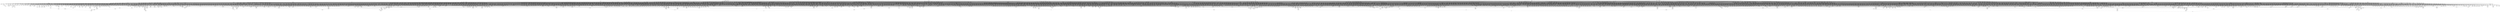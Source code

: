 digraph G {
    "new_n588_" -> "o_1_";
    "new_n869_" -> "o_1_";
    "new_n236_" -> "new_n23_";
    "new_n418_" -> "new_n23_";
    "new_n146_" -> "new_n24_";
    "new_n190_" -> "new_n24_";
    "new_n83_" -> "new_n25_";
    "new_n65_" -> "new_n26_";
    "new_n74_" -> "new_n26_";
    "new_n42_" -> "new_n27_";
    "new_n54_" -> "new_n27_";
    "new_n29_" -> "new_n28_";
    "new_n36_" -> "new_n29_";
    "new_n30_" -> "new_n29_";
    "new_n33_" -> "new_n30_";
    "i_9_" -> "new_n31_";
    "i_2_" -> "new_n32_";
    "i_1_" -> "new_n32_";
    "new_n35_" -> "new_n33_";
    "i_3_" -> "new_n34_";
    "i_4_" -> "new_n34_";
    "i_8_" -> "new_n35_";
    "i_6_" -> "new_n35_";
    "new_n37_" -> "new_n36_";
    "i_8_" -> "new_n37_";
    "i_6_" -> "new_n37_";
    "new_n32_" -> "new_n38_";
    "i_3_" -> "new_n39_";
    "i_4_" -> "new_n39_";
    "new_n41_" -> "new_n40_";
    "new_n37_" -> "new_n41_";
    "new_n47_" -> "new_n42_";
    "new_n52_" -> "new_n42_";
    "new_n35_" -> "new_n43_";
    "new_n46_" -> "new_n44_";
    "i_4_" -> "new_n45_";
    "i_5_" -> "new_n45_";
    "i_2_" -> "new_n46_";
    "i_0_" -> "new_n46_";
    "new_n49_" -> "new_n47_";
    "i_9_" -> "new_n48_";
    "new_n51_" -> "new_n49_";
    "i_3_" -> "new_n50_";
    "i_4_" -> "new_n50_";
    "i_6_" -> "new_n51_";
    "i_8_" -> "new_n51_";
    "new_n53_" -> "new_n52_";
    "new_n46_" -> "new_n53_";
    "new_n63_" -> "new_n54_";
    "new_n55_" -> "new_n54_";
    "new_n58_" -> "new_n55_";
    "new_n56_" -> "new_n55_";
    "i_9_" -> "new_n56_";
    "i_1_" -> "new_n57_";
    "i_0_" -> "new_n57_";
    "new_n60_" -> "new_n58_";
    "i_6_" -> "new_n59_";
    "i_7_" -> "new_n59_";
    "i_3_" -> "new_n60_";
    "i_5_" -> "new_n60_";
    "new_n62_" -> "new_n61_";
    "i_8_" -> "new_n62_";
    "i_7_" -> "new_n62_";
    "new_n62_" -> "new_n63_";
    "new_n60_" -> "new_n64_";
    "new_n70_" -> "new_n65_";
    "new_n69_" -> "new_n66_";
    "new_n38_" -> "new_n67_";
    "new_n59_" -> "new_n68_";
    "new_n39_" -> "new_n69_";
    "new_n32_" -> "new_n69_";
    "new_n73_" -> "new_n70_";
    "new_n71_" -> "new_n70_";
    "new_n72_" -> "new_n71_";
    "new_n60_" -> "new_n72_";
    "new_n51_" -> "new_n73_";
    "new_n77_" -> "new_n74_";
    "new_n64_" -> "new_n75_";
    "new_n68_" -> "new_n76_";
    "new_n80_" -> "new_n77_";
    "new_n78_" -> "new_n77_";
    "new_n79_" -> "new_n78_";
    "new_n37_" -> "new_n79_";
    "new_n35_" -> "new_n80_";
    "new_n57_" -> "new_n81_";
    "i_4_" -> "new_n82_";
    "i_3_" -> "new_n82_";
    "new_n112_" -> "new_n83_";
    "new_n134_" -> "new_n83_";
    "new_n94_" -> "new_n84_";
    "new_n107_" -> "new_n84_";
    "new_n86_" -> "new_n85_";
    "new_n63_" -> "new_n86_";
    "new_n87_" -> "new_n86_";
    "new_n90_" -> "new_n87_";
    "i_9_" -> "new_n88_";
    "i_0_" -> "new_n89_";
    "i_2_" -> "new_n89_";
    "new_n59_" -> "new_n90_";
    "i_3_" -> "new_n91_";
    "i_4_" -> "new_n91_";
    "new_n91_" -> "new_n92_";
    "new_n51_" -> "new_n93_";
    "new_n100_" -> "new_n94_";
    "new_n104_" -> "new_n94_";
    "new_n98_" -> "new_n95_";
    "new_n97_" -> "new_n96_";
    "i_8_" -> "new_n97_";
    "i_6_" -> "new_n97_";
    "new_n99_" -> "new_n98_";
    "i_2_" -> "new_n99_";
    "i_0_" -> "new_n99_";
    "new_n102_" -> "new_n100_";
    "i_9_" -> "new_n101_";
    "new_n50_" -> "new_n102_";
    "i_8_" -> "new_n103_";
    "i_6_" -> "new_n103_";
    "new_n106_" -> "new_n104_";
    "new_n101_" -> "new_n104_";
    "new_n59_" -> "new_n105_";
    "new_n62_" -> "new_n106_";
    "new_n108_" -> "new_n107_";
    "new_n109_" -> "new_n107_";
    "new_n36_" -> "new_n108_";
    "new_n99_" -> "new_n109_";
    "new_n97_" -> "new_n110_";
    "new_n99_" -> "new_n111_";
    "new_n125_" -> "new_n112_";
    "new_n130_" -> "new_n112_";
    "new_n76_" -> "new_n113_";
    "new_n114_" -> "new_n113_";
    "new_n121_" -> "new_n114_";
    "new_n118_" -> "new_n115_";
    "new_n117_" -> "new_n116_";
    "i_7_" -> "new_n117_";
    "i_6_" -> "new_n117_";
    "new_n120_" -> "new_n118_";
    "i_0_" -> "new_n119_";
    "i_1_" -> "new_n119_";
    "i_5_" -> "new_n120_";
    "i_4_" -> "new_n120_";
    "new_n123_" -> "new_n121_";
    "i_9_" -> "new_n122_";
    "new_n120_" -> "new_n123_";
    "new_n60_" -> "new_n124_";
    "new_n129_" -> "new_n125_";
    "new_n126_" -> "new_n125_";
    "new_n61_" -> "new_n126_";
    "i_9_" -> "new_n127_";
    "i_2_" -> "new_n128_";
    "i_0_" -> "new_n128_";
    "new_n60_" -> "new_n129_";
    "new_n133_" -> "new_n130_";
    "new_n131_" -> "new_n130_";
    "new_n35_" -> "new_n131_";
    "new_n82_" -> "new_n132_";
    "new_n82_" -> "new_n133_";
    "new_n140_" -> "new_n134_";
    "new_n135_" -> "new_n134_";
    "new_n138_" -> "new_n135_";
    "new_n137_" -> "new_n136_";
    "new_n59_" -> "new_n137_";
    "new_n139_" -> "new_n138_";
    "new_n128_" -> "new_n139_";
    "new_n143_" -> "new_n140_";
    "new_n142_" -> "new_n141_";
    "new_n62_" -> "new_n142_";
    "new_n32_" -> "new_n143_";
    "new_n60_" -> "new_n144_";
    "new_n37_" -> "new_n145_";
    "new_n32_" -> "new_n145_";
    "new_n165_" -> "new_n146_";
    "new_n181_" -> "new_n146_";
    "new_n157_" -> "new_n147_";
    "new_n161_" -> "new_n147_";
    "new_n155_" -> "new_n148_";
    "new_n149_" -> "new_n148_";
    "new_n152_" -> "new_n149_";
    "new_n150_" -> "new_n149_";
    "new_n151_" -> "new_n150_";
    "new_n34_" -> "new_n151_";
    "new_n103_" -> "new_n152_";
    "new_n154_" -> "new_n153_";
    "new_n119_" -> "new_n154_";
    "new_n156_" -> "new_n155_";
    "new_n117_" -> "new_n156_";
    "new_n122_" -> "new_n157_";
    "new_n158_" -> "new_n157_";
    "new_n97_" -> "new_n158_";
    "new_n34_" -> "new_n159_";
    "new_n34_" -> "new_n160_";
    "new_n56_" -> "new_n161_";
    "new_n162_" -> "new_n161_";
    "new_n35_" -> "new_n162_";
    "new_n91_" -> "new_n163_";
    "new_n91_" -> "new_n164_";
    "new_n173_" -> "new_n165_";
    "new_n177_" -> "new_n165_";
    "new_n170_" -> "new_n166_";
    "new_n167_" -> "new_n166_";
    "new_n127_" -> "new_n167_";
    "new_n168_" -> "new_n167_";
    "new_n139_" -> "new_n168_";
    "new_n37_" -> "new_n169_";
    "new_n63_" -> "new_n170_";
    "new_n172_" -> "new_n171_";
    "i_2_" -> "new_n172_";
    "i_0_" -> "new_n172_";
    "new_n175_" -> "new_n173_";
    "new_n111_" -> "new_n174_";
    "new_n176_" -> "new_n175_";
    "new_n45_" -> "new_n176_";
    "new_n63_" -> "new_n177_";
    "new_n178_" -> "new_n177_";
    "new_n179_" -> "new_n178_";
    "new_n120_" -> "new_n179_";
    "new_n128_" -> "new_n180_";
    "new_n185_" -> "new_n181_";
    "new_n187_" -> "new_n181_";
    "new_n152_" -> "new_n182_";
    "new_n183_" -> "new_n182_";
    "new_n110_" -> "new_n183_";
    "new_n34_" -> "new_n184_";
    "new_n171_" -> "new_n185_";
    "new_n186_" -> "new_n185_";
    "new_n160_" -> "new_n186_";
    "new_n189_" -> "new_n187_";
    "new_n188_" -> "new_n187_";
    "i_9_" -> "new_n188_";
    "new_n35_" -> "new_n189_";
    "new_n209_" -> "new_n190_";
    "new_n224_" -> "new_n190_";
    "new_n203_" -> "new_n191_";
    "new_n197_" -> "new_n192_";
    "new_n200_" -> "new_n192_";
    "new_n68_" -> "new_n193_";
    "new_n194_" -> "new_n193_";
    "new_n195_" -> "new_n194_";
    "new_n45_" -> "new_n195_";
    "new_n128_" -> "new_n196_";
    "new_n127_" -> "new_n197_";
    "new_n198_" -> "new_n197_";
    "new_n96_" -> "new_n198_";
    "new_n120_" -> "new_n199_";
    "new_n189_" -> "new_n200_";
    "new_n201_" -> "new_n200_";
    "new_n73_" -> "new_n201_";
    "new_n202_" -> "new_n201_";
    "new_n99_" -> "new_n202_";
    "new_n206_" -> "new_n203_";
    "new_n204_" -> "new_n203_";
    "new_n132_" -> "new_n204_";
    "new_n205_" -> "new_n204_";
    "new_n58_" -> "new_n205_";
    "new_n105_" -> "new_n206_";
    "new_n89_" -> "new_n206_";
    "new_n97_" -> "new_n207_";
    "new_n62_" -> "new_n208_";
    "new_n217_" -> "new_n209_";
    "new_n220_" -> "new_n209_";
    "new_n216_" -> "new_n210_";
    "new_n211_" -> "new_n210_";
    "new_n214_" -> "new_n211_";
    "new_n213_" -> "new_n212_";
    "new_n39_" -> "new_n213_";
    "new_n215_" -> "new_n214_";
    "new_n39_" -> "new_n215_";
    "new_n37_" -> "new_n216_";
    "new_n219_" -> "new_n217_";
    "new_n98_" -> "new_n218_";
    "new_n101_" -> "new_n219_";
    "new_n222_" -> "new_n220_";
    "new_n129_" -> "new_n221_";
    "new_n223_" -> "new_n222_";
    "new_n32_" -> "new_n223_";
    "new_n228_" -> "new_n224_";
    "new_n232_" -> "new_n224_";
    "new_n227_" -> "new_n225_";
    "new_n164_" -> "new_n226_";
    "new_n80_" -> "new_n227_";
    "new_n92_" -> "new_n227_";
    "new_n48_" -> "new_n228_";
    "new_n229_" -> "new_n228_";
    "new_n230_" -> "new_n229_";
    "new_n46_" -> "new_n230_";
    "new_n51_" -> "new_n231_";
    "new_n235_" -> "new_n232_";
    "new_n234_" -> "new_n233_";
    "new_n51_" -> "new_n234_";
    "new_n64_" -> "new_n235_";
    "new_n284_" -> "new_n236_";
    "new_n332_" -> "new_n236_";
    "new_n264_" -> "new_n237_";
    "new_n272_" -> "new_n237_";
    "new_n252_" -> "new_n238_";
    "new_n247_" -> "new_n239_";
    "new_n240_" -> "new_n239_";
    "new_n246_" -> "new_n240_";
    "new_n241_" -> "new_n240_";
    "new_n244_" -> "new_n241_";
    "new_n243_" -> "new_n242_";
    "new_n35_" -> "new_n243_";
    "new_n245_" -> "new_n244_";
    "new_n120_" -> "new_n245_";
    "new_n96_" -> "new_n246_";
    "new_n56_" -> "new_n247_";
    "new_n248_" -> "new_n247_";
    "new_n51_" -> "new_n248_";
    "new_n39_" -> "new_n249_";
    "new_n88_" -> "new_n250_";
    "new_n79_" -> "new_n251_";
    "new_n261_" -> "new_n252_";
    "new_n258_" -> "new_n253_";
    "new_n188_" -> "new_n254_";
    "new_n255_" -> "new_n254_";
    "new_n256_" -> "new_n255_";
    "new_n172_" -> "new_n256_";
    "new_n97_" -> "new_n257_";
    "new_n96_" -> "new_n258_";
    "new_n259_" -> "new_n258_";
    "new_n260_" -> "new_n259_";
    "new_n82_" -> "new_n260_";
    "new_n152_" -> "new_n261_";
    "new_n262_" -> "new_n261_";
    "new_n263_" -> "new_n262_";
    "new_n82_" -> "new_n263_";
    "new_n269_" -> "new_n264_";
    "new_n266_" -> "new_n265_";
    "new_n68_" -> "new_n266_";
    "new_n267_" -> "new_n266_";
    "new_n48_" -> "new_n267_";
    "new_n37_" -> "new_n268_";
    "new_n46_" -> "new_n268_";
    "new_n73_" -> "new_n269_";
    "new_n270_" -> "new_n269_";
    "new_n271_" -> "new_n270_";
    "new_n45_" -> "new_n271_";
    "new_n277_" -> "new_n272_";
    "new_n282_" -> "new_n272_";
    "new_n276_" -> "new_n273_";
    "new_n274_" -> "new_n273_";
    "new_n275_" -> "new_n274_";
    "new_n45_" -> "new_n275_";
    "new_n89_" -> "new_n276_";
    "new_n280_" -> "new_n277_";
    "new_n279_" -> "new_n278_";
    "new_n60_" -> "new_n279_";
    "new_n281_" -> "new_n280_";
    "new_n32_" -> "new_n281_";
    "new_n31_" -> "new_n282_";
    "new_n283_" -> "new_n282_";
    "new_n38_" -> "new_n283_";
    "new_n310_" -> "new_n284_";
    "new_n321_" -> "new_n284_";
    "new_n299_" -> "new_n285_";
    "new_n294_" -> "new_n286_";
    "new_n296_" -> "new_n286_";
    "new_n288_" -> "new_n287_";
    "new_n291_" -> "new_n288_";
    "new_n289_" -> "new_n288_";
    "new_n290_" -> "new_n289_";
    "new_n39_" -> "new_n290_";
    "new_n172_" -> "new_n291_";
    "new_n293_" -> "new_n292_";
    "new_n62_" -> "new_n293_";
    "new_n68_" -> "new_n294_";
    "new_n295_" -> "new_n294_";
    "new_n231_" -> "new_n295_";
    "new_n188_" -> "new_n296_";
    "new_n297_" -> "new_n296_";
    "new_n298_" -> "new_n297_";
    "new_n172_" -> "new_n298_";
    "new_n304_" -> "new_n299_";
    "new_n300_" -> "new_n299_";
    "new_n101_" -> "new_n300_";
    "new_n301_" -> "new_n300_";
    "new_n302_" -> "new_n301_";
    "new_n45_" -> "new_n302_";
    "new_n45_" -> "new_n303_";
    "new_n307_" -> "new_n304_";
    "new_n306_" -> "new_n305_";
    "new_n60_" -> "new_n306_";
    "new_n308_" -> "new_n307_";
    "new_n45_" -> "new_n308_";
    "new_n129_" -> "new_n309_";
    "new_n188_" -> "new_n309_";
    "new_n315_" -> "new_n310_";
    "new_n318_" -> "new_n310_";
    "new_n76_" -> "new_n311_";
    "new_n312_" -> "new_n311_";
    "new_n127_" -> "new_n312_";
    "new_n313_" -> "new_n312_";
    "new_n314_" -> "new_n313_";
    "new_n128_" -> "new_n314_";
    "new_n31_" -> "new_n315_";
    "new_n316_" -> "new_n315_";
    "new_n317_" -> "new_n316_";
    "new_n32_" -> "new_n317_";
    "new_n36_" -> "new_n318_";
    "new_n319_" -> "new_n318_";
    "new_n275_" -> "new_n319_";
    "new_n32_" -> "new_n320_";
    "new_n330_" -> "new_n321_";
    "new_n322_" -> "new_n321_";
    "new_n326_" -> "new_n322_";
    "new_n323_" -> "new_n322_";
    "new_n88_" -> "new_n323_";
    "new_n324_" -> "new_n323_";
    "new_n320_" -> "new_n324_";
    "new_n99_" -> "new_n325_";
    "new_n327_" -> "new_n326_";
    "new_n128_" -> "new_n327_";
    "new_n329_" -> "new_n328_";
    "new_n91_" -> "new_n329_";
    "new_n99_" -> "new_n330_";
    "new_n91_" -> "new_n331_";
    "new_n379_" -> "new_n332_";
    "new_n344_" -> "new_n333_";
    "new_n358_" -> "new_n333_";
    "new_n340_" -> "new_n334_";
    "new_n335_" -> "new_n334_";
    "new_n339_" -> "new_n335_";
    "new_n336_" -> "new_n335_";
    "new_n96_" -> "new_n336_";
    "new_n337_" -> "new_n336_";
    "new_n106_" -> "new_n337_";
    "new_n57_" -> "new_n338_";
    "new_n68_" -> "new_n339_";
    "new_n152_" -> "new_n340_";
    "new_n341_" -> "new_n340_";
    "new_n142_" -> "new_n341_";
    "new_n46_" -> "new_n342_";
    "new_n31_" -> "new_n343_";
    "new_n345_" -> "new_n344_";
    "new_n355_" -> "new_n344_";
    "new_n352_" -> "new_n345_";
    "new_n346_" -> "new_n345_";
    "new_n348_" -> "new_n346_";
    "new_n122_" -> "new_n347_";
    "new_n349_" -> "new_n348_";
    "new_n62_" -> "new_n349_";
    "new_n351_" -> "new_n350_";
    "new_n59_" -> "new_n351_";
    "new_n102_" -> "new_n352_";
    "new_n245_" -> "new_n353_";
    "new_n116_" -> "new_n354_";
    "new_n73_" -> "new_n355_";
    "new_n356_" -> "new_n355_";
    "new_n357_" -> "new_n356_";
    "new_n37_" -> "new_n357_";
    "new_n371_" -> "new_n358_";
    "new_n362_" -> "new_n359_";
    "new_n365_" -> "new_n359_";
    "new_n31_" -> "new_n360_";
    "new_n361_" -> "new_n360_";
    "new_n223_" -> "new_n361_";
    "new_n364_" -> "new_n362_";
    "new_n223_" -> "new_n363_";
    "new_n223_" -> "new_n364_";
    "new_n369_" -> "new_n365_";
    "new_n366_" -> "new_n365_";
    "new_n72_" -> "new_n366_";
    "new_n31_" -> "new_n366_";
    "new_n368_" -> "new_n367_";
    "new_n32_" -> "new_n368_";
    "new_n370_" -> "new_n369_";
    "new_n51_" -> "new_n370_";
    "new_n374_" -> "new_n371_";
    "new_n372_" -> "new_n371_";
    "new_n96_" -> "new_n372_";
    "new_n373_" -> "new_n372_";
    "new_n290_" -> "new_n373_";
    "new_n339_" -> "new_n374_";
    "new_n375_" -> "new_n374_";
    "new_n376_" -> "new_n375_";
    "new_n56_" -> "new_n375_";
    "new_n39_" -> "new_n376_";
    "new_n57_" -> "new_n377_";
    "new_n39_" -> "new_n378_";
    "new_n399_" -> "new_n379_";
    "new_n407_" -> "new_n379_";
    "new_n390_" -> "new_n380_";
    "new_n386_" -> "new_n381_";
    "new_n382_" -> "new_n381_";
    "new_n101_" -> "new_n382_";
    "new_n383_" -> "new_n382_";
    "new_n384_" -> "new_n383_";
    "new_n99_" -> "new_n384_";
    "new_n120_" -> "new_n385_";
    "new_n388_" -> "new_n386_";
    "new_n387_" -> "new_n386_";
    "new_n103_" -> "new_n387_";
    "new_n45_" -> "new_n388_";
    "new_n357_" -> "new_n389_";
    "new_n394_" -> "new_n390_";
    "new_n152_" -> "new_n391_";
    "new_n392_" -> "new_n391_";
    "new_n393_" -> "new_n392_";
    "new_n45_" -> "new_n393_";
    "new_n396_" -> "new_n394_";
    "new_n398_" -> "new_n394_";
    "new_n37_" -> "new_n395_";
    "new_n35_" -> "new_n396_";
    "new_n39_" -> "new_n397_";
    "new_n378_" -> "new_n398_";
    "new_n404_" -> "new_n399_";
    "new_n400_" -> "new_n399_";
    "new_n403_" -> "new_n400_";
    "new_n243_" -> "new_n401_";
    "new_n101_" -> "new_n401_";
    "new_n37_" -> "new_n402_";
    "new_n99_" -> "new_n403_";
    "new_n275_" -> "new_n404_";
    "new_n188_" -> "new_n404_";
    "new_n97_" -> "new_n405_";
    "new_n45_" -> "new_n406_";
    "new_n411_" -> "new_n407_";
    "new_n414_" -> "new_n407_";
    "new_n88_" -> "new_n408_";
    "new_n409_" -> "new_n408_";
    "new_n410_" -> "new_n409_";
    "new_n39_" -> "new_n410_";
    "new_n413_" -> "new_n411_";
    "new_n303_" -> "new_n412_";
    "new_n57_" -> "new_n413_";
    "new_n416_" -> "new_n414_";
    "new_n213_" -> "new_n415_";
    "new_n417_" -> "new_n416_";
    "new_n62_" -> "new_n417_";
    "new_n467_" -> "new_n418_";
    "new_n509_" -> "new_n418_";
    "new_n443_" -> "new_n419_";
    "new_n456_" -> "new_n419_";
    "new_n431_" -> "new_n420_";
    "new_n427_" -> "new_n421_";
    "new_n422_" -> "new_n421_";
    "new_n423_" -> "new_n422_";
    "new_n96_" -> "new_n423_";
    "new_n424_" -> "new_n423_";
    "new_n179_" -> "new_n424_";
    "new_n128_" -> "new_n425_";
    "new_n189_" -> "new_n426_";
    "new_n127_" -> "new_n426_";
    "new_n171_" -> "new_n427_";
    "new_n428_" -> "new_n427_";
    "new_n123_" -> "new_n428_";
    "new_n271_" -> "new_n429_";
    "new_n31_" -> "new_n429_";
    "new_n45_" -> "new_n430_";
    "new_n437_" -> "new_n431_";
    "new_n440_" -> "new_n431_";
    "new_n435_" -> "new_n432_";
    "new_n436_" -> "new_n432_";
    "new_n434_" -> "new_n433_";
    "new_n46_" -> "new_n434_";
    "new_n59_" -> "new_n435_";
    "new_n137_" -> "new_n436_";
    "new_n122_" -> "new_n436_";
    "new_n116_" -> "new_n437_";
    "new_n438_" -> "new_n437_";
    "new_n439_" -> "new_n438_";
    "new_n60_" -> "new_n439_";
    "new_n442_" -> "new_n440_";
    "new_n317_" -> "new_n441_";
    "new_n308_" -> "new_n442_";
    "new_n452_" -> "new_n443_";
    "new_n455_" -> "new_n443_";
    "new_n449_" -> "new_n444_";
    "new_n447_" -> "new_n445_";
    "new_n275_" -> "new_n446_";
    "new_n448_" -> "new_n447_";
    "new_n37_" -> "new_n448_";
    "new_n80_" -> "new_n449_";
    "new_n450_" -> "new_n449_";
    "new_n110_" -> "new_n450_";
    "new_n57_" -> "new_n451_";
    "new_n151_" -> "new_n452_";
    "new_n453_" -> "new_n452_";
    "new_n454_" -> "new_n453_";
    "new_n99_" -> "new_n454_";
    "new_n63_" -> "new_n455_";
    "new_n276_" -> "new_n455_";
    "new_n461_" -> "new_n456_";
    "new_n464_" -> "new_n456_";
    "new_n354_" -> "new_n457_";
    "new_n458_" -> "new_n457_";
    "new_n460_" -> "new_n458_";
    "new_n329_" -> "new_n459_";
    "new_n393_" -> "new_n460_";
    "new_n96_" -> "new_n461_";
    "new_n462_" -> "new_n461_";
    "new_n351_" -> "new_n462_";
    "new_n120_" -> "new_n463_";
    "new_n96_" -> "new_n464_";
    "new_n465_" -> "new_n464_";
    "new_n230_" -> "new_n465_";
    "new_n46_" -> "new_n466_";
    "new_n489_" -> "new_n467_";
    "new_n499_" -> "new_n467_";
    "new_n479_" -> "new_n468_";
    "new_n486_" -> "new_n468_";
    "new_n475_" -> "new_n469_";
    "new_n477_" -> "new_n469_";
    "new_n474_" -> "new_n470_";
    "new_n471_" -> "new_n470_";
    "new_n127_" -> "new_n471_";
    "new_n472_" -> "new_n471_";
    "new_n425_" -> "new_n472_";
    "new_n137_" -> "new_n473_";
    "new_n215_" -> "new_n474_";
    "new_n96_" -> "new_n475_";
    "new_n476_" -> "new_n475_";
    "new_n303_" -> "new_n476_";
    "new_n122_" -> "new_n477_";
    "new_n478_" -> "new_n477_";
    "new_n116_" -> "new_n478_";
    "new_n485_" -> "new_n479_";
    "new_n480_" -> "new_n479_";
    "new_n483_" -> "new_n480_";
    "new_n482_" -> "new_n481_";
    "new_n46_" -> "new_n482_";
    "new_n329_" -> "new_n483_";
    "new_n245_" -> "new_n484_";
    "new_n257_" -> "new_n485_";
    "new_n108_" -> "new_n486_";
    "new_n487_" -> "new_n486_";
    "new_n111_" -> "new_n487_";
    "new_n488_" -> "new_n487_";
    "new_n370_" -> "new_n488_";
    "new_n495_" -> "new_n489_";
    "new_n497_" -> "new_n489_";
    "new_n493_" -> "new_n490_";
    "new_n152_" -> "new_n491_";
    "new_n492_" -> "new_n491_";
    "new_n385_" -> "new_n492_";
    "new_n73_" -> "new_n493_";
    "new_n494_" -> "new_n493_";
    "new_n331_" -> "new_n494_";
    "new_n80_" -> "new_n495_";
    "new_n496_" -> "new_n495_";
    "new_n31_" -> "new_n496_";
    "new_n96_" -> "new_n497_";
    "new_n498_" -> "new_n497_";
    "new_n48_" -> "new_n498_";
    "new_n504_" -> "new_n499_";
    "new_n506_" -> "new_n499_";
    "new_n503_" -> "new_n500_";
    "new_n73_" -> "new_n501_";
    "new_n502_" -> "new_n501_";
    "new_n448_" -> "new_n502_";
    "new_n329_" -> "new_n503_";
    "new_n127_" -> "new_n503_";
    "new_n110_" -> "new_n504_";
    "new_n505_" -> "new_n504_";
    "new_n223_" -> "new_n505_";
    "new_n508_" -> "new_n506_";
    "new_n393_" -> "new_n507_";
    "new_n68_" -> "new_n508_";
    "new_n547_" -> "new_n509_";
    "new_n568_" -> "new_n509_";
    "new_n521_" -> "new_n510_";
    "new_n540_" -> "new_n510_";
    "new_n518_" -> "new_n511_";
    "new_n519_" -> "new_n511_";
    "new_n517_" -> "new_n512_";
    "new_n513_" -> "new_n512_";
    "new_n116_" -> "new_n513_";
    "new_n514_" -> "new_n513_";
    "new_n257_" -> "new_n514_";
    "new_n516_" -> "new_n515_";
    "new_n37_" -> "new_n516_";
    "new_n331_" -> "new_n517_";
    "new_n279_" -> "new_n518_";
    "new_n48_" -> "new_n518_";
    "new_n520_" -> "new_n519_";
    "new_n122_" -> "new_n519_";
    "new_n35_" -> "new_n520_";
    "new_n531_" -> "new_n521_";
    "new_n527_" -> "new_n522_";
    "new_n529_" -> "new_n522_";
    "new_n525_" -> "new_n523_";
    "new_n526_" -> "new_n523_";
    "new_n99_" -> "new_n524_";
    "new_n176_" -> "new_n525_";
    "new_n68_" -> "new_n526_";
    "new_n80_" -> "new_n527_";
    "new_n528_" -> "new_n527_";
    "new_n188_" -> "new_n528_";
    "new_n63_" -> "new_n529_";
    "new_n530_" -> "new_n529_";
    "new_n58_" -> "new_n530_";
    "new_n536_" -> "new_n531_";
    "new_n532_" -> "new_n531_";
    "new_n535_" -> "new_n532_";
    "new_n533_" -> "new_n532_";
    "new_n534_" -> "new_n533_";
    "new_n91_" -> "new_n534_";
    "new_n417_" -> "new_n535_";
    "new_n538_" -> "new_n536_";
    "new_n302_" -> "new_n537_";
    "new_n430_" -> "new_n538_";
    "new_n119_" -> "new_n539_";
    "new_n541_" -> "new_n540_";
    "new_n546_" -> "new_n540_";
    "new_n152_" -> "new_n541_";
    "new_n542_" -> "new_n541_";
    "new_n543_" -> "new_n542_";
    "new_n32_" -> "new_n543_";
    "new_n32_" -> "new_n544_";
    "new_n425_" -> "new_n545_";
    "new_n291_" -> "new_n546_";
    "new_n97_" -> "new_n546_";
    "new_n557_" -> "new_n547_";
    "new_n561_" -> "new_n547_";
    "new_n553_" -> "new_n548_";
    "new_n555_" -> "new_n548_";
    "new_n170_" -> "new_n549_";
    "new_n550_" -> "new_n549_";
    "new_n552_" -> "new_n550_";
    "new_n349_" -> "new_n551_";
    "new_n231_" -> "new_n552_";
    "new_n80_" -> "new_n553_";
    "new_n554_" -> "new_n553_";
    "new_n127_" -> "new_n554_";
    "new_n152_" -> "new_n555_";
    "new_n556_" -> "new_n555_";
    "new_n73_" -> "new_n556_";
    "new_n108_" -> "new_n557_";
    "new_n558_" -> "new_n557_";
    "new_n560_" -> "new_n558_";
    "new_n48_" -> "new_n559_";
    "new_n53_" -> "new_n560_";
    "new_n567_" -> "new_n561_";
    "new_n562_" -> "new_n561_";
    "new_n565_" -> "new_n562_";
    "new_n564_" -> "new_n563_";
    "new_n51_" -> "new_n564_";
    "new_n564_" -> "new_n565_";
    "new_n207_" -> "new_n566_";
    "new_n57_" -> "new_n567_";
    "new_n579_" -> "new_n568_";
    "new_n584_" -> "new_n568_";
    "new_n576_" -> "new_n569_";
    "new_n570_" -> "new_n569_";
    "new_n571_" -> "new_n570_";
    "new_n574_" -> "new_n571_";
    "new_n573_" -> "new_n572_";
    "new_n128_" -> "new_n573_";
    "new_n36_" -> "new_n574_";
    "new_n207_" -> "new_n575_";
    "new_n105_" -> "new_n576_";
    "new_n577_" -> "new_n576_";
    "new_n320_" -> "new_n577_";
    "new_n37_" -> "new_n578_";
    "new_n583_" -> "new_n579_";
    "new_n580_" -> "new_n579_";
    "new_n63_" -> "new_n580_";
    "new_n581_" -> "new_n580_";
    "new_n410_" -> "new_n581_";
    "new_n245_" -> "new_n582_";
    "new_n406_" -> "new_n583_";
    "new_n586_" -> "new_n584_";
    "new_n370_" -> "new_n585_";
    "new_n587_" -> "new_n586_";
    "new_n45_" -> "new_n587_";
    "new_n670_" -> "new_n588_";
    "new_n748_" -> "new_n588_";
    "new_n633_" -> "new_n589_";
    "new_n654_" -> "new_n589_";
    "new_n612_" -> "new_n590_";
    "new_n603_" -> "new_n591_";
    "new_n608_" -> "new_n591_";
    "new_n598_" -> "new_n592_";
    "new_n597_" -> "new_n593_";
    "new_n164_" -> "new_n594_";
    "new_n595_" -> "new_n594_";
    "new_n596_" -> "new_n595_";
    "new_n99_" -> "new_n596_";
    "new_n37_" -> "new_n597_";
    "new_n118_" -> "new_n597_";
    "new_n599_" -> "new_n598_";
    "new_n68_" -> "new_n599_";
    "new_n600_" -> "new_n599_";
    "new_n417_" -> "new_n600_";
    "new_n172_" -> "new_n601_";
    "new_n62_" -> "new_n602_";
    "new_n606_" -> "new_n603_";
    "new_n73_" -> "new_n604_";
    "new_n605_" -> "new_n604_";
    "new_n439_" -> "new_n605_";
    "new_n116_" -> "new_n606_";
    "new_n607_" -> "new_n606_";
    "new_n33_" -> "new_n607_";
    "new_n611_" -> "new_n608_";
    "new_n609_" -> "new_n608_";
    "new_n331_" -> "new_n609_";
    "new_n88_" -> "new_n609_";
    "new_n215_" -> "new_n610_";
    "new_n516_" -> "new_n611_";
    "new_n623_" -> "new_n612_";
    "new_n628_" -> "new_n612_";
    "new_n618_" -> "new_n613_";
    "new_n616_" -> "new_n614_";
    "new_n291_" -> "new_n615_";
    "new_n96_" -> "new_n616_";
    "new_n617_" -> "new_n616_";
    "new_n189_" -> "new_n617_";
    "new_n622_" -> "new_n618_";
    "new_n619_" -> "new_n618_";
    "new_n116_" -> "new_n619_";
    "new_n620_" -> "new_n619_";
    "new_n279_" -> "new_n620_";
    "new_n195_" -> "new_n621_";
    "new_n249_" -> "new_n622_";
    "new_n627_" -> "new_n623_";
    "new_n624_" -> "new_n623_";
    "new_n154_" -> "new_n624_";
    "new_n625_" -> "new_n624_";
    "new_n544_" -> "new_n625_";
    "new_n393_" -> "new_n626_";
    "new_n36_" -> "new_n627_";
    "new_n632_" -> "new_n628_";
    "new_n629_" -> "new_n628_";
    "new_n127_" -> "new_n629_";
    "new_n630_" -> "new_n629_";
    "new_n73_" -> "new_n630_";
    "new_n53_" -> "new_n631_";
    "new_n302_" -> "new_n632_";
    "new_n644_" -> "new_n633_";
    "new_n649_" -> "new_n633_";
    "new_n639_" -> "new_n634_";
    "new_n636_" -> "new_n635_";
    "new_n73_" -> "new_n636_";
    "new_n637_" -> "new_n636_";
    "new_n79_" -> "new_n637_";
    "new_n117_" -> "new_n638_";
    "new_n643_" -> "new_n639_";
    "new_n640_" -> "new_n639_";
    "new_n68_" -> "new_n640_";
    "new_n641_" -> "new_n640_";
    "new_n370_" -> "new_n641_";
    "new_n329_" -> "new_n642_";
    "new_n516_" -> "new_n643_";
    "new_n647_" -> "new_n644_";
    "new_n122_" -> "new_n645_";
    "new_n646_" -> "new_n645_";
    "new_n159_" -> "new_n646_";
    "new_n80_" -> "new_n647_";
    "new_n648_" -> "new_n647_";
    "new_n378_" -> "new_n648_";
    "new_n650_" -> "new_n649_";
    "new_n56_" -> "new_n650_";
    "new_n651_" -> "new_n650_";
    "new_n451_" -> "new_n651_";
    "new_n56_" -> "new_n652_";
    "new_n33_" -> "new_n653_";
    "new_n663_" -> "new_n654_";
    "new_n668_" -> "new_n654_";
    "new_n660_" -> "new_n655_";
    "new_n657_" -> "new_n656_";
    "new_n180_" -> "new_n657_";
    "new_n658_" -> "new_n657_";
    "new_n370_" -> "new_n658_";
    "new_n402_" -> "new_n659_";
    "new_n661_" -> "new_n660_";
    "new_n662_" -> "new_n660_";
    "new_n439_" -> "new_n661_";
    "new_n160_" -> "new_n662_";
    "new_n188_" -> "new_n662_";
    "new_n667_" -> "new_n663_";
    "new_n664_" -> "new_n663_";
    "new_n96_" -> "new_n664_";
    "new_n665_" -> "new_n664_";
    "new_n180_" -> "new_n665_";
    "new_n123_" -> "new_n666_";
    "new_n48_" -> "new_n667_";
    "new_n108_" -> "new_n668_";
    "new_n669_" -> "new_n668_";
    "new_n99_" -> "new_n669_";
    "new_n707_" -> "new_n670_";
    "new_n727_" -> "new_n670_";
    "new_n688_" -> "new_n671_";
    "new_n683_" -> "new_n672_";
    "new_n686_" -> "new_n672_";
    "new_n679_" -> "new_n673_";
    "new_n674_" -> "new_n673_";
    "new_n675_" -> "new_n674_";
    "new_n116_" -> "new_n675_";
    "new_n676_" -> "new_n675_";
    "new_n36_" -> "new_n676_";
    "new_n103_" -> "new_n677_";
    "new_n60_" -> "new_n678_";
    "new_n681_" -> "new_n679_";
    "new_n290_" -> "new_n680_";
    "new_n213_" -> "new_n681_";
    "new_n32_" -> "new_n682_";
    "new_n376_" -> "new_n683_";
    "new_n684_" -> "new_n683_";
    "new_n80_" -> "new_n684_";
    "new_n685_" -> "new_n684_";
    "new_n378_" -> "new_n685_";
    "new_n339_" -> "new_n686_";
    "new_n687_" -> "new_n686_";
    "new_n90_" -> "new_n687_";
    "new_n698_" -> "new_n688_";
    "new_n701_" -> "new_n688_";
    "new_n695_" -> "new_n689_";
    "new_n690_" -> "new_n689_";
    "new_n693_" -> "new_n690_";
    "new_n151_" -> "new_n691_";
    "new_n692_" -> "new_n691_";
    "new_n80_" -> "new_n692_";
    "new_n694_" -> "new_n693_";
    "new_n122_" -> "new_n693_";
    "new_n39_" -> "new_n694_";
    "new_n139_" -> "new_n695_";
    "new_n696_" -> "new_n695_";
    "new_n127_" -> "new_n696_";
    "new_n127_" -> "new_n697_";
    "new_n601_" -> "new_n698_";
    "new_n699_" -> "new_n698_";
    "new_n73_" -> "new_n699_";
    "new_n700_" -> "new_n699_";
    "new_n169_" -> "new_n700_";
    "new_n705_" -> "new_n701_";
    "new_n68_" -> "new_n702_";
    "new_n703_" -> "new_n702_";
    "new_n133_" -> "new_n703_";
    "new_n99_" -> "new_n704_";
    "new_n88_" -> "new_n705_";
    "new_n706_" -> "new_n705_";
    "new_n216_" -> "new_n706_";
    "new_n717_" -> "new_n707_";
    "new_n723_" -> "new_n707_";
    "new_n714_" -> "new_n708_";
    "new_n716_" -> "new_n708_";
    "new_n713_" -> "new_n709_";
    "new_n710_" -> "new_n709_";
    "new_n36_" -> "new_n710_";
    "new_n711_" -> "new_n710_";
    "new_n694_" -> "new_n711_";
    "new_n314_" -> "new_n712_";
    "new_n144_" -> "new_n713_";
    "new_n31_" -> "new_n714_";
    "new_n715_" -> "new_n714_";
    "new_n38_" -> "new_n715_";
    "new_n63_" -> "new_n716_";
    "new_n425_" -> "new_n716_";
    "new_n721_" -> "new_n717_";
    "new_n720_" -> "new_n718_";
    "new_n202_" -> "new_n719_";
    "new_n279_" -> "new_n720_";
    "new_n80_" -> "new_n721_";
    "new_n722_" -> "new_n721_";
    "new_n678_" -> "new_n722_";
    "new_n725_" -> "new_n723_";
    "new_n726_" -> "new_n723_";
    "new_n516_" -> "new_n724_";
    "new_n139_" -> "new_n725_";
    "new_n303_" -> "new_n726_";
    "new_n127_" -> "new_n726_";
    "new_n738_" -> "new_n727_";
    "new_n742_" -> "new_n727_";
    "new_n734_" -> "new_n728_";
    "new_n733_" -> "new_n729_";
    "new_n730_" -> "new_n729_";
    "new_n101_" -> "new_n730_";
    "new_n731_" -> "new_n730_";
    "new_n44_" -> "new_n731_";
    "new_n293_" -> "new_n732_";
    "new_n216_" -> "new_n733_";
    "new_n736_" -> "new_n734_";
    "new_n737_" -> "new_n734_";
    "new_n41_" -> "new_n735_";
    "new_n448_" -> "new_n736_";
    "new_n376_" -> "new_n737_";
    "new_n48_" -> "new_n737_";
    "new_n739_" -> "new_n738_";
    "new_n188_" -> "new_n739_";
    "new_n740_" -> "new_n739_";
    "new_n256_" -> "new_n740_";
    "new_n349_" -> "new_n741_";
    "new_n747_" -> "new_n742_";
    "new_n743_" -> "new_n742_";
    "new_n745_" -> "new_n743_";
    "new_n207_" -> "new_n744_";
    "new_n298_" -> "new_n745_";
    "new_n298_" -> "new_n746_";
    "new_n298_" -> "new_n747_";
    "new_n803_" -> "new_n748_";
    "new_n768_" -> "new_n749_";
    "new_n790_" -> "new_n749_";
    "new_n759_" -> "new_n750_";
    "new_n763_" -> "new_n750_";
    "new_n758_" -> "new_n751_";
    "new_n752_" -> "new_n751_";
    "new_n755_" -> "new_n752_";
    "new_n152_" -> "new_n753_";
    "new_n754_" -> "new_n753_";
    "new_n61_" -> "new_n754_";
    "new_n36_" -> "new_n755_";
    "new_n756_" -> "new_n755_";
    "new_n256_" -> "new_n756_";
    "new_n97_" -> "new_n757_";
    "new_n103_" -> "new_n758_";
    "new_n573_" -> "new_n759_";
    "new_n760_" -> "new_n759_";
    "new_n762_" -> "new_n760_";
    "new_n106_" -> "new_n761_";
    "new_n573_" -> "new_n762_";
    "new_n764_" -> "new_n763_";
    "new_n152_" -> "new_n764_";
    "new_n765_" -> "new_n764_";
    "new_n766_" -> "new_n765_";
    "new_n62_" -> "new_n766_";
    "new_n704_" -> "new_n767_";
    "new_n780_" -> "new_n768_";
    "new_n774_" -> "new_n769_";
    "new_n777_" -> "new_n769_";
    "new_n773_" -> "new_n770_";
    "new_n184_" -> "new_n771_";
    "new_n772_" -> "new_n771_";
    "new_n678_" -> "new_n772_";
    "new_n279_" -> "new_n773_";
    "new_n88_" -> "new_n773_";
    "new_n56_" -> "new_n774_";
    "new_n775_" -> "new_n774_";
    "new_n163_" -> "new_n775_";
    "new_n776_" -> "new_n775_";
    "new_n694_" -> "new_n776_";
    "new_n779_" -> "new_n777_";
    "new_n516_" -> "new_n778_";
    "new_n51_" -> "new_n779_";
    "new_n787_" -> "new_n780_";
    "new_n789_" -> "new_n780_";
    "new_n786_" -> "new_n781_";
    "new_n782_" -> "new_n781_";
    "new_n127_" -> "new_n782_";
    "new_n783_" -> "new_n782_";
    "new_n180_" -> "new_n783_";
    "new_n120_" -> "new_n784_";
    "new_n116_" -> "new_n785_";
    "new_n327_" -> "new_n786_";
    "new_n76_" -> "new_n787_";
    "new_n788_" -> "new_n787_";
    "new_n231_" -> "new_n788_";
    "new_n385_" -> "new_n789_";
    "new_n127_" -> "new_n789_";
    "new_n796_" -> "new_n790_";
    "new_n801_" -> "new_n790_";
    "new_n794_" -> "new_n791_";
    "new_n792_" -> "new_n791_";
    "new_n152_" -> "new_n792_";
    "new_n793_" -> "new_n792_";
    "new_n417_" -> "new_n793_";
    "new_n51_" -> "new_n794_";
    "new_n463_" -> "new_n794_";
    "new_n51_" -> "new_n795_";
    "new_n799_" -> "new_n796_";
    "new_n159_" -> "new_n797_";
    "new_n798_" -> "new_n797_";
    "new_n439_" -> "new_n798_";
    "new_n122_" -> "new_n799_";
    "new_n800_" -> "new_n799_";
    "new_n116_" -> "new_n800_";
    "new_n257_" -> "new_n801_";
    "new_n802_" -> "new_n801_";
    "new_n58_" -> "new_n802_";
    "new_n101_" -> "new_n802_";
    "new_n841_" -> "new_n803_";
    "new_n854_" -> "new_n803_";
    "new_n821_" -> "new_n804_";
    "new_n814_" -> "new_n805_";
    "new_n818_" -> "new_n805_";
    "new_n812_" -> "new_n806_";
    "new_n807_" -> "new_n806_";
    "new_n809_" -> "new_n807_";
    "new_n810_" -> "new_n807_";
    "new_n388_" -> "new_n808_";
    "new_n520_" -> "new_n809_";
    "new_n520_" -> "new_n810_";
    "new_n101_" -> "new_n810_";
    "new_n290_" -> "new_n811_";
    "new_n813_" -> "new_n812_";
    "new_n128_" -> "new_n813_";
    "new_n339_" -> "new_n814_";
    "new_n815_" -> "new_n814_";
    "new_n73_" -> "new_n815_";
    "new_n816_" -> "new_n815_";
    "new_n357_" -> "new_n816_";
    "new_n46_" -> "new_n817_";
    "new_n784_" -> "new_n818_";
    "new_n819_" -> "new_n818_";
    "new_n123_" -> "new_n819_";
    "new_n820_" -> "new_n819_";
    "new_n39_" -> "new_n820_";
    "new_n128_" -> "new_n820_";
    "new_n831_" -> "new_n821_";
    "new_n837_" -> "new_n821_";
    "new_n827_" -> "new_n822_";
    "new_n825_" -> "new_n823_";
    "new_n826_" -> "new_n823_";
    "new_n63_" -> "new_n824_";
    "new_n133_" -> "new_n824_";
    "new_n402_" -> "new_n825_";
    "new_n291_" -> "new_n826_";
    "new_n829_" -> "new_n827_";
    "new_n830_" -> "new_n827_";
    "new_n51_" -> "new_n828_";
    "new_n338_" -> "new_n829_";
    "new_n784_" -> "new_n830_";
    "new_n836_" -> "new_n831_";
    "new_n832_" -> "new_n831_";
    "new_n834_" -> "new_n832_";
    "new_n784_" -> "new_n833_";
    "new_n35_" -> "new_n834_";
    "new_n96_" -> "new_n835_";
    "new_n573_" -> "new_n836_";
    "new_n838_" -> "new_n837_";
    "new_n188_" -> "new_n838_";
    "new_n839_" -> "new_n838_";
    "new_n694_" -> "new_n839_";
    "new_n51_" -> "new_n840_";
    "new_n849_" -> "new_n841_";
    "new_n852_" -> "new_n841_";
    "new_n848_" -> "new_n842_";
    "new_n843_" -> "new_n842_";
    "new_n844_" -> "new_n843_";
    "new_n116_" -> "new_n844_";
    "new_n845_" -> "new_n844_";
    "new_n257_" -> "new_n845_";
    "new_n263_" -> "new_n846_";
    "new_n37_" -> "new_n847_";
    "new_n103_" -> "new_n848_";
    "new_n306_" -> "new_n849_";
    "new_n850_" -> "new_n849_";
    "new_n116_" -> "new_n850_";
    "new_n851_" -> "new_n850_";
    "new_n33_" -> "new_n851_";
    "new_n76_" -> "new_n852_";
    "new_n853_" -> "new_n852_";
    "new_n31_" -> "new_n853_";
    "new_n862_" -> "new_n854_";
    "new_n866_" -> "new_n854_";
    "new_n858_" -> "new_n855_";
    "new_n856_" -> "new_n855_";
    "new_n76_" -> "new_n856_";
    "new_n857_" -> "new_n856_";
    "new_n199_" -> "new_n857_";
    "new_n122_" -> "new_n857_";
    "new_n860_" -> "new_n858_";
    "new_n451_" -> "new_n859_";
    "new_n137_" -> "new_n860_";
    "new_n156_" -> "new_n861_";
    "new_n31_" -> "new_n861_";
    "new_n863_" -> "new_n862_";
    "new_n127_" -> "new_n863_";
    "new_n864_" -> "new_n863_";
    "new_n813_" -> "new_n864_";
    "new_n128_" -> "new_n865_";
    "new_n68_" -> "new_n866_";
    "new_n867_" -> "new_n866_";
    "new_n48_" -> "new_n867_";
    "new_n868_" -> "new_n867_";
    "new_n303_" -> "new_n868_";
    "new_n1048_" -> "new_n869_";
    "new_n1123_" -> "new_n869_";
    "new_n962_" -> "new_n870_";
    "new_n1008_" -> "new_n870_";
    "new_n918_" -> "new_n871_";
    "new_n940_" -> "new_n871_";
    "new_n883_" -> "new_n872_";
    "new_n895_" -> "new_n872_";
    "new_n879_" -> "new_n873_";
    "new_n881_" -> "new_n873_";
    "new_n878_" -> "new_n874_";
    "new_n875_" -> "new_n874_";
    "new_n127_" -> "new_n875_";
    "new_n876_" -> "new_n875_";
    "new_n223_" -> "new_n876_";
    "new_n61_" -> "new_n877_";
    "new_n99_" -> "new_n878_";
    "new_n56_" -> "new_n879_";
    "new_n880_" -> "new_n879_";
    "new_n202_" -> "new_n880_";
    "new_n80_" -> "new_n881_";
    "new_n882_" -> "new_n881_";
    "new_n31_" -> "new_n882_";
    "new_n889_" -> "new_n883_";
    "new_n892_" -> "new_n883_";
    "new_n888_" -> "new_n884_";
    "new_n885_" -> "new_n884_";
    "new_n101_" -> "new_n885_";
    "new_n886_" -> "new_n885_";
    "new_n68_" -> "new_n886_";
    "new_n98_" -> "new_n887_";
    "new_n57_" -> "new_n888_";
    "new_n891_" -> "new_n889_";
    "new_n92_" -> "new_n890_";
    "new_n63_" -> "new_n891_";
    "new_n116_" -> "new_n892_";
    "new_n893_" -> "new_n892_";
    "new_n81_" -> "new_n893_";
    "new_n39_" -> "new_n894_";
    "new_n907_" -> "new_n895_";
    "new_n912_" -> "new_n895_";
    "new_n899_" -> "new_n896_";
    "new_n902_" -> "new_n896_";
    "new_n36_" -> "new_n897_";
    "new_n898_" -> "new_n897_";
    "new_n196_" -> "new_n898_";
    "new_n901_" -> "new_n899_";
    "new_n243_" -> "new_n900_";
    "new_n813_" -> "new_n901_";
    "new_n906_" -> "new_n902_";
    "new_n903_" -> "new_n902_";
    "new_n101_" -> "new_n903_";
    "new_n904_" -> "new_n903_";
    "new_n51_" -> "new_n904_";
    "new_n99_" -> "new_n904_";
    "new_n128_" -> "new_n905_";
    "new_n62_" -> "new_n906_";
    "new_n911_" -> "new_n907_";
    "new_n908_" -> "new_n907_";
    "new_n159_" -> "new_n908_";
    "new_n909_" -> "new_n908_";
    "new_n302_" -> "new_n909_";
    "new_n439_" -> "new_n910_";
    "new_n64_" -> "new_n911_";
    "new_n917_" -> "new_n912_";
    "new_n913_" -> "new_n912_";
    "new_n915_" -> "new_n913_";
    "new_n263_" -> "new_n914_";
    "new_n234_" -> "new_n915_";
    "new_n63_" -> "new_n916_";
    "new_n410_" -> "new_n917_";
    "new_n929_" -> "new_n918_";
    "new_n935_" -> "new_n918_";
    "new_n925_" -> "new_n919_";
    "new_n927_" -> "new_n919_";
    "new_n924_" -> "new_n920_";
    "new_n921_" -> "new_n920_";
    "new_n36_" -> "new_n921_";
    "new_n922_" -> "new_n921_";
    "new_n101_" -> "new_n922_";
    "new_n49_" -> "new_n923_";
    "new_n129_" -> "new_n924_";
    "new_n152_" -> "new_n925_";
    "new_n926_" -> "new_n925_";
    "new_n137_" -> "new_n926_";
    "new_n176_" -> "new_n927_";
    "new_n928_" -> "new_n927_";
    "new_n49_" -> "new_n928_";
    "new_n934_" -> "new_n929_";
    "new_n930_" -> "new_n929_";
    "new_n932_" -> "new_n930_";
    "new_n68_" -> "new_n931_";
    "new_n79_" -> "new_n932_";
    "new_n64_" -> "new_n933_";
    "new_n61_" -> "new_n934_";
    "new_n939_" -> "new_n935_";
    "new_n936_" -> "new_n935_";
    "new_n116_" -> "new_n936_";
    "new_n937_" -> "new_n936_";
    "new_n230_" -> "new_n937_";
    "new_n402_" -> "new_n938_";
    "new_n385_" -> "new_n939_";
    "new_n952_" -> "new_n940_";
    "new_n957_" -> "new_n940_";
    "new_n947_" -> "new_n941_";
    "new_n950_" -> "new_n941_";
    "new_n946_" -> "new_n942_";
    "new_n943_" -> "new_n942_";
    "new_n116_" -> "new_n943_";
    "new_n944_" -> "new_n943_";
    "new_n96_" -> "new_n944_";
    "new_n90_" -> "new_n945_";
    "new_n293_" -> "new_n946_";
    "new_n949_" -> "new_n947_";
    "new_n331_" -> "new_n948_";
    "new_n234_" -> "new_n949_";
    "new_n88_" -> "new_n950_";
    "new_n951_" -> "new_n950_";
    "new_n116_" -> "new_n951_";
    "new_n956_" -> "new_n952_";
    "new_n953_" -> "new_n952_";
    "new_n122_" -> "new_n953_";
    "new_n954_" -> "new_n953_";
    "new_n116_" -> "new_n954_";
    "new_n127_" -> "new_n955_";
    "new_n207_" -> "new_n956_";
    "new_n961_" -> "new_n957_";
    "new_n958_" -> "new_n957_";
    "new_n68_" -> "new_n958_";
    "new_n959_" -> "new_n958_";
    "new_n534_" -> "new_n959_";
    "new_n482_" -> "new_n960_";
    "new_n293_" -> "new_n961_";
    "new_n986_" -> "new_n962_";
    "new_n997_" -> "new_n962_";
    "new_n974_" -> "new_n963_";
    "new_n980_" -> "new_n963_";
    "new_n971_" -> "new_n964_";
    "new_n973_" -> "new_n964_";
    "new_n968_" -> "new_n965_";
    "new_n96_" -> "new_n966_";
    "new_n967_" -> "new_n966_";
    "new_n31_" -> "new_n967_";
    "new_n970_" -> "new_n968_";
    "new_n216_" -> "new_n969_";
    "new_n596_" -> "new_n970_";
    "new_n96_" -> "new_n971_";
    "new_n972_" -> "new_n971_";
    "new_n596_" -> "new_n972_";
    "new_n331_" -> "new_n973_";
    "new_n48_" -> "new_n973_";
    "new_n979_" -> "new_n974_";
    "new_n975_" -> "new_n974_";
    "new_n977_" -> "new_n975_";
    "new_n98_" -> "new_n976_";
    "new_n596_" -> "new_n977_";
    "new_n290_" -> "new_n978_";
    "new_n41_" -> "new_n979_";
    "new_n985_" -> "new_n980_";
    "new_n981_" -> "new_n980_";
    "new_n983_" -> "new_n981_";
    "new_n243_" -> "new_n982_";
    "new_n106_" -> "new_n983_";
    "new_n534_" -> "new_n984_";
    "new_n195_" -> "new_n985_";
    "new_n992_" -> "new_n986_";
    "new_n995_" -> "new_n986_";
    "new_n990_" -> "new_n987_";
    "new_n430_" -> "new_n988_";
    "new_n989_" -> "new_n988_";
    "new_n176_" -> "new_n989_";
    "new_n88_" -> "new_n990_";
    "new_n991_" -> "new_n990_";
    "new_n89_" -> "new_n991_";
    "new_n994_" -> "new_n992_";
    "new_n349_" -> "new_n993_";
    "new_n89_" -> "new_n994_";
    "new_n82_" -> "new_n994_";
    "new_n80_" -> "new_n995_";
    "new_n996_" -> "new_n995_";
    "new_n128_" -> "new_n996_";
    "new_n1003_" -> "new_n997_";
    "new_n1005_" -> "new_n997_";
    "new_n1002_" -> "new_n998_";
    "new_n999_" -> "new_n998_";
    "new_n152_" -> "new_n999_";
    "new_n1000_" -> "new_n999_";
    "new_n99_" -> "new_n1000_";
    "new_n587_" -> "new_n1001_";
    "new_n534_" -> "new_n1002_";
    "new_n36_" -> "new_n1003_";
    "new_n1004_" -> "new_n1003_";
    "new_n439_" -> "new_n1004_";
    "new_n1007_" -> "new_n1005_";
    "new_n320_" -> "new_n1006_";
    "new_n144_" -> "new_n1007_";
    "new_n1030_" -> "new_n1008_";
    "new_n1040_" -> "new_n1008_";
    "new_n1021_" -> "new_n1009_";
    "new_n1017_" -> "new_n1010_";
    "new_n1020_" -> "new_n1010_";
    "new_n1014_" -> "new_n1011_";
    "new_n101_" -> "new_n1012_";
    "new_n1013_" -> "new_n1012_";
    "new_n704_" -> "new_n1013_";
    "new_n1016_" -> "new_n1014_";
    "new_n64_" -> "new_n1015_";
    "new_n56_" -> "new_n1016_";
    "new_n1019_" -> "new_n1017_";
    "new_n260_" -> "new_n1018_";
    "new_n124_" -> "new_n1019_";
    "new_n152_" -> "new_n1020_";
    "new_n587_" -> "new_n1020_";
    "new_n1026_" -> "new_n1021_";
    "new_n1028_" -> "new_n1021_";
    "new_n1025_" -> "new_n1022_";
    "new_n127_" -> "new_n1023_";
    "new_n1024_" -> "new_n1023_";
    "new_n327_" -> "new_n1024_";
    "new_n63_" -> "new_n1025_";
    "new_n678_" -> "new_n1025_";
    "new_n466_" -> "new_n1026_";
    "new_n1027_" -> "new_n1026_";
    "new_n48_" -> "new_n1027_";
    "new_n68_" -> "new_n1028_";
    "new_n1029_" -> "new_n1028_";
    "new_n516_" -> "new_n1029_";
    "new_n1037_" -> "new_n1030_";
    "new_n1039_" -> "new_n1030_";
    "new_n1036_" -> "new_n1031_";
    "new_n1032_" -> "new_n1031_";
    "new_n1034_" -> "new_n1032_";
    "new_n263_" -> "new_n1033_";
    "new_n357_" -> "new_n1034_";
    "new_n302_" -> "new_n1035_";
    "new_n587_" -> "new_n1036_";
    "new_n80_" -> "new_n1037_";
    "new_n1038_" -> "new_n1037_";
    "new_n63_" -> "new_n1038_";
    "new_n439_" -> "new_n1039_";
    "new_n88_" -> "new_n1039_";
    "new_n1045_" -> "new_n1040_";
    "new_n1041_" -> "new_n1040_";
    "new_n1044_" -> "new_n1041_";
    "new_n36_" -> "new_n1042_";
    "new_n1043_" -> "new_n1042_";
    "new_n106_" -> "new_n1043_";
    "new_n96_" -> "new_n1044_";
    "new_n171_" -> "new_n1044_";
    "new_n111_" -> "new_n1045_";
    "new_n1046_" -> "new_n1045_";
    "new_n454_" -> "new_n1046_";
    "new_n199_" -> "new_n1047_";
    "new_n31_" -> "new_n1047_";
    "new_n1088_" -> "new_n1048_";
    "new_n1110_" -> "new_n1048_";
    "new_n1066_" -> "new_n1049_";
    "new_n1060_" -> "new_n1050_";
    "new_n1064_" -> "new_n1050_";
    "new_n1056_" -> "new_n1051_";
    "new_n1058_" -> "new_n1051_";
    "new_n1055_" -> "new_n1052_";
    "new_n63_" -> "new_n1053_";
    "new_n1054_" -> "new_n1053_";
    "new_n137_" -> "new_n1054_";
    "new_n61_" -> "new_n1055_";
    "new_n48_" -> "new_n1055_";
    "new_n127_" -> "new_n1056_";
    "new_n1057_" -> "new_n1056_";
    "new_n33_" -> "new_n1057_";
    "new_n184_" -> "new_n1058_";
    "new_n1059_" -> "new_n1058_";
    "new_n102_" -> "new_n1059_";
    "new_n1061_" -> "new_n1060_";
    "new_n154_" -> "new_n1061_";
    "new_n1062_" -> "new_n1061_";
    "new_n370_" -> "new_n1062_";
    "new_n118_" -> "new_n1063_";
    "new_n329_" -> "new_n1064_";
    "new_n1065_" -> "new_n1064_";
    "new_n49_" -> "new_n1065_";
    "new_n31_" -> "new_n1065_";
    "new_n1078_" -> "new_n1066_";
    "new_n1083_" -> "new_n1066_";
    "new_n1073_" -> "new_n1067_";
    "new_n1072_" -> "new_n1068_";
    "new_n1069_" -> "new_n1068_";
    "new_n101_" -> "new_n1069_";
    "new_n1070_" -> "new_n1069_";
    "new_n766_" -> "new_n1070_";
    "new_n36_" -> "new_n1071_";
    "new_n402_" -> "new_n1072_";
    "new_n1077_" -> "new_n1073_";
    "new_n1074_" -> "new_n1073_";
    "new_n96_" -> "new_n1074_";
    "new_n1075_" -> "new_n1074_";
    "new_n79_" -> "new_n1075_";
    "new_n92_" -> "new_n1076_";
    "new_n376_" -> "new_n1077_";
    "new_n1081_" -> "new_n1078_";
    "new_n80_" -> "new_n1079_";
    "new_n1080_" -> "new_n1079_";
    "new_n31_" -> "new_n1080_";
    "new_n116_" -> "new_n1081_";
    "new_n1082_" -> "new_n1081_";
    "new_n331_" -> "new_n1082_";
    "new_n1087_" -> "new_n1083_";
    "new_n1084_" -> "new_n1083_";
    "new_n63_" -> "new_n1084_";
    "new_n1085_" -> "new_n1084_";
    "new_n813_" -> "new_n1085_";
    "new_n338_" -> "new_n1086_";
    "new_n434_" -> "new_n1087_";
    "new_n1098_" -> "new_n1088_";
    "new_n1104_" -> "new_n1088_";
    "new_n1095_" -> "new_n1089_";
    "new_n1094_" -> "new_n1090_";
    "new_n1091_" -> "new_n1090_";
    "new_n36_" -> "new_n1091_";
    "new_n1092_" -> "new_n1091_";
    "new_n188_" -> "new_n1092_";
    "new_n434_" -> "new_n1093_";
    "new_n466_" -> "new_n1094_";
    "new_n48_" -> "new_n1095_";
    "new_n1096_" -> "new_n1095_";
    "new_n96_" -> "new_n1096_";
    "new_n1097_" -> "new_n1096_";
    "new_n349_" -> "new_n1097_";
    "new_n1101_" -> "new_n1098_";
    "new_n96_" -> "new_n1099_";
    "new_n1100_" -> "new_n1099_";
    "new_n329_" -> "new_n1100_";
    "new_n1103_" -> "new_n1101_";
    "new_n406_" -> "new_n1102_";
    "new_n430_" -> "new_n1103_";
    "new_n1109_" -> "new_n1104_";
    "new_n1105_" -> "new_n1104_";
    "new_n1107_" -> "new_n1105_";
    "new_n48_" -> "new_n1106_";
    "new_n466_" -> "new_n1107_";
    "new_n784_" -> "new_n1108_";
    "new_n817_" -> "new_n1109_";
    "new_n1116_" -> "new_n1110_";
    "new_n1121_" -> "new_n1110_";
    "new_n1114_" -> "new_n1111_";
    "new_n246_" -> "new_n1112_";
    "new_n1113_" -> "new_n1112_";
    "new_n376_" -> "new_n1113_";
    "new_n122_" -> "new_n1113_";
    "new_n76_" -> "new_n1114_";
    "new_n1115_" -> "new_n1114_";
    "new_n97_" -> "new_n1115_";
    "new_n1120_" -> "new_n1116_";
    "new_n1117_" -> "new_n1116_";
    "new_n73_" -> "new_n1117_";
    "new_n1118_" -> "new_n1117_";
    "new_n230_" -> "new_n1118_";
    "new_n48_" -> "new_n1119_";
    "new_n817_" -> "new_n1120_";
    "new_n108_" -> "new_n1121_";
    "new_n1122_" -> "new_n1121_";
    "new_n216_" -> "new_n1122_";
    "new_n1163_" -> "new_n1123_";
    "new_n1184_" -> "new_n1123_";
    "new_n1144_" -> "new_n1124_";
    "new_n1154_" -> "new_n1124_";
    "new_n1133_" -> "new_n1125_";
    "new_n1138_" -> "new_n1125_";
    "new_n1131_" -> "new_n1126_";
    "new_n1128_" -> "new_n1127_";
    "new_n98_" -> "new_n1128_";
    "new_n1129_" -> "new_n1128_";
    "new_n234_" -> "new_n1129_";
    "new_n596_" -> "new_n1130_";
    "new_n257_" -> "new_n1131_";
    "new_n1132_" -> "new_n1131_";
    "new_n80_" -> "new_n1132_";
    "new_n463_" -> "new_n1132_";
    "new_n1137_" -> "new_n1133_";
    "new_n1134_" -> "new_n1133_";
    "new_n152_" -> "new_n1134_";
    "new_n1135_" -> "new_n1134_";
    "new_n106_" -> "new_n1135_";
    "new_n243_" -> "new_n1136_";
    "new_n230_" -> "new_n1137_";
    "new_n1142_" -> "new_n1138_";
    "new_n1141_" -> "new_n1139_";
    "new_n48_" -> "new_n1140_";
    "new_n35_" -> "new_n1141_";
    "new_n156_" -> "new_n1142_";
    "new_n1143_" -> "new_n1142_";
    "new_n62_" -> "new_n1143_";
    "new_n1150_" -> "new_n1144_";
    "new_n1152_" -> "new_n1144_";
    "new_n1149_" -> "new_n1145_";
    "new_n1146_" -> "new_n1145_";
    "new_n122_" -> "new_n1146_";
    "new_n1147_" -> "new_n1146_";
    "new_n406_" -> "new_n1147_";
    "new_n51_" -> "new_n1148_";
    "new_n704_" -> "new_n1149_";
    "new_n159_" -> "new_n1150_";
    "new_n1151_" -> "new_n1150_";
    "new_n454_" -> "new_n1151_";
    "new_n188_" -> "new_n1152_";
    "new_n1153_" -> "new_n1152_";
    "new_n279_" -> "new_n1153_";
    "new_n1160_" -> "new_n1154_";
    "new_n1155_" -> "new_n1154_";
    "new_n1158_" -> "new_n1155_";
    "new_n36_" -> "new_n1156_";
    "new_n1157_" -> "new_n1156_";
    "new_n520_" -> "new_n1157_";
    "new_n68_" -> "new_n1158_";
    "new_n1159_" -> "new_n1158_";
    "new_n678_" -> "new_n1159_";
    "new_n36_" -> "new_n1160_";
    "new_n1161_" -> "new_n1160_";
    "new_n384_" -> "new_n1161_";
    "new_n430_" -> "new_n1162_";
    "new_n1173_" -> "new_n1163_";
    "new_n1179_" -> "new_n1163_";
    "new_n1170_" -> "new_n1164_";
    "new_n1172_" -> "new_n1164_";
    "new_n1169_" -> "new_n1165_";
    "new_n1166_" -> "new_n1165_";
    "new_n36_" -> "new_n1166_";
    "new_n1167_" -> "new_n1166_";
    "new_n368_" -> "new_n1167_";
    "new_n314_" -> "new_n1168_";
    "new_n357_" -> "new_n1169_";
    "new_n63_" -> "new_n1170_";
    "new_n1171_" -> "new_n1170_";
    "new_n813_" -> "new_n1171_";
    "new_n351_" -> "new_n1172_";
    "new_n127_" -> "new_n1172_";
    "new_n1178_" -> "new_n1173_";
    "new_n1174_" -> "new_n1173_";
    "new_n1176_" -> "new_n1174_";
    "new_n276_" -> "new_n1175_";
    "new_n36_" -> "new_n1176_";
    "new_n172_" -> "new_n1177_";
    "new_n298_" -> "new_n1178_";
    "new_n1183_" -> "new_n1179_";
    "new_n1180_" -> "new_n1179_";
    "new_n63_" -> "new_n1180_";
    "new_n1181_" -> "new_n1180_";
    "new_n111_" -> "new_n1181_";
    "new_n766_" -> "new_n1182_";
    "new_n388_" -> "new_n1183_";
    "new_n1194_" -> "new_n1184_";
    "new_n1199_" -> "new_n1184_";
    "new_n1190_" -> "new_n1185_";
    "new_n1192_" -> "new_n1185_";
    "new_n1189_" -> "new_n1186_";
    "new_n1187_" -> "new_n1186_";
    "new_n44_" -> "new_n1187_";
    "new_n116_" -> "new_n1187_";
    "new_n92_" -> "new_n1188_";
    "new_n298_" -> "new_n1189_";
    "new_n73_" -> "new_n1190_";
    "new_n1191_" -> "new_n1190_";
    "new_n49_" -> "new_n1191_";
    "new_n68_" -> "new_n1192_";
    "new_n1193_" -> "new_n1192_";
    "new_n813_" -> "new_n1193_";
    "new_n1197_" -> "new_n1194_";
    "new_n351_" -> "new_n1195_";
    "new_n1196_" -> "new_n1195_";
    "new_n694_" -> "new_n1196_";
    "new_n68_" -> "new_n1197_";
    "new_n1198_" -> "new_n1197_";
    "new_n63_" -> "new_n1198_";
    "new_n1204_" -> "new_n1199_";
    "new_n1200_" -> "new_n1199_";
    "new_n1202_" -> "new_n1200_";
    "new_n46_" -> "new_n1201_";
    "new_n573_" -> "new_n1202_";
    "new_n766_" -> "new_n1203_";
    "new_n31_" -> "new_n1204_";
    "new_n1448_" -> "o_2_";
    "new_n1606_" -> "o_2_";
    "new_n1275_" -> "new_n1206_";
    "new_n1347_" -> "new_n1206_";
    "new_n1230_" -> "new_n1207_";
    "new_n1248_" -> "new_n1207_";
    "new_n1220_" -> "new_n1208_";
    "new_n1225_" -> "new_n1208_";
    "new_n1214_" -> "new_n1209_";
    "new_n1213_" -> "new_n1210_";
    "new_n1211_" -> "new_n1210_";
    "new_n1093_" -> "new_n1211_";
    "new_n1212_" -> "new_n1211_";
    "new_n96_" -> "new_n1212_";
    "new_n607_" -> "new_n1212_";
    "new_n188_" -> "new_n1213_";
    "new_n583_" -> "new_n1213_";
    "new_n1218_" -> "new_n1214_";
    "new_n1215_" -> "new_n1214_";
    "new_n535_" -> "new_n1215_";
    "new_n1216_" -> "new_n1215_";
    "new_n73_" -> "new_n1216_";
    "new_n1217_" -> "new_n1216_";
    "new_n385_" -> "new_n1217_";
    "new_n116_" -> "new_n1218_";
    "new_n1027_" -> "new_n1218_";
    "new_n51_" -> "new_n1219_";
    "new_n1222_" -> "new_n1220_";
    "new_n127_" -> "new_n1221_";
    "new_n197_" -> "new_n1221_";
    "new_n1224_" -> "new_n1222_";
    "new_n1223_" -> "new_n1222_";
    "new_n482_" -> "new_n1223_";
    "new_n564_" -> "new_n1224_";
    "new_n1228_" -> "new_n1225_";
    "new_n1229_" -> "new_n1225_";
    "new_n544_" -> "new_n1226_";
    "new_n1227_" -> "new_n1226_";
    "new_n156_" -> "new_n1227_";
    "new_n887_" -> "new_n1227_";
    "new_n785_" -> "new_n1228_";
    "new_n1059_" -> "new_n1229_";
    "new_n1240_" -> "new_n1230_";
    "new_n1245_" -> "new_n1230_";
    "new_n1236_" -> "new_n1231_";
    "new_n553_" -> "new_n1232_";
    "new_n1233_" -> "new_n1232_";
    "new_n1234_" -> "new_n1233_";
    "new_n1235_" -> "new_n1234_";
    "new_n520_" -> "new_n1235_";
    "new_n1238_" -> "new_n1236_";
    "new_n1237_" -> "new_n1236_";
    "new_n1181_" -> "new_n1237_";
    "new_n154_" -> "new_n1238_";
    "new_n524_" -> "new_n1238_";
    "new_n63_" -> "new_n1239_";
    "new_n1241_" -> "new_n1240_";
    "new_n1244_" -> "new_n1240_";
    "new_n954_" -> "new_n1241_";
    "new_n1242_" -> "new_n1241_";
    "new_n96_" -> "new_n1242_";
    "new_n630_" -> "new_n1242_";
    "new_n96_" -> "new_n1243_";
    "new_n357_" -> "new_n1244_";
    "new_n188_" -> "new_n1244_";
    "new_n1247_" -> "new_n1245_";
    "new_n1246_" -> "new_n1245_";
    "new_n246_" -> "new_n1246_";
    "new_n114_" -> "new_n1246_";
    "new_n1137_" -> "new_n1247_";
    "new_n1261_" -> "new_n1248_";
    "new_n1266_" -> "new_n1248_";
    "new_n1256_" -> "new_n1249_";
    "new_n1255_" -> "new_n1250_";
    "new_n1251_" -> "new_n1250_";
    "new_n661_" -> "new_n1251_";
    "new_n1252_" -> "new_n1251_";
    "new_n48_" -> "new_n1252_";
    "new_n402_" -> "new_n1253_";
    "new_n434_" -> "new_n1254_";
    "new_n73_" -> "new_n1255_";
    "new_n678_" -> "new_n1255_";
    "new_n1259_" -> "new_n1256_";
    "new_n1257_" -> "new_n1256_";
    "new_n171_" -> "new_n1257_";
    "new_n1258_" -> "new_n1257_";
    "new_n1072_" -> "new_n1258_";
    "new_n1204_" -> "new_n1259_";
    "new_n766_" -> "new_n1260_";
    "new_n1265_" -> "new_n1261_";
    "new_n1263_" -> "new_n1262_";
    "new_n56_" -> "new_n1263_";
    "new_n1176_" -> "new_n1263_";
    "new_n80_" -> "new_n1264_";
    "new_n640_" -> "new_n1265_";
    "new_n1272_" -> "new_n1266_";
    "new_n857_" -> "new_n1266_";
    "new_n1270_" -> "new_n1267_";
    "new_n101_" -> "new_n1268_";
    "new_n1269_" -> "new_n1268_";
    "new_n98_" -> "new_n1269_";
    "new_n116_" -> "new_n1270_";
    "new_n1271_" -> "new_n1270_";
    "new_n207_" -> "new_n1271_";
    "new_n1274_" -> "new_n1272_";
    "new_n118_" -> "new_n1273_";
    "new_n587_" -> "new_n1274_";
    "new_n1282_" -> "new_n1275_";
    "new_n1311_" -> "new_n1275_";
    "new_n321_" -> "new_n1276_";
    "new_n272_" -> "new_n1276_";
    "new_n1278_" -> "new_n1277_";
    "new_n1281_" -> "new_n1277_";
    "new_n1280_" -> "new_n1278_";
    "new_n595_" -> "new_n1279_";
    "new_n1130_" -> "new_n1280_";
    "new_n122_" -> "new_n1281_";
    "new_n537_" -> "new_n1281_";
    "new_n1298_" -> "new_n1282_";
    "new_n1304_" -> "new_n1282_";
    "new_n1292_" -> "new_n1283_";
    "new_n1294_" -> "new_n1283_";
    "new_n1288_" -> "new_n1284_";
    "new_n1289_" -> "new_n1284_";
    "new_n1287_" -> "new_n1285_";
    "new_n36_" -> "new_n1286_";
    "new_n158_" -> "new_n1286_";
    "new_n1029_" -> "new_n1287_";
    "new_n972_" -> "new_n1288_";
    "new_n1291_" -> "new_n1289_";
    "new_n61_" -> "new_n1290_";
    "new_n766_" -> "new_n1291_";
    "new_n1033_" -> "new_n1292_";
    "new_n1159_" -> "new_n1292_";
    "new_n894_" -> "new_n1293_";
    "new_n1296_" -> "new_n1294_";
    "new_n1297_" -> "new_n1294_";
    "new_n31_" -> "new_n1295_";
    "new_n213_" -> "new_n1296_";
    "new_n271_" -> "new_n1297_";
    "new_n122_" -> "new_n1297_";
    "new_n1299_" -> "new_n1298_";
    "new_n1303_" -> "new_n1298_";
    "new_n1177_" -> "new_n1299_";
    "new_n1300_" -> "new_n1299_";
    "new_n948_" -> "new_n1300_";
    "new_n384_" -> "new_n1301_";
    "new_n116_" -> "new_n1302_";
    "new_n410_" -> "new_n1303_";
    "new_n31_" -> "new_n1303_";
    "new_n1308_" -> "new_n1304_";
    "new_n1310_" -> "new_n1304_";
    "new_n1307_" -> "new_n1305_";
    "new_n1306_" -> "new_n1305_";
    "new_n985_" -> "new_n1306_";
    "new_n276_" -> "new_n1307_";
    "new_n53_" -> "new_n1308_";
    "new_n1309_" -> "new_n1308_";
    "new_n102_" -> "new_n1309_";
    "new_n56_" -> "new_n1310_";
    "new_n757_" -> "new_n1310_";
    "new_n1333_" -> "new_n1311_";
    "new_n1323_" -> "new_n1312_";
    "new_n1329_" -> "new_n1312_";
    "new_n1319_" -> "new_n1313_";
    "new_n1315_" -> "new_n1314_";
    "new_n1318_" -> "new_n1314_";
    "new_n76_" -> "new_n1315_";
    "new_n1316_" -> "new_n1315_";
    "new_n351_" -> "new_n1316_";
    "new_n122_" -> "new_n1316_";
    "new_n88_" -> "new_n1317_";
    "new_n88_" -> "new_n1318_";
    "new_n474_" -> "new_n1318_";
    "new_n527_" -> "new_n1319_";
    "new_n1320_" -> "new_n1319_";
    "new_n1322_" -> "new_n1320_";
    "new_n51_" -> "new_n1321_";
    "new_n35_" -> "new_n1322_";
    "new_n1325_" -> "new_n1323_";
    "new_n1327_" -> "new_n1323_";
    "new_n739_" -> "new_n1324_";
    "new_n68_" -> "new_n1325_";
    "new_n1326_" -> "new_n1325_";
    "new_n48_" -> "new_n1326_";
    "new_n63_" -> "new_n1327_";
    "new_n1328_" -> "new_n1327_";
    "new_n257_" -> "new_n1328_";
    "new_n1330_" -> "new_n1329_";
    "new_n306_" -> "new_n1330_";
    "new_n1331_" -> "new_n1330_";
    "new_n152_" -> "new_n1331_";
    "new_n1332_" -> "new_n1331_";
    "new_n349_" -> "new_n1332_";
    "new_n1340_" -> "new_n1333_";
    "new_n1345_" -> "new_n1333_";
    "new_n1335_" -> "new_n1334_";
    "new_n1336_" -> "new_n1335_";
    "new_n1339_" -> "new_n1335_";
    "new_n1337_" -> "new_n1336_";
    "new_n406_" -> "new_n1337_";
    "new_n51_" -> "new_n1338_";
    "new_n51_" -> "new_n1339_";
    "new_n276_" -> "new_n1339_";
    "new_n1343_" -> "new_n1340_";
    "new_n1341_" -> "new_n1340_";
    "new_n152_" -> "new_n1341_";
    "new_n1342_" -> "new_n1341_";
    "new_n96_" -> "new_n1342_";
    "new_n219_" -> "new_n1342_";
    "new_n101_" -> "new_n1343_";
    "new_n1149_" -> "new_n1343_";
    "new_n704_" -> "new_n1344_";
    "new_n167_" -> "new_n1345_";
    "new_n1346_" -> "new_n1345_";
    "new_n37_" -> "new_n1346_";
    "new_n406_" -> "new_n1346_";
    "new_n1359_" -> "new_n1347_";
    "new_n1426_" -> "new_n1347_";
    "new_n1354_" -> "new_n1348_";
    "new_n1357_" -> "new_n1348_";
    "new_n1352_" -> "new_n1349_";
    "new_n1353_" -> "new_n1349_";
    "new_n1023_" -> "new_n1350_";
    "new_n1134_" -> "new_n1350_";
    "new_n973_" -> "new_n1351_";
    "new_n1139_" -> "new_n1352_";
    "new_n1099_" -> "new_n1353_";
    "new_n679_" -> "new_n1354_";
    "new_n797_" -> "new_n1354_";
    "new_n125_" -> "new_n1355_";
    "new_n100_" -> "new_n1356_";
    "new_n695_" -> "new_n1357_";
    "new_n1084_" -> "new_n1357_";
    "new_n691_" -> "new_n1358_";
    "new_n1394_" -> "new_n1359_";
    "new_n1376_" -> "new_n1360_";
    "new_n1383_" -> "new_n1360_";
    "new_n1365_" -> "new_n1361_";
    "new_n1372_" -> "new_n1361_";
    "new_n955_" -> "new_n1362_";
    "new_n1363_" -> "new_n1362_";
    "new_n31_" -> "new_n1363_";
    "new_n1364_" -> "new_n1363_";
    "new_n376_" -> "new_n1364_";
    "new_n1369_" -> "new_n1365_";
    "new_n1370_" -> "new_n1365_";
    "new_n1368_" -> "new_n1366_";
    "new_n1367_" -> "new_n1366_";
    "new_n103_" -> "new_n1367_";
    "new_n466_" -> "new_n1367_";
    "new_n59_" -> "new_n1368_";
    "new_n68_" -> "new_n1369_";
    "new_n377_" -> "new_n1369_";
    "new_n188_" -> "new_n1370_";
    "new_n1371_" -> "new_n1370_";
    "new_n62_" -> "new_n1371_";
    "new_n1374_" -> "new_n1372_";
    "new_n1375_" -> "new_n1372_";
    "new_n587_" -> "new_n1373_";
    "new_n223_" -> "new_n1374_";
    "new_n51_" -> "new_n1375_";
    "new_n817_" -> "new_n1375_";
    "new_n1380_" -> "new_n1376_";
    "new_n1381_" -> "new_n1376_";
    "new_n251_" -> "new_n1377_";
    "new_n1378_" -> "new_n1377_";
    "new_n88_" -> "new_n1378_";
    "new_n1379_" -> "new_n1378_";
    "new_n678_" -> "new_n1379_";
    "new_n152_" -> "new_n1380_";
    "new_n984_" -> "new_n1380_";
    "new_n36_" -> "new_n1381_";
    "new_n1382_" -> "new_n1381_";
    "new_n694_" -> "new_n1382_";
    "new_n1389_" -> "new_n1383_";
    "new_n1392_" -> "new_n1383_";
    "new_n1388_" -> "new_n1384_";
    "new_n1385_" -> "new_n1384_";
    "new_n817_" -> "new_n1385_";
    "new_n1386_" -> "new_n1385_";
    "new_n35_" -> "new_n1386_";
    "new_n99_" -> "new_n1387_";
    "new_n37_" -> "new_n1388_";
    "new_n1391_" -> "new_n1389_";
    "new_n342_" -> "new_n1390_";
    "new_n46_" -> "new_n1391_";
    "new_n58_" -> "new_n1392_";
    "new_n1393_" -> "new_n1392_";
    "new_n72_" -> "new_n1393_";
    "new_n1404_" -> "new_n1394_";
    "new_n1411_" -> "new_n1394_";
    "new_n1400_" -> "new_n1395_";
    "new_n1403_" -> "new_n1395_";
    "new_n1399_" -> "new_n1396_";
    "new_n1397_" -> "new_n1396_";
    "new_n68_" -> "new_n1397_";
    "new_n1398_" -> "new_n1397_";
    "new_n98_" -> "new_n1398_";
    "new_n439_" -> "new_n1399_";
    "new_n1402_" -> "new_n1400_";
    "new_n402_" -> "new_n1401_";
    "new_n263_" -> "new_n1402_";
    "new_n68_" -> "new_n1403_";
    "new_n81_" -> "new_n1403_";
    "new_n1408_" -> "new_n1404_";
    "new_n1409_" -> "new_n1404_";
    "new_n1407_" -> "new_n1405_";
    "new_n152_" -> "new_n1406_";
    "new_n175_" -> "new_n1406_";
    "new_n36_" -> "new_n1407_";
    "new_n1062_" -> "new_n1407_";
    "new_n116_" -> "new_n1408_";
    "new_n744_" -> "new_n1408_";
    "new_n63_" -> "new_n1409_";
    "new_n1410_" -> "new_n1409_";
    "new_n58_" -> "new_n1410_";
    "new_n1420_" -> "new_n1411_";
    "new_n1415_" -> "new_n1412_";
    "new_n1417_" -> "new_n1412_";
    "new_n1147_" -> "new_n1413_";
    "new_n1414_" -> "new_n1413_";
    "new_n73_" -> "new_n1414_";
    "new_n163_" -> "new_n1414_";
    "new_n152_" -> "new_n1415_";
    "new_n1416_" -> "new_n1415_";
    "new_n49_" -> "new_n1416_";
    "new_n1419_" -> "new_n1417_";
    "new_n534_" -> "new_n1418_";
    "new_n564_" -> "new_n1419_";
    "new_n1422_" -> "new_n1420_";
    "new_n1425_" -> "new_n1420_";
    "new_n36_" -> "new_n1421_";
    "new_n447_" -> "new_n1421_";
    "new_n1424_" -> "new_n1422_";
    "new_n234_" -> "new_n1423_";
    "new_n122_" -> "new_n1423_";
    "new_n96_" -> "new_n1424_";
    "new_n184_" -> "new_n1424_";
    "new_n260_" -> "new_n1425_";
    "new_n101_" -> "new_n1425_";
    "new_n1433_" -> "new_n1426_";
    "new_n1435_" -> "new_n1426_";
    "new_n1431_" -> "new_n1427_";
    "new_n1432_" -> "new_n1427_";
    "new_n1224_" -> "new_n1428_";
    "new_n1429_" -> "new_n1428_";
    "new_n80_" -> "new_n1429_";
    "new_n1430_" -> "new_n1429_";
    "new_n303_" -> "new_n1430_";
    "new_n551_" -> "new_n1431_";
    "new_n402_" -> "new_n1432_";
    "new_n31_" -> "new_n1432_";
    "new_n493_" -> "new_n1433_";
    "new_n477_" -> "new_n1433_";
    "new_n584_" -> "new_n1434_";
    "new_n1439_" -> "new_n1435_";
    "new_n1442_" -> "new_n1435_";
    "new_n1438_" -> "new_n1436_";
    "new_n48_" -> "new_n1437_";
    "new_n1006_" -> "new_n1437_";
    "new_n961_" -> "new_n1438_";
    "new_n76_" -> "new_n1439_";
    "new_n1440_" -> "new_n1439_";
    "new_n96_" -> "new_n1440_";
    "new_n1441_" -> "new_n1440_";
    "new_n31_" -> "new_n1441_";
    "new_n1445_" -> "new_n1442_";
    "new_n1446_" -> "new_n1442_";
    "new_n31_" -> "new_n1443_";
    "new_n1444_" -> "new_n1443_";
    "new_n368_" -> "new_n1444_";
    "new_n1191_" -> "new_n1445_";
    "new_n170_" -> "new_n1446_";
    "new_n1447_" -> "new_n1446_";
    "new_n68_" -> "new_n1447_";
    "new_n92_" -> "new_n1447_";
    "new_n1480_" -> "new_n1448_";
    "new_n1532_" -> "new_n1448_";
    "new_n841_" -> "new_n1449_";
    "new_n1470_" -> "new_n1449_";
    "new_n1461_" -> "new_n1450_";
    "new_n1457_" -> "new_n1451_";
    "new_n1459_" -> "new_n1451_";
    "new_n1455_" -> "new_n1452_";
    "new_n1456_" -> "new_n1452_";
    "new_n108_" -> "new_n1453_";
    "new_n1454_" -> "new_n1453_";
    "new_n36_" -> "new_n1454_";
    "new_n150_" -> "new_n1454_";
    "new_n80_" -> "new_n1455_";
    "new_n914_" -> "new_n1455_";
    "new_n73_" -> "new_n1456_";
    "new_n484_" -> "new_n1456_";
    "new_n339_" -> "new_n1457_";
    "new_n1458_" -> "new_n1457_";
    "new_n1109_" -> "new_n1458_";
    "new_n154_" -> "new_n1459_";
    "new_n1460_" -> "new_n1459_";
    "new_n49_" -> "new_n1460_";
    "new_n122_" -> "new_n1460_";
    "new_n1465_" -> "new_n1461_";
    "new_n1467_" -> "new_n1461_";
    "new_n1464_" -> "new_n1462_";
    "new_n1463_" -> "new_n1462_";
    "new_n68_" -> "new_n1463_";
    "new_n802_" -> "new_n1463_";
    "new_n909_" -> "new_n1464_";
    "new_n397_" -> "new_n1465_";
    "new_n1466_" -> "new_n1465_";
    "new_n1189_" -> "new_n1466_";
    "new_n76_" -> "new_n1467_";
    "new_n1468_" -> "new_n1467_";
    "new_n72_" -> "new_n1468_";
    "new_n1469_" -> "new_n1468_";
    "new_n306_" -> "new_n1469_";
    "new_n1477_" -> "new_n1470_";
    "new_n1479_" -> "new_n1470_";
    "new_n1476_" -> "new_n1471_";
    "new_n1472_" -> "new_n1471_";
    "new_n1473_" -> "new_n1472_";
    "new_n1474_" -> "new_n1472_";
    "new_n81_" -> "new_n1473_";
    "new_n57_" -> "new_n1474_";
    "new_n57_" -> "new_n1475_";
    "new_n51_" -> "new_n1476_";
    "new_n139_" -> "new_n1477_";
    "new_n1478_" -> "new_n1477_";
    "new_n466_" -> "new_n1478_";
    "new_n697_" -> "new_n1478_";
    "new_n653_" -> "new_n1479_";
    "new_n372_" -> "new_n1479_";
    "new_n1505_" -> "new_n1480_";
    "new_n1522_" -> "new_n1480_";
    "new_n1497_" -> "new_n1481_";
    "new_n1489_" -> "new_n1482_";
    "new_n1493_" -> "new_n1482_";
    "new_n1488_" -> "new_n1483_";
    "new_n1103_" -> "new_n1484_";
    "new_n1485_" -> "new_n1484_";
    "new_n105_" -> "new_n1485_";
    "new_n1486_" -> "new_n1485_";
    "new_n320_" -> "new_n1486_";
    "new_n275_" -> "new_n1487_";
    "new_n647_" -> "new_n1488_";
    "new_n1492_" -> "new_n1489_";
    "new_n1491_" -> "new_n1490_";
    "new_n97_" -> "new_n1491_";
    "new_n57_" -> "new_n1491_";
    "new_n35_" -> "new_n1492_";
    "new_n451_" -> "new_n1492_";
    "new_n1495_" -> "new_n1493_";
    "new_n1496_" -> "new_n1493_";
    "new_n57_" -> "new_n1494_";
    "new_n894_" -> "new_n1495_";
    "new_n894_" -> "new_n1496_";
    "new_n1502_" -> "new_n1497_";
    "new_n1504_" -> "new_n1497_";
    "new_n1499_" -> "new_n1498_";
    "new_n810_" -> "new_n1498_";
    "new_n577_" -> "new_n1499_";
    "new_n1500_" -> "new_n1499_";
    "new_n31_" -> "new_n1500_";
    "new_n1501_" -> "new_n1500_";
    "new_n534_" -> "new_n1501_";
    "new_n1503_" -> "new_n1502_";
    "new_n1075_" -> "new_n1503_";
    "new_n76_" -> "new_n1504_";
    "new_n915_" -> "new_n1504_";
    "new_n1514_" -> "new_n1505_";
    "new_n1517_" -> "new_n1505_";
    "new_n1510_" -> "new_n1506_";
    "new_n1509_" -> "new_n1507_";
    "new_n1120_" -> "new_n1508_";
    "new_n151_" -> "new_n1509_";
    "new_n859_" -> "new_n1509_";
    "new_n1512_" -> "new_n1510_";
    "new_n1002_" -> "new_n1511_";
    "new_n63_" -> "new_n1512_";
    "new_n1513_" -> "new_n1512_";
    "new_n96_" -> "new_n1513_";
    "new_n246_" -> "new_n1514_";
    "new_n1515_" -> "new_n1514_";
    "new_n127_" -> "new_n1515_";
    "new_n1516_" -> "new_n1515_";
    "new_n327_" -> "new_n1516_";
    "new_n1520_" -> "new_n1517_";
    "new_n1171_" -> "new_n1518_";
    "new_n41_" -> "new_n1519_";
    "new_n122_" -> "new_n1520_";
    "new_n1521_" -> "new_n1520_";
    "new_n894_" -> "new_n1521_";
    "new_n1527_" -> "new_n1522_";
    "new_n1530_" -> "new_n1522_";
    "new_n1526_" -> "new_n1523_";
    "new_n1524_" -> "new_n1523_";
    "new_n122_" -> "new_n1524_";
    "new_n1525_" -> "new_n1524_";
    "new_n132_" -> "new_n1525_";
    "new_n1018_" -> "new_n1525_";
    "new_n142_" -> "new_n1526_";
    "new_n746_" -> "new_n1527_";
    "new_n1528_" -> "new_n1527_";
    "new_n188_" -> "new_n1528_";
    "new_n1529_" -> "new_n1528_";
    "new_n298_" -> "new_n1529_";
    "new_n76_" -> "new_n1530_";
    "new_n1531_" -> "new_n1530_";
    "new_n397_" -> "new_n1531_";
    "new_n1572_" -> "new_n1532_";
    "new_n1555_" -> "new_n1533_";
    "new_n1564_" -> "new_n1533_";
    "new_n1547_" -> "new_n1534_";
    "new_n1543_" -> "new_n1535_";
    "new_n1540_" -> "new_n1536_";
    "new_n1539_" -> "new_n1537_";
    "new_n119_" -> "new_n1538_";
    "new_n119_" -> "new_n1539_";
    "new_n1541_" -> "new_n1540_";
    "new_n1542_" -> "new_n1540_";
    "new_n434_" -> "new_n1541_";
    "new_n46_" -> "new_n1542_";
    "new_n1545_" -> "new_n1543_";
    "new_n1544_" -> "new_n1543_";
    "new_n68_" -> "new_n1544_";
    "new_n233_" -> "new_n1544_";
    "new_n784_" -> "new_n1545_";
    "new_n860_" -> "new_n1545_";
    "new_n368_" -> "new_n1546_";
    "new_n532_" -> "new_n1547_";
    "new_n1551_" -> "new_n1547_";
    "new_n1549_" -> "new_n1548_";
    "new_n63_" -> "new_n1549_";
    "new_n350_" -> "new_n1549_";
    "new_n103_" -> "new_n1550_";
    "new_n1552_" -> "new_n1551_";
    "new_n1553_" -> "new_n1551_";
    "new_n279_" -> "new_n1552_";
    "new_n127_" -> "new_n1553_";
    "new_n1554_" -> "new_n1553_";
    "new_n91_" -> "new_n1554_";
    "new_n128_" -> "new_n1554_";
    "new_n1560_" -> "new_n1555_";
    "new_n1562_" -> "new_n1555_";
    "new_n1557_" -> "new_n1556_";
    "new_n452_" -> "new_n1556_";
    "new_n1558_" -> "new_n1557_";
    "new_n196_" -> "new_n1558_";
    "new_n33_" -> "new_n1559_";
    "new_n1561_" -> "new_n1560_";
    "new_n101_" -> "new_n1561_";
    "new_n976_" -> "new_n1561_";
    "new_n1563_" -> "new_n1562_";
    "new_n308_" -> "new_n1563_";
    "new_n88_" -> "new_n1563_";
    "new_n1567_" -> "new_n1564_";
    "new_n152_" -> "new_n1565_";
    "new_n1566_" -> "new_n1565_";
    "new_n96_" -> "new_n1566_";
    "new_n642_" -> "new_n1566_";
    "new_n1080_" -> "new_n1567_";
    "new_n1569_" -> "new_n1567_";
    "new_n543_" -> "new_n1568_";
    "new_n1571_" -> "new_n1569_";
    "new_n417_" -> "new_n1570_";
    "new_n543_" -> "new_n1571_";
    "new_n1580_" -> "new_n1572_";
    "new_n1598_" -> "new_n1572_";
    "new_n1577_" -> "new_n1573_";
    "new_n1578_" -> "new_n1573_";
    "new_n241_" -> "new_n1574_";
    "new_n1575_" -> "new_n1574_";
    "new_n111_" -> "new_n1575_";
    "new_n1576_" -> "new_n1575_";
    "new_n101_" -> "new_n1576_";
    "new_n174_" -> "new_n1576_";
    "new_n657_" -> "new_n1577_";
    "new_n1579_" -> "new_n1578_";
    "new_n62_" -> "new_n1579_";
    "new_n1591_" -> "new_n1580_";
    "new_n1585_" -> "new_n1581_";
    "new_n1587_" -> "new_n1581_";
    "new_n1583_" -> "new_n1582_";
    "new_n1584_" -> "new_n1582_";
    "new_n56_" -> "new_n1583_";
    "new_n989_" -> "new_n1583_";
    "new_n893_" -> "new_n1584_";
    "new_n108_" -> "new_n1585_";
    "new_n1586_" -> "new_n1585_";
    "new_n152_" -> "new_n1586_";
    "new_n741_" -> "new_n1586_";
    "new_n1590_" -> "new_n1587_";
    "new_n1588_" -> "new_n1587_";
    "new_n79_" -> "new_n1588_";
    "new_n783_" -> "new_n1588_";
    "new_n189_" -> "new_n1589_";
    "new_n327_" -> "new_n1590_";
    "new_n1593_" -> "new_n1591_";
    "new_n1595_" -> "new_n1591_";
    "new_n1003_" -> "new_n1592_";
    "new_n1594_" -> "new_n1593_";
    "new_n944_" -> "new_n1594_";
    "new_n268_" -> "new_n1595_";
    "new_n1596_" -> "new_n1595_";
    "new_n1143_" -> "new_n1596_";
    "new_n1597_" -> "new_n1596_";
    "new_n417_" -> "new_n1597_";
    "new_n1603_" -> "new_n1598_";
    "new_n1604_" -> "new_n1598_";
    "new_n1601_" -> "new_n1599_";
    "new_n1600_" -> "new_n1599_";
    "new_n36_" -> "new_n1600_";
    "new_n441_" -> "new_n1600_";
    "new_n171_" -> "new_n1601_";
    "new_n1602_" -> "new_n1601_";
    "new_n199_" -> "new_n1602_";
    "new_n1053_" -> "new_n1603_";
    "new_n1605_" -> "new_n1604_";
    "new_n116_" -> "new_n1605_";
    "new_n1153_" -> "new_n1605_";
    "new_n1726_" -> "new_n1606_";
    "new_n1770_" -> "new_n1606_";
    "new_n1645_" -> "new_n1607_";
    "new_n1684_" -> "new_n1607_";
    "new_n1624_" -> "new_n1608_";
    "new_n1634_" -> "new_n1608_";
    "new_n1619_" -> "new_n1609_";
    "new_n1622_" -> "new_n1609_";
    "new_n1615_" -> "new_n1610_";
    "new_n1617_" -> "new_n1610_";
    "new_n1614_" -> "new_n1611_";
    "new_n1612_" -> "new_n1611_";
    "new_n1151_" -> "new_n1612_";
    "new_n243_" -> "new_n1613_";
    "new_n249_" -> "new_n1614_";
    "new_n202_" -> "new_n1615_";
    "new_n1616_" -> "new_n1615_";
    "new_n89_" -> "new_n1616_";
    "new_n36_" -> "new_n1617_";
    "new_n1618_" -> "new_n1617_";
    "new_n124_" -> "new_n1618_";
    "new_n1621_" -> "new_n1619_";
    "new_n1620_" -> "new_n1619_";
    "new_n116_" -> "new_n1620_";
    "new_n1182_" -> "new_n1620_";
    "new_n116_" -> "new_n1621_";
    "new_n951_" -> "new_n1622_";
    "new_n1623_" -> "new_n1622_";
    "new_n164_" -> "new_n1623_";
    "new_n153_" -> "new_n1623_";
    "new_n1630_" -> "new_n1624_";
    "new_n1632_" -> "new_n1624_";
    "new_n1629_" -> "new_n1625_";
    "new_n1626_" -> "new_n1625_";
    "new_n127_" -> "new_n1626_";
    "new_n1627_" -> "new_n1626_";
    "new_n430_" -> "new_n1627_";
    "new_n410_" -> "new_n1628_";
    "new_n234_" -> "new_n1629_";
    "new_n68_" -> "new_n1630_";
    "new_n1631_" -> "new_n1630_";
    "new_n385_" -> "new_n1631_";
    "new_n96_" -> "new_n1632_";
    "new_n1633_" -> "new_n1632_";
    "new_n378_" -> "new_n1633_";
    "new_n1641_" -> "new_n1634_";
    "new_n1643_" -> "new_n1634_";
    "new_n1640_" -> "new_n1635_";
    "new_n1636_" -> "new_n1635_";
    "new_n1638_" -> "new_n1636_";
    "new_n894_" -> "new_n1637_";
    "new_n388_" -> "new_n1638_";
    "new_n123_" -> "new_n1639_";
    "new_n37_" -> "new_n1640_";
    "new_n68_" -> "new_n1641_";
    "new_n1642_" -> "new_n1641_";
    "new_n188_" -> "new_n1642_";
    "new_n101_" -> "new_n1643_";
    "new_n1644_" -> "new_n1643_";
    "new_n410_" -> "new_n1644_";
    "new_n1663_" -> "new_n1645_";
    "new_n1674_" -> "new_n1645_";
    "new_n1657_" -> "new_n1646_";
    "new_n1659_" -> "new_n1646_";
    "new_n1653_" -> "new_n1647_";
    "new_n1655_" -> "new_n1647_";
    "new_n1650_" -> "new_n1648_";
    "new_n1651_" -> "new_n1648_";
    "new_n31_" -> "new_n1649_";
    "new_n295_" -> "new_n1649_";
    "new_n96_" -> "new_n1650_";
    "new_n270_" -> "new_n1650_";
    "new_n808_" -> "new_n1651_";
    "new_n1652_" -> "new_n1651_";
    "new_n154_" -> "new_n1652_";
    "new_n820_" -> "new_n1652_";
    "new_n1157_" -> "new_n1653_";
    "new_n1654_" -> "new_n1653_";
    "new_n396_" -> "new_n1654_";
    "new_n415_" -> "new_n1655_";
    "new_n1656_" -> "new_n1655_";
    "new_n413_" -> "new_n1656_";
    "new_n1658_" -> "new_n1657_";
    "new_n1037_" -> "new_n1657_";
    "new_n339_" -> "new_n1658_";
    "new_n254_" -> "new_n1658_";
    "new_n312_" -> "new_n1659_";
    "new_n1662_" -> "new_n1659_";
    "new_n816_" -> "new_n1660_";
    "new_n1661_" -> "new_n1660_";
    "new_n47_" -> "new_n1661_";
    "new_n36_" -> "new_n1662_";
    "new_n40_" -> "new_n1662_";
    "new_n1670_" -> "new_n1663_";
    "new_n1672_" -> "new_n1663_";
    "new_n1668_" -> "new_n1664_";
    "new_n1669_" -> "new_n1664_";
    "new_n659_" -> "new_n1665_";
    "new_n1666_" -> "new_n1665_";
    "new_n463_" -> "new_n1666_";
    "new_n143_" -> "new_n1666_";
    "new_n189_" -> "new_n1667_";
    "new_n133_" -> "new_n1668_";
    "new_n136_" -> "new_n1668_";
    "new_n56_" -> "new_n1669_";
    "new_n772_" -> "new_n1669_";
    "new_n917_" -> "new_n1670_";
    "new_n1671_" -> "new_n1670_";
    "new_n959_" -> "new_n1671_";
    "new_n508_" -> "new_n1672_";
    "new_n1673_" -> "new_n1672_";
    "new_n127_" -> "new_n1673_";
    "new_n631_" -> "new_n1673_";
    "new_n1680_" -> "new_n1674_";
    "new_n1682_" -> "new_n1674_";
    "new_n1678_" -> "new_n1675_";
    "new_n1679_" -> "new_n1675_";
    "new_n969_" -> "new_n1676_";
    "new_n1677_" -> "new_n1676_";
    "new_n96_" -> "new_n1677_";
    "new_n1019_" -> "new_n1677_";
    "new_n56_" -> "new_n1678_";
    "new_n364_" -> "new_n1678_";
    "new_n207_" -> "new_n1679_";
    "new_n89_" -> "new_n1679_";
    "new_n1057_" -> "new_n1680_";
    "new_n1681_" -> "new_n1680_";
    "new_n122_" -> "new_n1681_";
    "new_n715_" -> "new_n1681_";
    "new_n1063_" -> "new_n1682_";
    "new_n1683_" -> "new_n1682_";
    "new_n122_" -> "new_n1683_";
    "new_n1094_" -> "new_n1683_";
    "new_n1706_" -> "new_n1684_";
    "new_n1715_" -> "new_n1684_";
    "new_n1695_" -> "new_n1685_";
    "new_n1700_" -> "new_n1685_";
    "new_n1689_" -> "new_n1686_";
    "new_n1691_" -> "new_n1686_";
    "new_n101_" -> "new_n1687_";
    "new_n1688_" -> "new_n1687_";
    "new_n534_" -> "new_n1688_";
    "new_n31_" -> "new_n1689_";
    "new_n1690_" -> "new_n1689_";
    "new_n41_" -> "new_n1690_";
    "new_n1694_" -> "new_n1691_";
    "new_n1692_" -> "new_n1691_";
    "new_n271_" -> "new_n1692_";
    "new_n56_" -> "new_n1692_";
    "new_n368_" -> "new_n1693_";
    "new_n349_" -> "new_n1694_";
    "new_n1699_" -> "new_n1695_";
    "new_n1696_" -> "new_n1695_";
    "new_n101_" -> "new_n1696_";
    "new_n1697_" -> "new_n1696_";
    "new_n36_" -> "new_n1697_";
    "new_n448_" -> "new_n1698_";
    "new_n314_" -> "new_n1699_";
    "new_n1705_" -> "new_n1700_";
    "new_n1701_" -> "new_n1700_";
    "new_n1703_" -> "new_n1701_";
    "new_n133_" -> "new_n1702_";
    "new_n314_" -> "new_n1703_";
    "new_n271_" -> "new_n1704_";
    "new_n202_" -> "new_n1705_";
    "new_n1712_" -> "new_n1706_";
    "new_n1714_" -> "new_n1706_";
    "new_n1711_" -> "new_n1707_";
    "new_n1708_" -> "new_n1707_";
    "new_n171_" -> "new_n1708_";
    "new_n1709_" -> "new_n1708_";
    "new_n393_" -> "new_n1709_";
    "new_n99_" -> "new_n1710_";
    "new_n89_" -> "new_n1711_";
    "new_n62_" -> "new_n1711_";
    "new_n133_" -> "new_n1712_";
    "new_n1713_" -> "new_n1712_";
    "new_n97_" -> "new_n1713_";
    "new_n159_" -> "new_n1714_";
    "new_n62_" -> "new_n1714_";
    "new_n1721_" -> "new_n1715_";
    "new_n1724_" -> "new_n1715_";
    "new_n1720_" -> "new_n1716_";
    "new_n1717_" -> "new_n1716_";
    "new_n68_" -> "new_n1717_";
    "new_n1718_" -> "new_n1717_";
    "new_n99_" -> "new_n1718_";
    "new_n97_" -> "new_n1719_";
    "new_n694_" -> "new_n1720_";
    "new_n1723_" -> "new_n1721_";
    "new_n327_" -> "new_n1722_";
    "new_n573_" -> "new_n1723_";
    "new_n36_" -> "new_n1724_";
    "new_n1725_" -> "new_n1724_";
    "new_n72_" -> "new_n1725_";
    "new_n1752_" -> "new_n1726_";
    "new_n1761_" -> "new_n1726_";
    "new_n1742_" -> "new_n1727_";
    "new_n1737_" -> "new_n1728_";
    "new_n1739_" -> "new_n1728_";
    "new_n1734_" -> "new_n1729_";
    "new_n1730_" -> "new_n1729_";
    "new_n1733_" -> "new_n1730_";
    "new_n1731_" -> "new_n1730_";
    "new_n111_" -> "new_n1731_";
    "new_n1732_" -> "new_n1731_";
    "new_n48_" -> "new_n1732_";
    "new_n425_" -> "new_n1733_";
    "new_n73_" -> "new_n1734_";
    "new_n1735_" -> "new_n1734_";
    "new_n271_" -> "new_n1735_";
    "new_n103_" -> "new_n1736_";
    "new_n1738_" -> "new_n1737_";
    "new_n73_" -> "new_n1738_";
    "new_n932_" -> "new_n1738_";
    "new_n1196_" -> "new_n1739_";
    "new_n1740_" -> "new_n1739_";
    "new_n88_" -> "new_n1740_";
    "new_n1741_" -> "new_n1740_";
    "new_n275_" -> "new_n1741_";
    "new_n1748_" -> "new_n1742_";
    "new_n1749_" -> "new_n1742_";
    "new_n1746_" -> "new_n1743_";
    "new_n977_" -> "new_n1744_";
    "new_n1745_" -> "new_n1744_";
    "new_n96_" -> "new_n1745_";
    "new_n617_" -> "new_n1745_";
    "new_n170_" -> "new_n1746_";
    "new_n1747_" -> "new_n1746_";
    "new_n57_" -> "new_n1747_";
    "new_n475_" -> "new_n1748_";
    "new_n1751_" -> "new_n1749_";
    "new_n1750_" -> "new_n1749_";
    "new_n788_" -> "new_n1750_";
    "new_n49_" -> "new_n1751_";
    "new_n1758_" -> "new_n1752_";
    "new_n1759_" -> "new_n1752_";
    "new_n1757_" -> "new_n1753_";
    "new_n1202_" -> "new_n1754_";
    "new_n1755_" -> "new_n1754_";
    "new_n63_" -> "new_n1755_";
    "new_n1756_" -> "new_n1755_";
    "new_n216_" -> "new_n1756_";
    "new_n888_" -> "new_n1757_";
    "new_n1105_" -> "new_n1758_";
    "new_n63_" -> "new_n1759_";
    "new_n1760_" -> "new_n1759_";
    "new_n351_" -> "new_n1760_";
    "new_n48_" -> "new_n1760_";
    "new_n1767_" -> "new_n1761_";
    "new_n1769_" -> "new_n1761_";
    "new_n1766_" -> "new_n1762_";
    "new_n1765_" -> "new_n1763_";
    "new_n101_" -> "new_n1764_";
    "new_n880_" -> "new_n1764_";
    "new_n48_" -> "new_n1765_";
    "new_n433_" -> "new_n1765_";
    "new_n397_" -> "new_n1766_";
    "new_n773_" -> "new_n1766_";
    "new_n141_" -> "new_n1767_";
    "new_n725_" -> "new_n1767_";
    "new_n601_" -> "new_n1768_";
    "new_n329_" -> "new_n1769_";
    "new_n340_" -> "new_n1769_";
    "new_n1791_" -> "new_n1770_";
    "new_n1809_" -> "new_n1770_";
    "new_n1774_" -> "new_n1771_";
    "new_n1786_" -> "new_n1771_";
    "new_n287_" -> "new_n1772_";
    "new_n759_" -> "new_n1772_";
    "new_n729_" -> "new_n1773_";
    "new_n1781_" -> "new_n1774_";
    "new_n1784_" -> "new_n1774_";
    "new_n1780_" -> "new_n1775_";
    "new_n1776_" -> "new_n1775_";
    "new_n1778_" -> "new_n1776_";
    "new_n81_" -> "new_n1777_";
    "new_n102_" -> "new_n1778_";
    "new_n41_" -> "new_n1779_";
    "new_n249_" -> "new_n1780_";
    "new_n1783_" -> "new_n1781_";
    "new_n68_" -> "new_n1782_";
    "new_n189_" -> "new_n1783_";
    "new_n156_" -> "new_n1784_";
    "new_n1785_" -> "new_n1784_";
    "new_n144_" -> "new_n1785_";
    "new_n1787_" -> "new_n1786_";
    "new_n1789_" -> "new_n1787_";
    "new_n1790_" -> "new_n1787_";
    "new_n463_" -> "new_n1788_";
    "new_n813_" -> "new_n1789_";
    "new_n99_" -> "new_n1790_";
    "new_n62_" -> "new_n1790_";
    "new_n1803_" -> "new_n1791_";
    "new_n1805_" -> "new_n1791_";
    "new_n1799_" -> "new_n1792_";
    "new_n1798_" -> "new_n1793_";
    "new_n1794_" -> "new_n1793_";
    "new_n1796_" -> "new_n1794_";
    "new_n133_" -> "new_n1795_";
    "new_n123_" -> "new_n1796_";
    "new_n385_" -> "new_n1797_";
    "new_n384_" -> "new_n1798_";
    "new_n1801_" -> "new_n1799_";
    "new_n56_" -> "new_n1800_";
    "new_n1086_" -> "new_n1800_";
    "new_n1802_" -> "new_n1801_";
    "new_n213_" -> "new_n1802_";
    "new_n1036_" -> "new_n1803_";
    "new_n1804_" -> "new_n1803_";
    "new_n152_" -> "new_n1804_";
    "new_n460_" -> "new_n1804_";
    "new_n1808_" -> "new_n1805_";
    "new_n1806_" -> "new_n1805_";
    "new_n122_" -> "new_n1806_";
    "new_n1001_" -> "new_n1806_";
    "new_n466_" -> "new_n1807_";
    "new_n766_" -> "new_n1808_";
    "new_n698_" -> "new_n1809_";
    "new_n608_" -> "new_n1809_";
    "new_n1814_" -> "new_n1810_";
    "new_n1813_" -> "new_n1811_";
    "new_n36_" -> "new_n1812_";
    "new_n834_" -> "new_n1812_";
    "new_n393_" -> "new_n1813_";
    "new_n32_" -> "new_n1813_";
    "new_n1818_" -> "new_n1814_";
    "new_n1815_" -> "new_n1814_";
    "new_n1817_" -> "new_n1815_";
    "new_n127_" -> "new_n1816_";
    "new_n338_" -> "new_n1817_";
    "new_n275_" -> "new_n1818_";
    "new_n2010_" -> "o_0_";
    "new_n2133_" -> "o_0_";
    "new_n1881_" -> "new_n1820_";
    "new_n1938_" -> "new_n1820_";
    "new_n1846_" -> "new_n1821_";
    "new_n1867_" -> "new_n1821_";
    "new_n1833_" -> "new_n1822_";
    "new_n1828_" -> "new_n1823_";
    "new_n1831_" -> "new_n1823_";
    "new_n1826_" -> "new_n1824_";
    "new_n1827_" -> "new_n1824_";
    "new_n188_" -> "new_n1825_";
    "new_n258_" -> "new_n1825_";
    "new_n340_" -> "new_n1826_";
    "new_n567_" -> "new_n1827_";
    "new_n1586_" -> "new_n1828_";
    "new_n1830_" -> "new_n1828_";
    "new_n995_" -> "new_n1829_";
    "new_n835_" -> "new_n1830_";
    "new_n1464_" -> "new_n1831_";
    "new_n1832_" -> "new_n1831_";
    "new_n1710_" -> "new_n1832_";
    "new_n1837_" -> "new_n1833_";
    "new_n1843_" -> "new_n1833_";
    "new_n1835_" -> "new_n1834_";
    "new_n1836_" -> "new_n1834_";
    "new_n151_" -> "new_n1835_";
    "new_n585_" -> "new_n1835_";
    "new_n410_" -> "new_n1836_";
    "new_n122_" -> "new_n1836_";
    "new_n1841_" -> "new_n1837_";
    "new_n1842_" -> "new_n1837_";
    "new_n845_" -> "new_n1838_";
    "new_n1839_" -> "new_n1838_";
    "new_n1840_" -> "new_n1839_";
    "new_n106_" -> "new_n1840_";
    "new_n745_" -> "new_n1841_";
    "new_n1191_" -> "new_n1842_";
    "new_n1845_" -> "new_n1843_";
    "new_n609_" -> "new_n1844_";
    "new_n1253_" -> "new_n1845_";
    "new_n574_" -> "new_n1845_";
    "new_n1858_" -> "new_n1846_";
    "new_n1855_" -> "new_n1847_";
    "new_n29_" -> "new_n1847_";
    "new_n1853_" -> "new_n1848_";
    "new_n1854_" -> "new_n1848_";
    "new_n1852_" -> "new_n1849_";
    "new_n96_" -> "new_n1850_";
    "new_n1851_" -> "new_n1850_";
    "new_n290_" -> "new_n1851_";
    "new_n116_" -> "new_n1852_";
    "new_n292_" -> "new_n1852_";
    "new_n80_" -> "new_n1853_";
    "new_n235_" -> "new_n1853_";
    "new_n215_" -> "new_n1854_";
    "new_n96_" -> "new_n1854_";
    "new_n303_" -> "new_n1855_";
    "new_n1856_" -> "new_n1855_";
    "new_n216_" -> "new_n1856_";
    "new_n1857_" -> "new_n1856_";
    "new_n129_" -> "new_n1857_";
    "new_n54_" -> "new_n1858_";
    "new_n1865_" -> "new_n1858_";
    "new_n1863_" -> "new_n1859_";
    "new_n1862_" -> "new_n1860_";
    "new_n73_" -> "new_n1861_";
    "new_n357_" -> "new_n1862_";
    "new_n122_" -> "new_n1862_";
    "new_n1735_" -> "new_n1863_";
    "new_n1864_" -> "new_n1863_";
    "new_n308_" -> "new_n1864_";
    "new_n127_" -> "new_n1864_";
    "new_n784_" -> "new_n1865_";
    "new_n1866_" -> "new_n1865_";
    "new_n331_" -> "new_n1866_";
    "new_n122_" -> "new_n1866_";
    "new_n1871_" -> "new_n1867_";
    "new_n1876_" -> "new_n1867_";
    "new_n1869_" -> "new_n1868_";
    "new_n1121_" -> "new_n1868_";
    "new_n1870_" -> "new_n1869_";
    "new_n184_" -> "new_n1870_";
    "new_n915_" -> "new_n1870_";
    "new_n1873_" -> "new_n1871_";
    "new_n1874_" -> "new_n1871_";
    "new_n1559_" -> "new_n1872_";
    "new_n1408_" -> "new_n1872_";
    "new_n351_" -> "new_n1873_";
    "new_n1640_" -> "new_n1873_";
    "new_n68_" -> "new_n1874_";
    "new_n1875_" -> "new_n1874_";
    "new_n231_" -> "new_n1875_";
    "new_n1879_" -> "new_n1876_";
    "new_n1880_" -> "new_n1876_";
    "new_n111_" -> "new_n1877_";
    "new_n1878_" -> "new_n1877_";
    "new_n454_" -> "new_n1878_";
    "new_n110_" -> "new_n1879_";
    "new_n955_" -> "new_n1879_";
    "new_n62_" -> "new_n1880_";
    "new_n133_" -> "new_n1880_";
    "new_n1900_" -> "new_n1881_";
    "new_n1905_" -> "new_n1881_";
    "new_n1894_" -> "new_n1882_";
    "new_n1899_" -> "new_n1882_";
    "new_n1889_" -> "new_n1883_";
    "new_n810_" -> "new_n1884_";
    "new_n1885_" -> "new_n1884_";
    "new_n1072_" -> "new_n1885_";
    "new_n1886_" -> "new_n1885_";
    "new_n73_" -> "new_n1886_";
    "new_n1169_" -> "new_n1886_";
    "new_n73_" -> "new_n1887_";
    "new_n302_" -> "new_n1888_";
    "new_n1892_" -> "new_n1889_";
    "new_n1893_" -> "new_n1889_";
    "new_n408_" -> "new_n1890_";
    "new_n184_" -> "new_n1891_";
    "new_n928_" -> "new_n1892_";
    "new_n152_" -> "new_n1893_";
    "new_n611_" -> "new_n1893_";
    "new_n1897_" -> "new_n1894_";
    "new_n1895_" -> "new_n1894_";
    "new_n559_" -> "new_n1895_";
    "new_n1896_" -> "new_n1895_";
    "new_n1162_" -> "new_n1896_";
    "new_n234_" -> "new_n1897_";
    "new_n122_" -> "new_n1897_";
    "new_n46_" -> "new_n1898_";
    "new_n969_" -> "new_n1899_";
    "new_n1560_" -> "new_n1899_";
    "new_n1266_" -> "new_n1900_";
    "new_n1236_" -> "new_n1900_";
    "new_n311_" -> "new_n1901_";
    "new_n1902_" -> "new_n1901_";
    "new_n354_" -> "new_n1902_";
    "new_n1903_" -> "new_n1902_";
    "new_n1326_" -> "new_n1903_";
    "new_n755_" -> "new_n1903_";
    "new_n128_" -> "new_n1904_";
    "new_n1923_" -> "new_n1905_";
    "new_n1915_" -> "new_n1906_";
    "new_n1920_" -> "new_n1906_";
    "new_n1911_" -> "new_n1907_";
    "new_n1909_" -> "new_n1908_";
    "new_n1910_" -> "new_n1908_";
    "new_n63_" -> "new_n1909_";
    "new_n945_" -> "new_n1909_";
    "new_n888_" -> "new_n1910_";
    "new_n1913_" -> "new_n1911_";
    "new_n1914_" -> "new_n1911_";
    "new_n73_" -> "new_n1912_";
    "new_n1034_" -> "new_n1912_";
    "new_n720_" -> "new_n1913_";
    "new_n1790_" -> "new_n1914_";
    "new_n1918_" -> "new_n1915_";
    "new_n1919_" -> "new_n1915_";
    "new_n88_" -> "new_n1916_";
    "new_n1917_" -> "new_n1916_";
    "new_n73_" -> "new_n1917_";
    "new_n1807_" -> "new_n1917_";
    "new_n127_" -> "new_n1918_";
    "new_n1703_" -> "new_n1918_";
    "new_n116_" -> "new_n1919_";
    "new_n685_" -> "new_n1919_";
    "new_n1921_" -> "new_n1920_";
    "new_n1922_" -> "new_n1920_";
    "new_n601_" -> "new_n1921_";
    "new_n530_" -> "new_n1921_";
    "new_n329_" -> "new_n1922_";
    "new_n188_" -> "new_n1922_";
    "new_n1933_" -> "new_n1923_";
    "new_n1936_" -> "new_n1923_";
    "new_n1929_" -> "new_n1924_";
    "new_n1928_" -> "new_n1925_";
    "new_n1926_" -> "new_n1925_";
    "new_n132_" -> "new_n1926_";
    "new_n1927_" -> "new_n1926_";
    "new_n80_" -> "new_n1927_";
    "new_n118_" -> "new_n1927_";
    "new_n59_" -> "new_n1928_";
    "new_n1930_" -> "new_n1929_";
    "new_n1931_" -> "new_n1929_";
    "new_n1402_" -> "new_n1930_";
    "new_n1631_" -> "new_n1930_";
    "new_n397_" -> "new_n1931_";
    "new_n1932_" -> "new_n1931_";
    "new_n101_" -> "new_n1932_";
    "new_n1224_" -> "new_n1933_";
    "new_n1934_" -> "new_n1933_";
    "new_n1697_" -> "new_n1934_";
    "new_n1935_" -> "new_n1934_";
    "new_n96_" -> "new_n1935_";
    "new_n281_" -> "new_n1935_";
    "new_n1937_" -> "new_n1936_";
    "new_n863_" -> "new_n1936_";
    "new_n693_" -> "new_n1937_";
    "new_n1966_" -> "new_n1938_";
    "new_n1992_" -> "new_n1938_";
    "new_n1951_" -> "new_n1939_";
    "new_n1959_" -> "new_n1939_";
    "new_n1947_" -> "new_n1940_";
    "new_n1949_" -> "new_n1940_";
    "new_n1944_" -> "new_n1941_";
    "new_n1945_" -> "new_n1941_";
    "new_n1103_" -> "new_n1942_";
    "new_n1943_" -> "new_n1942_";
    "new_n127_" -> "new_n1943_";
    "new_n667_" -> "new_n1943_";
    "new_n68_" -> "new_n1944_";
    "new_n563_" -> "new_n1944_";
    "new_n159_" -> "new_n1945_";
    "new_n1946_" -> "new_n1945_";
    "new_n357_" -> "new_n1946_";
    "new_n1188_" -> "new_n1947_";
    "new_n1948_" -> "new_n1947_";
    "new_n96_" -> "new_n1948_";
    "new_n765_" -> "new_n1948_";
    "new_n934_" -> "new_n1949_";
    "new_n1950_" -> "new_n1949_";
    "new_n517_" -> "new_n1950_";
    "new_n1955_" -> "new_n1951_";
    "new_n1956_" -> "new_n1951_";
    "new_n1954_" -> "new_n1952_";
    "new_n176_" -> "new_n1953_";
    "new_n48_" -> "new_n1954_";
    "new_n960_" -> "new_n1954_";
    "new_n215_" -> "new_n1955_";
    "new_n1779_" -> "new_n1955_";
    "new_n1958_" -> "new_n1956_";
    "new_n694_" -> "new_n1957_";
    "new_n51_" -> "new_n1958_";
    "new_n1964_" -> "new_n1959_";
    "new_n1965_" -> "new_n1959_";
    "new_n1963_" -> "new_n1960_";
    "new_n1962_" -> "new_n1961_";
    "new_n62_" -> "new_n1962_";
    "new_n96_" -> "new_n1963_";
    "new_n733_" -> "new_n1963_";
    "new_n1057_" -> "new_n1964_";
    "new_n80_" -> "new_n1965_";
    "new_n575_" -> "new_n1965_";
    "new_n1980_" -> "new_n1966_";
    "new_n1986_" -> "new_n1966_";
    "new_n1973_" -> "new_n1967_";
    "new_n1971_" -> "new_n1968_";
    "new_n1972_" -> "new_n1968_";
    "new_n1175_" -> "new_n1969_";
    "new_n1970_" -> "new_n1969_";
    "new_n1136_" -> "new_n1970_";
    "new_n36_" -> "new_n1971_";
    "new_n176_" -> "new_n1971_";
    "new_n544_" -> "new_n1972_";
    "new_n73_" -> "new_n1972_";
    "new_n1977_" -> "new_n1973_";
    "new_n1978_" -> "new_n1973_";
    "new_n1975_" -> "new_n1974_";
    "new_n731_" -> "new_n1975_";
    "new_n813_" -> "new_n1976_";
    "new_n73_" -> "new_n1977_";
    "new_n447_" -> "new_n1977_";
    "new_n1979_" -> "new_n1978_";
    "new_n368_" -> "new_n1979_";
    "new_n1983_" -> "new_n1980_";
    "new_n1984_" -> "new_n1980_";
    "new_n846_" -> "new_n1981_";
    "new_n1982_" -> "new_n1981_";
    "new_n1633_" -> "new_n1982_";
    "new_n923_" -> "new_n1983_";
    "new_n116_" -> "new_n1984_";
    "new_n1985_" -> "new_n1984_";
    "new_n260_" -> "new_n1985_";
    "new_n1991_" -> "new_n1986_";
    "new_n1492_" -> "new_n1986_";
    "new_n1990_" -> "new_n1987_";
    "new_n1137_" -> "new_n1988_";
    "new_n48_" -> "new_n1989_";
    "new_n451_" -> "new_n1990_";
    "new_n36_" -> "new_n1990_";
    "new_n88_" -> "new_n1991_";
    "new_n1558_" -> "new_n1991_";
    "new_n1995_" -> "new_n1992_";
    "new_n1994_" -> "new_n1993_";
    "new_n371_" -> "new_n1993_";
    "new_n1345_" -> "new_n1994_";
    "new_n2003_" -> "new_n1995_";
    "new_n2009_" -> "new_n1995_";
    "new_n2000_" -> "new_n1996_";
    "new_n2001_" -> "new_n1996_";
    "new_n956_" -> "new_n1997_";
    "new_n1998_" -> "new_n1997_";
    "new_n81_" -> "new_n1998_";
    "new_n1999_" -> "new_n1998_";
    "new_n351_" -> "new_n1999_";
    "new_n1076_" -> "new_n2000_";
    "new_n68_" -> "new_n2001_";
    "new_n2002_" -> "new_n2001_";
    "new_n290_" -> "new_n2002_";
    "new_n2006_" -> "new_n2003_";
    "new_n2007_" -> "new_n2003_";
    "new_n951_" -> "new_n2004_";
    "new_n2005_" -> "new_n2004_";
    "new_n983_" -> "new_n2005_";
    "new_n1486_" -> "new_n2006_";
    "new_n96_" -> "new_n2007_";
    "new_n2008_" -> "new_n2007_";
    "new_n188_" -> "new_n2008_";
    "new_n390_" -> "new_n2009_";
    "new_n2050_" -> "new_n2010_";
    "new_n2074_" -> "new_n2010_";
    "new_n2031_" -> "new_n2011_";
    "new_n2041_" -> "new_n2011_";
    "new_n2023_" -> "new_n2012_";
    "new_n2029_" -> "new_n2012_";
    "new_n2018_" -> "new_n2013_";
    "new_n2020_" -> "new_n2013_";
    "new_n2016_" -> "new_n2014_";
    "new_n1259_" -> "new_n2015_";
    "new_n1722_" -> "new_n2016_";
    "new_n2017_" -> "new_n2016_";
    "new_n106_" -> "new_n2017_";
    "new_n31_" -> "new_n2017_";
    "new_n2019_" -> "new_n2018_";
    "new_n315_" -> "new_n2018_";
    "new_n317_" -> "new_n2019_";
    "new_n1001_" -> "new_n2020_";
    "new_n2022_" -> "new_n2020_";
    "new_n520_" -> "new_n2021_";
    "new_n534_" -> "new_n2022_";
    "new_n1576_" -> "new_n2023_";
    "new_n2024_" -> "new_n2023_";
    "new_n2028_" -> "new_n2024_";
    "new_n2025_" -> "new_n2024_";
    "new_n303_" -> "new_n2025_";
    "new_n2026_" -> "new_n2025_";
    "new_n89_" -> "new_n2026_";
    "new_n245_" -> "new_n2027_";
    "new_n57_" -> "new_n2028_";
    "new_n2030_" -> "new_n2029_";
    "new_n789_" -> "new_n2029_";
    "new_n784_" -> "new_n2030_";
    "new_n336_" -> "new_n2030_";
    "new_n2036_" -> "new_n2031_";
    "new_n2039_" -> "new_n2031_";
    "new_n2034_" -> "new_n2032_";
    "new_n2035_" -> "new_n2032_";
    "new_n1229_" -> "new_n2033_";
    "new_n68_" -> "new_n2034_";
    "new_n949_" -> "new_n2034_";
    "new_n1087_" -> "new_n2035_";
    "new_n2037_" -> "new_n2036_";
    "new_n860_" -> "new_n2037_";
    "new_n189_" -> "new_n2038_";
    "new_n188_" -> "new_n2038_";
    "new_n507_" -> "new_n2039_";
    "new_n2040_" -> "new_n2039_";
    "new_n1778_" -> "new_n2040_";
    "new_n2048_" -> "new_n2041_";
    "new_n2049_" -> "new_n2041_";
    "new_n2043_" -> "new_n2042_";
    "new_n2044_" -> "new_n2043_";
    "new_n188_" -> "new_n2044_";
    "new_n2045_" -> "new_n2044_";
    "new_n306_" -> "new_n2045_";
    "new_n2047_" -> "new_n2046_";
    "new_n56_" -> "new_n2046_";
    "new_n430_" -> "new_n2047_";
    "new_n1042_" -> "new_n2048_";
    "new_n1447_" -> "new_n2049_";
    "new_n2055_" -> "new_n2050_";
    "new_n2064_" -> "new_n2050_";
    "new_n1523_" -> "new_n2051_";
    "new_n2054_" -> "new_n2051_";
    "new_n1265_" -> "new_n2052_";
    "new_n1793_" -> "new_n2052_";
    "new_n1799_" -> "new_n2053_";
    "new_n241_" -> "new_n2054_";
    "new_n1577_" -> "new_n2054_";
    "new_n2060_" -> "new_n2055_";
    "new_n2062_" -> "new_n2055_";
    "new_n2059_" -> "new_n2056_";
    "new_n118_" -> "new_n2057_";
    "new_n2058_" -> "new_n2057_";
    "new_n88_" -> "new_n2058_";
    "new_n1183_" -> "new_n2058_";
    "new_n108_" -> "new_n2059_";
    "new_n1747_" -> "new_n2059_";
    "new_n246_" -> "new_n2060_";
    "new_n2061_" -> "new_n2060_";
    "new_n73_" -> "new_n2061_";
    "new_n1004_" -> "new_n2061_";
    "new_n1780_" -> "new_n2062_";
    "new_n2063_" -> "new_n2062_";
    "new_n68_" -> "new_n2063_";
    "new_n853_" -> "new_n2063_";
    "new_n2071_" -> "new_n2064_";
    "new_n1493_" -> "new_n2064_";
    "new_n2068_" -> "new_n2065_";
    "new_n1373_" -> "new_n2066_";
    "new_n1589_" -> "new_n2066_";
    "new_n894_" -> "new_n2067_";
    "new_n1644_" -> "new_n2068_";
    "new_n2069_" -> "new_n2068_";
    "new_n2070_" -> "new_n2069_";
    "new_n38_" -> "new_n2070_";
    "new_n1501_" -> "new_n2071_";
    "new_n2072_" -> "new_n2071_";
    "new_n152_" -> "new_n2072_";
    "new_n2073_" -> "new_n2072_";
    "new_n142_" -> "new_n2073_";
    "new_n2084_" -> "new_n2074_";
    "new_n2098_" -> "new_n2074_";
    "new_n1547_" -> "new_n2075_";
    "new_n2080_" -> "new_n2076_";
    "new_n2081_" -> "new_n2076_";
    "new_n114_" -> "new_n2077_";
    "new_n753_" -> "new_n2077_";
    "new_n77_" -> "new_n2078_";
    "new_n303_" -> "new_n2079_";
    "new_n946_" -> "new_n2080_";
    "new_n1468_" -> "new_n2080_";
    "new_n1720_" -> "new_n2081_";
    "new_n2082_" -> "new_n2081_";
    "new_n2083_" -> "new_n2082_";
    "new_n393_" -> "new_n2083_";
    "new_n2089_" -> "new_n2084_";
    "new_n814_" -> "new_n2085_";
    "new_n2088_" -> "new_n2085_";
    "new_n2087_" -> "new_n2086_";
    "new_n1025_" -> "new_n2086_";
    "new_n1119_" -> "new_n2087_";
    "new_n1053_" -> "new_n2087_";
    "new_n513_" -> "new_n2088_";
    "new_n2092_" -> "new_n2089_";
    "new_n355_" -> "new_n2090_";
    "new_n716_" -> "new_n2090_";
    "new_n1307_" -> "new_n2091_";
    "new_n1738_" -> "new_n2091_";
    "new_n2094_" -> "new_n2092_";
    "new_n2096_" -> "new_n2092_";
    "new_n63_" -> "new_n2093_";
    "new_n1106_" -> "new_n2093_";
    "new_n163_" -> "new_n2094_";
    "new_n2095_" -> "new_n2094_";
    "new_n564_" -> "new_n2095_";
    "new_n202_" -> "new_n2096_";
    "new_n2097_" -> "new_n2096_";
    "new_n35_" -> "new_n2097_";
    "new_n2105_" -> "new_n2098_";
    "new_n2113_" -> "new_n2098_";
    "new_n2102_" -> "new_n2099_";
    "new_n2103_" -> "new_n2099_";
    "new_n576_" -> "new_n2100_";
    "new_n2101_" -> "new_n2100_";
    "new_n86_" -> "new_n2101_";
    "new_n101_" -> "new_n2102_";
    "new_n1764_" -> "new_n2102_";
    "new_n473_" -> "new_n2103_";
    "new_n2104_" -> "new_n2103_";
    "new_n119_" -> "new_n2104_";
    "new_n2110_" -> "new_n2105_";
    "new_n2111_" -> "new_n2105_";
    "new_n2109_" -> "new_n2106_";
    "new_n696_" -> "new_n2107_";
    "new_n2108_" -> "new_n2107_";
    "new_n68_" -> "new_n2108_";
    "new_n305_" -> "new_n2108_";
    "new_n784_" -> "new_n2109_";
    "new_n1466_" -> "new_n2109_";
    "new_n1544_" -> "new_n2110_";
    "new_n2112_" -> "new_n2111_";
    "new_n37_" -> "new_n2112_";
    "new_n466_" -> "new_n2112_";
    "new_n2122_" -> "new_n2113_";
    "new_n2129_" -> "new_n2113_";
    "new_n2117_" -> "new_n2114_";
    "new_n2120_" -> "new_n2114_";
    "new_n2116_" -> "new_n2115_";
    "new_n34_" -> "new_n2116_";
    "new_n35_" -> "new_n2116_";
    "new_n2118_" -> "new_n2117_";
    "new_n2119_" -> "new_n2117_";
    "new_n99_" -> "new_n2118_";
    "new_n124_" -> "new_n2119_";
    "new_n131_" -> "new_n2120_";
    "new_n794_" -> "new_n2120_";
    "new_n89_" -> "new_n2121_";
    "new_n2126_" -> "new_n2122_";
    "new_n2125_" -> "new_n2123_";
    "new_n1364_" -> "new_n2124_";
    "new_n917_" -> "new_n2125_";
    "new_n2127_" -> "new_n2126_";
    "new_n63_" -> "new_n2127_";
    "new_n788_" -> "new_n2127_";
    "new_n573_" -> "new_n2128_";
    "new_n2132_" -> "new_n2129_";
    "new_n76_" -> "new_n2130_";
    "new_n2131_" -> "new_n2130_";
    "new_n110_" -> "new_n2131_";
    "new_n453_" -> "new_n2131_";
    "new_n1443_" -> "new_n2132_";
    "new_n2190_" -> "new_n2133_";
    "new_n2204_" -> "new_n2133_";
    "new_n2170_" -> "new_n2134_";
    "new_n2180_" -> "new_n2134_";
    "new_n2151_" -> "new_n2135_";
    "new_n2161_" -> "new_n2135_";
    "new_n2147_" -> "new_n2136_";
    "new_n2149_" -> "new_n2136_";
    "new_n2140_" -> "new_n2137_";
    "new_n2145_" -> "new_n2137_";
    "new_n811_" -> "new_n2138_";
    "new_n2139_" -> "new_n2138_";
    "new_n301_" -> "new_n2139_";
    "new_n2143_" -> "new_n2140_";
    "new_n2144_" -> "new_n2140_";
    "new_n218_" -> "new_n2141_";
    "new_n2142_" -> "new_n2141_";
    "new_n68_" -> "new_n2142_";
    "new_n994_" -> "new_n2142_";
    "new_n68_" -> "new_n2143_";
    "new_n1157_" -> "new_n2143_";
    "new_n152_" -> "new_n2144_";
    "new_n1024_" -> "new_n2144_";
    "new_n412_" -> "new_n2145_";
    "new_n2146_" -> "new_n2145_";
    "new_n544_" -> "new_n2146_";
    "new_n116_" -> "new_n2146_";
    "new_n273_" -> "new_n2147_";
    "new_n288_" -> "new_n2147_";
    "new_n572_" -> "new_n2148_";
    "new_n318_" -> "new_n2148_";
    "new_n760_" -> "new_n2149_";
    "new_n2150_" -> "new_n2149_";
    "new_n1036_" -> "new_n2150_";
    "new_n1039_" -> "new_n2150_";
    "new_n2157_" -> "new_n2151_";
    "new_n2159_" -> "new_n2151_";
    "new_n2155_" -> "new_n2152_";
    "new_n2156_" -> "new_n2152_";
    "new_n631_" -> "new_n2153_";
    "new_n2154_" -> "new_n2153_";
    "new_n127_" -> "new_n2154_";
    "new_n778_" -> "new_n2154_";
    "new_n152_" -> "new_n2155_";
    "new_n682_" -> "new_n2155_";
    "new_n126_" -> "new_n2156_";
    "new_n886_" -> "new_n2157_";
    "new_n2158_" -> "new_n2157_";
    "new_n63_" -> "new_n2158_";
    "new_n465_" -> "new_n2158_";
    "new_n910_" -> "new_n2159_";
    "new_n2160_" -> "new_n2159_";
    "new_n916_" -> "new_n2160_";
    "new_n2167_" -> "new_n2161_";
    "new_n2168_" -> "new_n2161_";
    "new_n2165_" -> "new_n2162_";
    "new_n2166_" -> "new_n2162_";
    "new_n713_" -> "new_n2163_";
    "new_n2164_" -> "new_n2163_";
    "new_n188_" -> "new_n2164_";
    "new_n1063_" -> "new_n2164_";
    "new_n151_" -> "new_n2165_";
    "new_n715_" -> "new_n2165_";
    "new_n68_" -> "new_n2166_";
    "new_n681_" -> "new_n2166_";
    "new_n1085_" -> "new_n2167_";
    "new_n1069_" -> "new_n2167_";
    "new_n1108_" -> "new_n2168_";
    "new_n2169_" -> "new_n2168_";
    "new_n1129_" -> "new_n2169_";
    "new_n2177_" -> "new_n2170_";
    "new_n2179_" -> "new_n2170_";
    "new_n2174_" -> "new_n2171_";
    "new_n2176_" -> "new_n2171_";
    "new_n1429_" -> "new_n2172_";
    "new_n1407_" -> "new_n2172_";
    "new_n1397_" -> "new_n2173_";
    "new_n2175_" -> "new_n2174_";
    "new_n1473_" -> "new_n2175_";
    "new_n1224_" -> "new_n2176_";
    "new_n1601_" -> "new_n2176_";
    "new_n1537_" -> "new_n2177_";
    "new_n1594_" -> "new_n2177_";
    "new_n1177_" -> "new_n2178_";
    "new_n1511_" -> "new_n2178_";
    "new_n1294_" -> "new_n2179_";
    "new_n1518_" -> "new_n2179_";
    "new_n2186_" -> "new_n2180_";
    "new_n2188_" -> "new_n2180_";
    "new_n2184_" -> "new_n2181_";
    "new_n2185_" -> "new_n2181_";
    "new_n832_" -> "new_n2182_";
    "new_n1813_" -> "new_n2182_";
    "new_n485_" -> "new_n2183_";
    "new_n594_" -> "new_n2183_";
    "new_n661_" -> "new_n2184_";
    "new_n797_" -> "new_n2184_";
    "new_n76_" -> "new_n2185_";
    "new_n775_" -> "new_n2185_";
    "new_n710_" -> "new_n2186_";
    "new_n675_" -> "new_n2186_";
    "new_n1094_" -> "new_n2187_";
    "new_n1081_" -> "new_n2187_";
    "new_n360_" -> "new_n2188_";
    "new_n1014_" -> "new_n2188_";
    "new_n366_" -> "new_n2189_";
    "new_n2196_" -> "new_n2190_";
    "new_n2202_" -> "new_n2190_";
    "new_n2194_" -> "new_n2191_";
    "new_n623_" -> "new_n2192_";
    "new_n827_" -> "new_n2192_";
    "new_n1457_" -> "new_n2193_";
    "new_n770_" -> "new_n2194_";
    "new_n2195_" -> "new_n2194_";
    "new_n686_" -> "new_n2195_";
    "new_n265_" -> "new_n2196_";
    "new_n2199_" -> "new_n2196_";
    "new_n382_" -> "new_n2197_";
    "new_n2198_" -> "new_n2197_";
    "new_n197_" -> "new_n2198_";
    "new_n72_" -> "new_n2199_";
    "new_n2200_" -> "new_n2199_";
    "new_n122_" -> "new_n2200_";
    "new_n2201_" -> "new_n2200_";
    "new_n49_" -> "new_n2201_";
    "new_n2203_" -> "new_n2202_";
    "new_n225_" -> "new_n2202_";
    "new_n1064_" -> "new_n2203_";
    "new_n2238_" -> "new_n2204_";
    "new_n2250_" -> "new_n2204_";
    "new_n2219_" -> "new_n2205_";
    "new_n2229_" -> "new_n2205_";
    "new_n2215_" -> "new_n2206_";
    "new_n2217_" -> "new_n2206_";
    "new_n2211_" -> "new_n2207_";
    "new_n2213_" -> "new_n2207_";
    "new_n1690_" -> "new_n2208_";
    "new_n2209_" -> "new_n2208_";
    "new_n68_" -> "new_n2209_";
    "new_n2210_" -> "new_n2209_";
    "new_n202_" -> "new_n2210_";
    "new_n152_" -> "new_n2211_";
    "new_n2212_" -> "new_n2211_";
    "new_n32_" -> "new_n2212_";
    "new_n68_" -> "new_n2213_";
    "new_n2214_" -> "new_n2213_";
    "new_n61_" -> "new_n2214_";
    "new_n1618_" -> "new_n2215_";
    "new_n2216_" -> "new_n2215_";
    "new_n151_" -> "new_n2216_";
    "new_n1571_" -> "new_n2216_";
    "new_n1521_" -> "new_n2217_";
    "new_n2218_" -> "new_n2217_";
    "new_n1741_" -> "new_n2218_";
    "new_n2225_" -> "new_n2219_";
    "new_n2227_" -> "new_n2219_";
    "new_n2224_" -> "new_n2220_";
    "new_n2221_" -> "new_n2220_";
    "new_n73_" -> "new_n2221_";
    "new_n2222_" -> "new_n2221_";
    "new_n417_" -> "new_n2222_";
    "new_n314_" -> "new_n2223_";
    "new_n57_" -> "new_n2224_";
    "new_n48_" -> "new_n2225_";
    "new_n2226_" -> "new_n2225_";
    "new_n439_" -> "new_n2226_";
    "new_n368_" -> "new_n2227_";
    "new_n2228_" -> "new_n2227_";
    "new_n402_" -> "new_n2228_";
    "new_n2235_" -> "new_n2229_";
    "new_n2237_" -> "new_n2229_";
    "new_n2234_" -> "new_n2230_";
    "new_n2231_" -> "new_n2230_";
    "new_n122_" -> "new_n2231_";
    "new_n2232_" -> "new_n2231_";
    "new_n101_" -> "new_n2232_";
    "new_n601_" -> "new_n2233_";
    "new_n260_" -> "new_n2234_";
    "new_n63_" -> "new_n2235_";
    "new_n2236_" -> "new_n2235_";
    "new_n249_" -> "new_n2236_";
    "new_n306_" -> "new_n2237_";
    "new_n116_" -> "new_n2237_";
    "new_n2245_" -> "new_n2238_";
    "new_n2247_" -> "new_n2238_";
    "new_n2242_" -> "new_n2239_";
    "new_n2244_" -> "new_n2239_";
    "new_n1808_" -> "new_n2240_";
    "new_n2241_" -> "new_n2240_";
    "new_n1388_" -> "new_n2241_";
    "new_n101_" -> "new_n2242_";
    "new_n2243_" -> "new_n2242_";
    "new_n81_" -> "new_n2243_";
    "new_n188_" -> "new_n2244_";
    "new_n1368_" -> "new_n2244_";
    "new_n1817_" -> "new_n2245_";
    "new_n2246_" -> "new_n2245_";
    "new_n152_" -> "new_n2246_";
    "new_n1410_" -> "new_n2246_";
    "new_n2249_" -> "new_n2247_";
    "new_n2248_" -> "new_n2247_";
    "new_n68_" -> "new_n2248_";
    "new_n1260_" -> "new_n2248_";
    "new_n35_" -> "new_n2249_";
    "new_n2256_" -> "new_n2250_";
    "new_n2258_" -> "new_n2250_";
    "new_n2254_" -> "new_n2251_";
    "new_n2255_" -> "new_n2251_";
    "new_n441_" -> "new_n2252_";
    "new_n2253_" -> "new_n2252_";
    "new_n435_" -> "new_n2253_";
    "new_n171_" -> "new_n2254_";
    "new_n560_" -> "new_n2254_";
    "new_n80_" -> "new_n2255_";
    "new_n566_" -> "new_n2255_";
    "new_n1153_" -> "new_n2256_";
    "new_n2257_" -> "new_n2256_";
    "new_n139_" -> "new_n2257_";
    "new_n1476_" -> "new_n2257_";
    "new_n1621_" -> "new_n2258_";
    "new_n2259_" -> "new_n2258_";
    "new_n63_" -> "new_n2259_";
    "new_n840_" -> "new_n2259_";
    "new_n2412_" -> "o_9_";
    "new_n2508_" -> "o_9_";
    "new_n2321_" -> "new_n2261_";
    "new_n2350_" -> "new_n2261_";
    "new_n2284_" -> "new_n2262_";
    "new_n2295_" -> "new_n2262_";
    "new_n2277_" -> "new_n2263_";
    "new_n2281_" -> "new_n2263_";
    "new_n2271_" -> "new_n2264_";
    "new_n2268_" -> "new_n2265_";
    "new_n2267_" -> "new_n2266_";
    "new_n56_" -> "new_n2267_";
    "new_n1780_" -> "new_n2267_";
    "new_n2269_" -> "new_n2268_";
    "new_n2270_" -> "new_n2268_";
    "new_n397_" -> "new_n2269_";
    "new_n97_" -> "new_n2270_";
    "new_n2274_" -> "new_n2271_";
    "new_n2272_" -> "new_n2271_";
    "new_n661_" -> "new_n2272_";
    "new_n2273_" -> "new_n2272_";
    "new_n1430_" -> "new_n2273_";
    "new_n2275_" -> "new_n2274_";
    "new_n101_" -> "new_n2275_";
    "new_n516_" -> "new_n2276_";
    "new_n2279_" -> "new_n2277_";
    "new_n2278_" -> "new_n2277_";
    "new_n1002_" -> "new_n2278_";
    "new_n1956_" -> "new_n2278_";
    "new_n101_" -> "new_n2279_";
    "new_n325_" -> "new_n2279_";
    "new_n99_" -> "new_n2280_";
    "new_n2283_" -> "new_n2281_";
    "new_n979_" -> "new_n2282_";
    "new_n1503_" -> "new_n2282_";
    "new_n156_" -> "new_n2283_";
    "new_n820_" -> "new_n2283_";
    "new_n2289_" -> "new_n2284_";
    "new_n2290_" -> "new_n2284_";
    "new_n2287_" -> "new_n2285_";
    "new_n597_" -> "new_n2286_";
    "new_n2288_" -> "new_n2287_";
    "new_n529_" -> "new_n2287_";
    "new_n905_" -> "new_n2288_";
    "new_n988_" -> "new_n2289_";
    "new_n2293_" -> "new_n2290_";
    "new_n2294_" -> "new_n2290_";
    "new_n682_" -> "new_n2291_";
    "new_n2292_" -> "new_n2291_";
    "new_n893_" -> "new_n2292_";
    "new_n830_" -> "new_n2293_";
    "new_n48_" -> "new_n2294_";
    "new_n1570_" -> "new_n2294_";
    "new_n2308_" -> "new_n2295_";
    "new_n2315_" -> "new_n2295_";
    "new_n2300_" -> "new_n2296_";
    "new_n2304_" -> "new_n2296_";
    "new_n1514_" -> "new_n2297_";
    "new_n2298_" -> "new_n2297_";
    "new_n116_" -> "new_n2298_";
    "new_n2299_" -> "new_n2298_";
    "new_n88_" -> "new_n2299_";
    "new_n1702_" -> "new_n2299_";
    "new_n1528_" -> "new_n2300_";
    "new_n1544_" -> "new_n2300_";
    "new_n2303_" -> "new_n2301_";
    "new_n159_" -> "new_n2302_";
    "new_n205_" -> "new_n2302_";
    "new_n51_" -> "new_n2303_";
    "new_n215_" -> "new_n2303_";
    "new_n1020_" -> "new_n2304_";
    "new_n2307_" -> "new_n2304_";
    "new_n1616_" -> "new_n2305_";
    "new_n2306_" -> "new_n2305_";
    "new_n88_" -> "new_n2306_";
    "new_n214_" -> "new_n2306_";
    "new_n349_" -> "new_n2307_";
    "new_n88_" -> "new_n2307_";
    "new_n2313_" -> "new_n2308_";
    "new_n2314_" -> "new_n2308_";
    "new_n2312_" -> "new_n2309_";
    "new_n2310_" -> "new_n2309_";
    "new_n100_" -> "new_n2310_";
    "new_n2311_" -> "new_n2310_";
    "new_n829_" -> "new_n2311_";
    "new_n36_" -> "new_n2312_";
    "new_n581_" -> "new_n2312_";
    "new_n680_" -> "new_n2313_";
    "new_n296_" -> "new_n2313_";
    "new_n714_" -> "new_n2314_";
    "new_n2319_" -> "new_n2315_";
    "new_n135_" -> "new_n2316_";
    "new_n366_" -> "new_n2316_";
    "new_n426_" -> "new_n2317_";
    "new_n223_" -> "new_n2318_";
    "new_n2320_" -> "new_n2319_";
    "new_n171_" -> "new_n2320_";
    "new_n716_" -> "new_n2320_";
    "new_n2331_" -> "new_n2321_";
    "new_n2341_" -> "new_n2321_";
    "new_n2325_" -> "new_n2322_";
    "new_n1902_" -> "new_n2323_";
    "new_n2324_" -> "new_n2323_";
    "new_n1577_" -> "new_n2324_";
    "new_n1578_" -> "new_n2324_";
    "new_n2326_" -> "new_n2325_";
    "new_n299_" -> "new_n2325_";
    "new_n2327_" -> "new_n2326_";
    "new_n2329_" -> "new_n2326_";
    "new_n2212_" -> "new_n2327_";
    "new_n2328_" -> "new_n2327_";
    "new_n73_" -> "new_n2328_";
    "new_n517_" -> "new_n2328_";
    "new_n2330_" -> "new_n2329_";
    "new_n44_" -> "new_n2330_";
    "new_n2337_" -> "new_n2331_";
    "new_n2340_" -> "new_n2331_";
    "new_n2334_" -> "new_n2332_";
    "new_n2335_" -> "new_n2332_";
    "new_n553_" -> "new_n2333_";
    "new_n649_" -> "new_n2333_";
    "new_n775_" -> "new_n2334_";
    "new_n1777_" -> "new_n2335_";
    "new_n2336_" -> "new_n2335_";
    "new_n122_" -> "new_n2336_";
    "new_n1036_" -> "new_n2336_";
    "new_n636_" -> "new_n2337_";
    "new_n2338_" -> "new_n2337_";
    "new_n308_" -> "new_n2338_";
    "new_n294_" -> "new_n2338_";
    "new_n544_" -> "new_n2339_";
    "new_n578_" -> "new_n2340_";
    "new_n340_" -> "new_n2340_";
    "new_n2342_" -> "new_n2341_";
    "new_n1908_" -> "new_n2341_";
    "new_n2346_" -> "new_n2342_";
    "new_n2344_" -> "new_n2343_";
    "new_n1409_" -> "new_n2343_";
    "new_n720_" -> "new_n2344_";
    "new_n2345_" -> "new_n2344_";
    "new_n275_" -> "new_n2345_";
    "new_n88_" -> "new_n2345_";
    "new_n2124_" -> "new_n2346_";
    "new_n2347_" -> "new_n2346_";
    "new_n2349_" -> "new_n2347_";
    "new_n62_" -> "new_n2348_";
    "new_n89_" -> "new_n2349_";
    "new_n2361_" -> "new_n2350_";
    "new_n2374_" -> "new_n2350_";
    "new_n2357_" -> "new_n2351_";
    "new_n2359_" -> "new_n2351_";
    "new_n2355_" -> "new_n2352_";
    "new_n2356_" -> "new_n2352_";
    "new_n739_" -> "new_n2353_";
    "new_n777_" -> "new_n2353_";
    "new_n495_" -> "new_n2354_";
    "new_n170_" -> "new_n2355_";
    "new_n562_" -> "new_n2355_";
    "new_n2175_" -> "new_n2356_";
    "new_n1268_" -> "new_n2357_";
    "new_n1400_" -> "new_n2357_";
    "new_n1375_" -> "new_n2358_";
    "new_n1342_" -> "new_n2359_";
    "new_n1316_" -> "new_n2359_";
    "new_n1263_" -> "new_n2360_";
    "new_n2370_" -> "new_n2361_";
    "new_n2372_" -> "new_n2361_";
    "new_n2365_" -> "new_n2362_";
    "new_n2367_" -> "new_n2362_";
    "new_n312_" -> "new_n2363_";
    "new_n2364_" -> "new_n2363_";
    "new_n391_" -> "new_n2364_";
    "new_n409_" -> "new_n2365_";
    "new_n2366_" -> "new_n2365_";
    "new_n242_" -> "new_n2366_";
    "new_n865_" -> "new_n2367_";
    "new_n2368_" -> "new_n2367_";
    "new_n784_" -> "new_n2368_";
    "new_n2369_" -> "new_n2368_";
    "new_n520_" -> "new_n2369_";
    "new_n1037_" -> "new_n2370_";
    "new_n1026_" -> "new_n2370_";
    "new_n108_" -> "new_n2371_";
    "new_n1117_" -> "new_n2371_";
    "new_n1045_" -> "new_n2372_";
    "new_n1156_" -> "new_n2372_";
    "new_n76_" -> "new_n2373_";
    "new_n764_" -> "new_n2373_";
    "new_n2388_" -> "new_n2374_";
    "new_n2399_" -> "new_n2374_";
    "new_n2382_" -> "new_n2375_";
    "new_n2379_" -> "new_n2376_";
    "new_n2381_" -> "new_n2376_";
    "new_n324_" -> "new_n2377_";
    "new_n2378_" -> "new_n2377_";
    "new_n36_" -> "new_n2378_";
    "new_n1638_" -> "new_n2378_";
    "new_n96_" -> "new_n2379_";
    "new_n2380_" -> "new_n2379_";
    "new_n144_" -> "new_n2380_";
    "new_n49_" -> "new_n2381_";
    "new_n56_" -> "new_n2381_";
    "new_n2386_" -> "new_n2382_";
    "new_n2387_" -> "new_n2382_";
    "new_n2385_" -> "new_n2383_";
    "new_n44_" -> "new_n2384_";
    "new_n36_" -> "new_n2385_";
    "new_n1177_" -> "new_n2385_";
    "new_n127_" -> "new_n2386_";
    "new_n722_" -> "new_n2386_";
    "new_n101_" -> "new_n2387_";
    "new_n145_" -> "new_n2387_";
    "new_n2395_" -> "new_n2388_";
    "new_n2397_" -> "new_n2388_";
    "new_n2393_" -> "new_n2389_";
    "new_n2394_" -> "new_n2389_";
    "new_n2392_" -> "new_n2390_";
    "new_n122_" -> "new_n2391_";
    "new_n1373_" -> "new_n2391_";
    "new_n116_" -> "new_n2392_";
    "new_n1393_" -> "new_n2392_";
    "new_n163_" -> "new_n2393_";
    "new_n1541_" -> "new_n2393_";
    "new_n73_" -> "new_n2394_";
    "new_n724_" -> "new_n2394_";
    "new_n108_" -> "new_n2395_";
    "new_n2396_" -> "new_n2395_";
    "new_n767_" -> "new_n2396_";
    "new_n890_" -> "new_n2397_";
    "new_n2398_" -> "new_n2397_";
    "new_n68_" -> "new_n2398_";
    "new_n1705_" -> "new_n2398_";
    "new_n2402_" -> "new_n2399_";
    "new_n2404_" -> "new_n2399_";
    "new_n1490_" -> "new_n2400_";
    "new_n1984_" -> "new_n2400_";
    "new_n2061_" -> "new_n2401_";
    "new_n1310_" -> "new_n2402_";
    "new_n1508_" -> "new_n2402_";
    "new_n535_" -> "new_n2403_";
    "new_n1289_" -> "new_n2403_";
    "new_n2410_" -> "new_n2404_";
    "new_n2411_" -> "new_n2404_";
    "new_n2408_" -> "new_n2405_";
    "new_n2409_" -> "new_n2405_";
    "new_n956_" -> "new_n2406_";
    "new_n2407_" -> "new_n2406_";
    "new_n406_" -> "new_n2407_";
    "new_n96_" -> "new_n2407_";
    "new_n80_" -> "new_n2408_";
    "new_n551_" -> "new_n2408_";
    "new_n122_" -> "new_n2409_";
    "new_n719_" -> "new_n2409_";
    "new_n2005_" -> "new_n2410_";
    "new_n1735_" -> "new_n2411_";
    "new_n2093_" -> "new_n2411_";
    "new_n2452_" -> "new_n2412_";
    "new_n2503_" -> "new_n2412_";
    "new_n2434_" -> "new_n2413_";
    "new_n2444_" -> "new_n2413_";
    "new_n2424_" -> "new_n2414_";
    "new_n2422_" -> "new_n2415_";
    "new_n2423_" -> "new_n2415_";
    "new_n2420_" -> "new_n2416_";
    "new_n2419_" -> "new_n2417_";
    "new_n56_" -> "new_n2418_";
    "new_n944_" -> "new_n2418_";
    "new_n63_" -> "new_n2419_";
    "new_n1108_" -> "new_n2419_";
    "new_n1332_" -> "new_n2420_";
    "new_n2421_" -> "new_n2420_";
    "new_n1756_" -> "new_n2421_";
    "new_n1586_" -> "new_n2422_";
    "new_n2007_" -> "new_n2423_";
    "new_n2430_" -> "new_n2424_";
    "new_n2432_" -> "new_n2424_";
    "new_n2429_" -> "new_n2425_";
    "new_n1633_" -> "new_n2426_";
    "new_n2427_" -> "new_n2426_";
    "new_n151_" -> "new_n2427_";
    "new_n2428_" -> "new_n2427_";
    "new_n434_" -> "new_n2428_";
    "new_n961_" -> "new_n2429_";
    "new_n1085_" -> "new_n2429_";
    "new_n215_" -> "new_n2430_";
    "new_n2431_" -> "new_n2430_";
    "new_n816_" -> "new_n2431_";
    "new_n170_" -> "new_n2432_";
    "new_n2433_" -> "new_n2432_";
    "new_n417_" -> "new_n2433_";
    "new_n101_" -> "new_n2433_";
    "new_n2440_" -> "new_n2434_";
    "new_n2443_" -> "new_n2434_";
    "new_n2438_" -> "new_n2435_";
    "new_n1710_" -> "new_n2436_";
    "new_n2437_" -> "new_n2436_";
    "new_n152_" -> "new_n2437_";
    "new_n2118_" -> "new_n2437_";
    "new_n1928_" -> "new_n2438_";
    "new_n2439_" -> "new_n2438_";
    "new_n199_" -> "new_n2439_";
    "new_n1203_" -> "new_n2439_";
    "new_n1797_" -> "new_n2440_";
    "new_n2441_" -> "new_n2440_";
    "new_n152_" -> "new_n2441_";
    "new_n2442_" -> "new_n2441_";
    "new_n784_" -> "new_n2442_";
    "new_n1424_" -> "new_n2443_";
    "new_n2448_" -> "new_n2444_";
    "new_n2450_" -> "new_n2444_";
    "new_n1148_" -> "new_n2445_";
    "new_n2446_" -> "new_n2445_";
    "new_n76_" -> "new_n2446_";
    "new_n2447_" -> "new_n2446_";
    "new_n1035_" -> "new_n2447_";
    "new_n466_" -> "new_n2448_";
    "new_n2449_" -> "new_n2448_";
    "new_n887_" -> "new_n2449_";
    "new_n2451_" -> "new_n2450_";
    "new_n1076_" -> "new_n2450_";
    "new_n329_" -> "new_n2451_";
    "new_n2481_" -> "new_n2452_";
    "new_n2459_" -> "new_n2453_";
    "new_n2475_" -> "new_n2453_";
    "new_n2457_" -> "new_n2454_";
    "new_n2458_" -> "new_n2454_";
    "new_n1977_" -> "new_n2455_";
    "new_n2456_" -> "new_n2455_";
    "new_n372_" -> "new_n2456_";
    "new_n527_" -> "new_n2457_";
    "new_n1196_" -> "new_n2458_";
    "new_n1576_" -> "new_n2458_";
    "new_n2468_" -> "new_n2459_";
    "new_n2465_" -> "new_n2460_";
    "new_n2466_" -> "new_n2460_";
    "new_n2463_" -> "new_n2461_";
    "new_n2464_" -> "new_n2461_";
    "new_n1432_" -> "new_n2462_";
    "new_n80_" -> "new_n2463_";
    "new_n2226_" -> "new_n2463_";
    "new_n260_" -> "new_n2464_";
    "new_n119_" -> "new_n2464_";
    "new_n152_" -> "new_n2465_";
    "new_n1122_" -> "new_n2465_";
    "new_n2236_" -> "new_n2466_";
    "new_n2467_" -> "new_n2466_";
    "new_n213_" -> "new_n2467_";
    "new_n188_" -> "new_n2467_";
    "new_n2471_" -> "new_n2468_";
    "new_n2473_" -> "new_n2468_";
    "new_n2470_" -> "new_n2469_";
    "new_n63_" -> "new_n2470_";
    "new_n289_" -> "new_n2470_";
    "new_n1808_" -> "new_n2471_";
    "new_n2472_" -> "new_n2471_";
    "new_n1119_" -> "new_n2472_";
    "new_n1928_" -> "new_n2473_";
    "new_n2474_" -> "new_n2473_";
    "new_n825_" -> "new_n2474_";
    "new_n2480_" -> "new_n2475_";
    "new_n1553_" -> "new_n2475_";
    "new_n2477_" -> "new_n2476_";
    "new_n68_" -> "new_n2477_";
    "new_n2478_" -> "new_n2477_";
    "new_n62_" -> "new_n2478_";
    "new_n564_" -> "new_n2479_";
    "new_n646_" -> "new_n2480_";
    "new_n1621_" -> "new_n2480_";
    "new_n2482_" -> "new_n2481_";
    "new_n2494_" -> "new_n2481_";
    "new_n2488_" -> "new_n2482_";
    "new_n2491_" -> "new_n2482_";
    "new_n1504_" -> "new_n2483_";
    "new_n1746_" -> "new_n2483_";
    "new_n2485_" -> "new_n2484_";
    "new_n2486_" -> "new_n2484_";
    "new_n1857_" -> "new_n2485_";
    "new_n601_" -> "new_n2486_";
    "new_n2487_" -> "new_n2486_";
    "new_n35_" -> "new_n2487_";
    "new_n2489_" -> "new_n2488_";
    "new_n1887_" -> "new_n2489_";
    "new_n1237_" -> "new_n2489_";
    "new_n817_" -> "new_n2490_";
    "new_n2492_" -> "new_n2491_";
    "new_n695_" -> "new_n2491_";
    "new_n2493_" -> "new_n2492_";
    "new_n1790_" -> "new_n2492_";
    "new_n35_" -> "new_n2493_";
    "new_n2499_" -> "new_n2494_";
    "new_n2501_" -> "new_n2494_";
    "new_n2498_" -> "new_n2495_";
    "new_n2496_" -> "new_n2495_";
    "new_n2497_" -> "new_n2496_";
    "new_n79_" -> "new_n2497_";
    "new_n31_" -> "new_n2497_";
    "new_n116_" -> "new_n2498_";
    "new_n681_" -> "new_n2498_";
    "new_n2500_" -> "new_n2499_";
    "new_n1850_" -> "new_n2499_";
    "new_n38_" -> "new_n2500_";
    "new_n73_" -> "new_n2501_";
    "new_n2502_" -> "new_n2501_";
    "new_n410_" -> "new_n2502_";
    "new_n122_" -> "new_n2502_";
    "new_n1555_" -> "new_n2503_";
    "new_n1598_" -> "new_n2503_";
    "new_n2505_" -> "new_n2504_";
    "new_n2507_" -> "new_n2504_";
    "new_n1892_" -> "new_n2505_";
    "new_n2506_" -> "new_n2505_";
    "new_n413_" -> "new_n2506_";
    "new_n207_" -> "new_n2507_";
    "new_n684_" -> "new_n2507_";
    "new_n2589_" -> "new_n2508_";
    "new_n2614_" -> "new_n2508_";
    "new_n2545_" -> "new_n2509_";
    "new_n2568_" -> "new_n2509_";
    "new_n2541_" -> "new_n2510_";
    "new_n2543_" -> "new_n2510_";
    "new_n2522_" -> "new_n2511_";
    "new_n2531_" -> "new_n2511_";
    "new_n2518_" -> "new_n2512_";
    "new_n2520_" -> "new_n2512_";
    "new_n2517_" -> "new_n2513_";
    "new_n2514_" -> "new_n2513_";
    "new_n516_" -> "new_n2514_";
    "new_n2515_" -> "new_n2514_";
    "new_n243_" -> "new_n2515_";
    "new_n596_" -> "new_n2516_";
    "new_n275_" -> "new_n2517_";
    "new_n68_" -> "new_n2518_";
    "new_n2519_" -> "new_n2518_";
    "new_n119_" -> "new_n2519_";
    "new_n36_" -> "new_n2520_";
    "new_n2521_" -> "new_n2520_";
    "new_n249_" -> "new_n2521_";
    "new_n2527_" -> "new_n2522_";
    "new_n2529_" -> "new_n2522_";
    "new_n2524_" -> "new_n2523_";
    "new_n184_" -> "new_n2524_";
    "new_n2525_" -> "new_n2524_";
    "new_n320_" -> "new_n2525_";
    "new_n260_" -> "new_n2526_";
    "new_n36_" -> "new_n2527_";
    "new_n2528_" -> "new_n2527_";
    "new_n694_" -> "new_n2528_";
    "new_n88_" -> "new_n2529_";
    "new_n2530_" -> "new_n2529_";
    "new_n520_" -> "new_n2530_";
    "new_n2537_" -> "new_n2531_";
    "new_n2539_" -> "new_n2531_";
    "new_n2535_" -> "new_n2532_";
    "new_n2536_" -> "new_n2532_";
    "new_n1789_" -> "new_n2533_";
    "new_n2534_" -> "new_n2533_";
    "new_n80_" -> "new_n2534_";
    "new_n1711_" -> "new_n2534_";
    "new_n116_" -> "new_n2535_";
    "new_n1618_" -> "new_n2535_";
    "new_n68_" -> "new_n2536_";
    "new_n1629_" -> "new_n2536_";
    "new_n1999_" -> "new_n2537_";
    "new_n2538_" -> "new_n2537_";
    "new_n68_" -> "new_n2538_";
    "new_n2214_" -> "new_n2538_";
    "new_n2019_" -> "new_n2539_";
    "new_n2540_" -> "new_n2539_";
    "new_n68_" -> "new_n2540_";
    "new_n2070_" -> "new_n2540_";
    "new_n28_" -> "new_n2541_";
    "new_n1133_" -> "new_n2541_";
    "new_n1127_" -> "new_n2542_";
    "new_n674_" -> "new_n2543_";
    "new_n2544_" -> "new_n2543_";
    "new_n801_" -> "new_n2544_";
    "new_n2557_" -> "new_n2545_";
    "new_n2562_" -> "new_n2545_";
    "new_n2552_" -> "new_n2546_";
    "new_n2555_" -> "new_n2546_";
    "new_n2550_" -> "new_n2547_";
    "new_n2551_" -> "new_n2547_";
    "new_n1989_" -> "new_n2548_";
    "new_n2549_" -> "new_n2548_";
    "new_n36_" -> "new_n2549_";
    "new_n982_" -> "new_n2549_";
    "new_n189_" -> "new_n2550_";
    "new_n1006_" -> "new_n2550_";
    "new_n1109_" -> "new_n2551_";
    "new_n1015_" -> "new_n2552_";
    "new_n2553_" -> "new_n2552_";
    "new_n1379_" -> "new_n2553_";
    "new_n439_" -> "new_n2554_";
    "new_n1159_" -> "new_n2555_";
    "new_n2556_" -> "new_n2555_";
    "new_n847_" -> "new_n2556_";
    "new_n2560_" -> "new_n2557_";
    "new_n2561_" -> "new_n2557_";
    "new_n800_" -> "new_n2558_";
    "new_n2559_" -> "new_n2558_";
    "new_n703_" -> "new_n2559_";
    "new_n116_" -> "new_n2560_";
    "new_n1416_" -> "new_n2560_";
    "new_n184_" -> "new_n2561_";
    "new_n744_" -> "new_n2561_";
    "new_n2566_" -> "new_n2562_";
    "new_n2567_" -> "new_n2562_";
    "new_n901_" -> "new_n2563_";
    "new_n2564_" -> "new_n2563_";
    "new_n154_" -> "new_n2564_";
    "new_n2565_" -> "new_n2564_";
    "new_n90_" -> "new_n2565_";
    "new_n129_" -> "new_n2566_";
    "new_n143_" -> "new_n2566_";
    "new_n51_" -> "new_n2567_";
    "new_n92_" -> "new_n2567_";
    "new_n2579_" -> "new_n2568_";
    "new_n2584_" -> "new_n2568_";
    "new_n2575_" -> "new_n2569_";
    "new_n2577_" -> "new_n2569_";
    "new_n2573_" -> "new_n2570_";
    "new_n2574_" -> "new_n2570_";
    "new_n1550_" -> "new_n2571_";
    "new_n2572_" -> "new_n2571_";
    "new_n63_" -> "new_n2572_";
    "new_n1613_" -> "new_n2572_";
    "new_n122_" -> "new_n2573_";
    "new_n1526_" -> "new_n2573_";
    "new_n152_" -> "new_n2574_";
    "new_n1597_" -> "new_n2574_";
    "new_n1741_" -> "new_n2575_";
    "new_n2576_" -> "new_n2575_";
    "new_n80_" -> "new_n2576_";
    "new_n1818_" -> "new_n2576_";
    "new_n1271_" -> "new_n2577_";
    "new_n2578_" -> "new_n2577_";
    "new_n544_" -> "new_n2578_";
    "new_n1243_" -> "new_n2578_";
    "new_n2582_" -> "new_n2579_";
    "new_n2583_" -> "new_n2579_";
    "new_n886_" -> "new_n2580_";
    "new_n2581_" -> "new_n2580_";
    "new_n56_" -> "new_n2581_";
    "new_n876_" -> "new_n2581_";
    "new_n605_" -> "new_n2582_";
    "new_n88_" -> "new_n2583_";
    "new_n168_" -> "new_n2583_";
    "new_n2587_" -> "new_n2584_";
    "new_n2588_" -> "new_n2584_";
    "new_n1476_" -> "new_n2585_";
    "new_n2586_" -> "new_n2585_";
    "new_n932_" -> "new_n2586_";
    "new_n122_" -> "new_n2587_";
    "new_n600_" -> "new_n2587_";
    "new_n36_" -> "new_n2588_";
    "new_n833_" -> "new_n2588_";
    "new_n2603_" -> "new_n2589_";
    "new_n2612_" -> "new_n2589_";
    "new_n2598_" -> "new_n2590_";
    "new_n2595_" -> "new_n2591_";
    "new_n2596_" -> "new_n2591_";
    "new_n2593_" -> "new_n2592_";
    "new_n601_" -> "new_n2593_";
    "new_n838_" -> "new_n2593_";
    "new_n339_" -> "new_n2594_";
    "new_n53_" -> "new_n2594_";
    "new_n1099_" -> "new_n2595_";
    "new_n1441_" -> "new_n2596_";
    "new_n2597_" -> "new_n2596_";
    "new_n393_" -> "new_n2597_";
    "new_n127_" -> "new_n2597_";
    "new_n2601_" -> "new_n2598_";
    "new_n2602_" -> "new_n2598_";
    "new_n1954_" -> "new_n2599_";
    "new_n2600_" -> "new_n2599_";
    "new_n567_" -> "new_n2600_";
    "new_n1032_" -> "new_n2600_";
    "new_n959_" -> "new_n2601_";
    "new_n1418_" -> "new_n2601_";
    "new_n1403_" -> "new_n2602_";
    "new_n2606_" -> "new_n2603_";
    "new_n2608_" -> "new_n2603_";
    "new_n2040_" -> "new_n2604_";
    "new_n2125_" -> "new_n2604_";
    "new_n1079_" -> "new_n2605_";
    "new_n76_" -> "new_n2606_";
    "new_n2607_" -> "new_n2606_";
    "new_n1614_" -> "new_n2607_";
    "new_n2611_" -> "new_n2608_";
    "new_n1296_" -> "new_n2609_";
    "new_n290_" -> "new_n2610_";
    "new_n63_" -> "new_n2611_";
    "new_n327_" -> "new_n2611_";
    "new_n1845_" -> "new_n2612_";
    "new_n2020_" -> "new_n2612_";
    "new_n2120_" -> "new_n2613_";
    "new_n2619_" -> "new_n2614_";
    "new_n2621_" -> "new_n2614_";
    "new_n2617_" -> "new_n2615_";
    "new_n1825_" -> "new_n2616_";
    "new_n2048_" -> "new_n2616_";
    "new_n1517_" -> "new_n2617_";
    "new_n1748_" -> "new_n2617_";
    "new_n1499_" -> "new_n2618_";
    "new_n1465_" -> "new_n2619_";
    "new_n1453_" -> "new_n2619_";
    "new_n1213_" -> "new_n2620_";
    "new_n1763_" -> "new_n2620_";
    "new_n628_" -> "new_n2621_";
    "new_n770_" -> "new_n2621_";
    "new_n1811_" -> "new_n2622_";
    "new_n2736_" -> "o_7_";
    "new_n2835_" -> "o_7_";
    "new_n2653_" -> "new_n2624_";
    "new_n2710_" -> "new_n2624_";
    "new_n2627_" -> "new_n2625_";
    "new_n2640_" -> "new_n2625_";
    "new_n1847_" -> "new_n2626_";
    "new_n1858_" -> "new_n2626_";
    "new_n2631_" -> "new_n2627_";
    "new_n2635_" -> "new_n2627_";
    "new_n1488_" -> "new_n2628_";
    "new_n1769_" -> "new_n2628_";
    "new_n1381_" -> "new_n2629_";
    "new_n2630_" -> "new_n2629_";
    "new_n2063_" -> "new_n2630_";
    "new_n529_" -> "new_n2631_";
    "new_n743_" -> "new_n2631_";
    "new_n2634_" -> "new_n2632_";
    "new_n1590_" -> "new_n2633_";
    "new_n101_" -> "new_n2634_";
    "new_n2516_" -> "new_n2634_";
    "new_n2638_" -> "new_n2635_";
    "new_n2639_" -> "new_n2635_";
    "new_n164_" -> "new_n2636_";
    "new_n2637_" -> "new_n2636_";
    "new_n73_" -> "new_n2637_";
    "new_n937_" -> "new_n2637_";
    "new_n152_" -> "new_n2638_";
    "new_n666_" -> "new_n2638_";
    "new_n926_" -> "new_n2639_";
    "new_n2645_" -> "new_n2640_";
    "new_n2648_" -> "new_n2640_";
    "new_n2642_" -> "new_n2641_";
    "new_n2644_" -> "new_n2641_";
    "new_n151_" -> "new_n2642_";
    "new_n2643_" -> "new_n2642_";
    "new_n56_" -> "new_n2643_";
    "new_n1496_" -> "new_n2643_";
    "new_n170_" -> "new_n2644_";
    "new_n1570_" -> "new_n2644_";
    "new_n2058_" -> "new_n2645_";
    "new_n2647_" -> "new_n2645_";
    "new_n537_" -> "new_n2646_";
    "new_n1566_" -> "new_n2646_";
    "new_n2201_" -> "new_n2647_";
    "new_n2651_" -> "new_n2648_";
    "new_n2652_" -> "new_n2648_";
    "new_n969_" -> "new_n2649_";
    "new_n2650_" -> "new_n2649_";
    "new_n1077_" -> "new_n2650_";
    "new_n1782_" -> "new_n2651_";
    "new_n351_" -> "new_n2652_";
    "new_n2026_" -> "new_n2652_";
    "new_n2669_" -> "new_n2653_";
    "new_n2692_" -> "new_n2653_";
    "new_n2662_" -> "new_n2654_";
    "new_n2667_" -> "new_n2654_";
    "new_n2660_" -> "new_n2655_";
    "new_n2658_" -> "new_n2656_";
    "new_n2659_" -> "new_n2656_";
    "new_n387_" -> "new_n2657_";
    "new_n1440_" -> "new_n2657_";
    "new_n932_" -> "new_n2658_";
    "new_n68_" -> "new_n2659_";
    "new_n1579_" -> "new_n2659_";
    "new_n1308_" -> "new_n2660_";
    "new_n2661_" -> "new_n2660_";
    "new_n152_" -> "new_n2661_";
    "new_n53_" -> "new_n2661_";
    "new_n2665_" -> "new_n2662_";
    "new_n2666_" -> "new_n2662_";
    "new_n1135_" -> "new_n2663_";
    "new_n2664_" -> "new_n2663_";
    "new_n1295_" -> "new_n2664_";
    "new_n1571_" -> "new_n2665_";
    "new_n80_" -> "new_n2666_";
    "new_n2119_" -> "new_n2666_";
    "new_n2378_" -> "new_n2667_";
    "new_n2668_" -> "new_n2667_";
    "new_n904_" -> "new_n2668_";
    "new_n2681_" -> "new_n2669_";
    "new_n2677_" -> "new_n2670_";
    "new_n2680_" -> "new_n2670_";
    "new_n1845_" -> "new_n2671_";
    "new_n2675_" -> "new_n2671_";
    "new_n2673_" -> "new_n2672_";
    "new_n2006_" -> "new_n2672_";
    "new_n36_" -> "new_n2673_";
    "new_n1416_" -> "new_n2673_";
    "new_n32_" -> "new_n2674_";
    "new_n2676_" -> "new_n2675_";
    "new_n128_" -> "new_n2676_";
    "new_n2679_" -> "new_n2677_";
    "new_n1213_" -> "new_n2678_";
    "new_n1147_" -> "new_n2679_";
    "new_n1056_" -> "new_n2680_";
    "new_n1058_" -> "new_n2680_";
    "new_n2685_" -> "new_n2681_";
    "new_n2690_" -> "new_n2681_";
    "new_n2683_" -> "new_n2682_";
    "new_n905_" -> "new_n2683_";
    "new_n1621_" -> "new_n2683_";
    "new_n73_" -> "new_n2684_";
    "new_n317_" -> "new_n2684_";
    "new_n2688_" -> "new_n2685_";
    "new_n1023_" -> "new_n2686_";
    "new_n2687_" -> "new_n2686_";
    "new_n601_" -> "new_n2687_";
    "new_n435_" -> "new_n2687_";
    "new_n2125_" -> "new_n2688_";
    "new_n2689_" -> "new_n2688_";
    "new_n1364_" -> "new_n2689_";
    "new_n2501_" -> "new_n2690_";
    "new_n2691_" -> "new_n2690_";
    "new_n122_" -> "new_n2691_";
    "new_n646_" -> "new_n2691_";
    "new_n2698_" -> "new_n2692_";
    "new_n2708_" -> "new_n2692_";
    "new_n2696_" -> "new_n2693_";
    "new_n2697_" -> "new_n2693_";
    "new_n581_" -> "new_n2694_";
    "new_n2695_" -> "new_n2694_";
    "new_n2019_" -> "new_n2695_";
    "new_n956_" -> "new_n2696_";
    "new_n1629_" -> "new_n2697_";
    "new_n2704_" -> "new_n2698_";
    "new_n2701_" -> "new_n2699_";
    "new_n2703_" -> "new_n2699_";
    "new_n715_" -> "new_n2700_";
    "new_n2500_" -> "new_n2701_";
    "new_n544_" -> "new_n2702_";
    "new_n385_" -> "new_n2703_";
    "new_n31_" -> "new_n2703_";
    "new_n2705_" -> "new_n2704_";
    "new_n2707_" -> "new_n2704_";
    "new_n1071_" -> "new_n2705_";
    "new_n2706_" -> "new_n2705_";
    "new_n36_" -> "new_n2706_";
    "new_n48_" -> "new_n2707_";
    "new_n2442_" -> "new_n2707_";
    "new_n1965_" -> "new_n2708_";
    "new_n2709_" -> "new_n2708_";
    "new_n2478_" -> "new_n2709_";
    "new_n2713_" -> "new_n2710_";
    "new_n2724_" -> "new_n2710_";
    "new_n252_" -> "new_n2711_";
    "new_n181_" -> "new_n2711_";
    "new_n1340_" -> "new_n2712_";
    "new_n264_" -> "new_n2713_";
    "new_n540_" -> "new_n2713_";
    "new_n2720_" -> "new_n2714_";
    "new_n2722_" -> "new_n2714_";
    "new_n2716_" -> "new_n2715_";
    "new_n2719_" -> "new_n2715_";
    "new_n339_" -> "new_n2716_";
    "new_n2717_" -> "new_n2716_";
    "new_n152_" -> "new_n2717_";
    "new_n552_" -> "new_n2717_";
    "new_n92_" -> "new_n2718_";
    "new_n1398_" -> "new_n2719_";
    "new_n959_" -> "new_n2720_";
    "new_n2721_" -> "new_n2720_";
    "new_n207_" -> "new_n2721_";
    "new_n324_" -> "new_n2721_";
    "new_n960_" -> "new_n2722_";
    "new_n2723_" -> "new_n2722_";
    "new_n111_" -> "new_n2723_";
    "new_n890_" -> "new_n2723_";
    "new_n2734_" -> "new_n2724_";
    "new_n2727_" -> "new_n2725_";
    "new_n2732_" -> "new_n2725_";
    "new_n2335_" -> "new_n2726_";
    "new_n2343_" -> "new_n2726_";
    "new_n2730_" -> "new_n2727_";
    "new_n2731_" -> "new_n2727_";
    "new_n1613_" -> "new_n2728_";
    "new_n2729_" -> "new_n2728_";
    "new_n80_" -> "new_n2729_";
    "new_n1688_" -> "new_n2729_";
    "new_n88_" -> "new_n2730_";
    "new_n703_" -> "new_n2730_";
    "new_n116_" -> "new_n2731_";
    "new_n1797_" -> "new_n2731_";
    "new_n1085_" -> "new_n2732_";
    "new_n2733_" -> "new_n2732_";
    "new_n1703_" -> "new_n2733_";
    "new_n167_" -> "new_n2733_";
    "new_n2735_" -> "new_n2734_";
    "new_n1536_" -> "new_n2734_";
    "new_n1933_" -> "new_n2735_";
    "new_n311_" -> "new_n2735_";
    "new_n2773_" -> "new_n2736_";
    "new_n2783_" -> "new_n2736_";
    "new_n2757_" -> "new_n2737_";
    "new_n2764_" -> "new_n2737_";
    "new_n2749_" -> "new_n2738_";
    "new_n2742_" -> "new_n2739_";
    "new_n2745_" -> "new_n2739_";
    "new_n228_" -> "new_n2740_";
    "new_n773_" -> "new_n2740_";
    "new_n466_" -> "new_n2741_";
    "new_n2490_" -> "new_n2741_";
    "new_n2744_" -> "new_n2742_";
    "new_n88_" -> "new_n2743_";
    "new_n1307_" -> "new_n2743_";
    "new_n587_" -> "new_n2744_";
    "new_n116_" -> "new_n2744_";
    "new_n2747_" -> "new_n2745_";
    "new_n96_" -> "new_n2746_";
    "new_n1430_" -> "new_n2746_";
    "new_n63_" -> "new_n2747_";
    "new_n2748_" -> "new_n2747_";
    "new_n260_" -> "new_n2748_";
    "new_n2754_" -> "new_n2749_";
    "new_n2756_" -> "new_n2749_";
    "new_n2752_" -> "new_n2750_";
    "new_n2093_" -> "new_n2751_";
    "new_n1191_" -> "new_n2752_";
    "new_n2753_" -> "new_n2752_";
    "new_n37_" -> "new_n2753_";
    "new_n163_" -> "new_n2754_";
    "new_n2755_" -> "new_n2754_";
    "new_n36_" -> "new_n2755_";
    "new_n1818_" -> "new_n2755_";
    "new_n916_" -> "new_n2756_";
    "new_n2073_" -> "new_n2756_";
    "new_n2761_" -> "new_n2757_";
    "new_n2762_" -> "new_n2757_";
    "new_n2760_" -> "new_n2758_";
    "new_n934_" -> "new_n2759_";
    "new_n1944_" -> "new_n2759_";
    "new_n152_" -> "new_n2760_";
    "new_n1378_" -> "new_n2760_";
    "new_n576_" -> "new_n2761_";
    "new_n2222_" -> "new_n2762_";
    "new_n2763_" -> "new_n2762_";
    "new_n88_" -> "new_n2763_";
    "new_n2236_" -> "new_n2763_";
    "new_n2469_" -> "new_n2764_";
    "new_n2771_" -> "new_n2764_";
    "new_n2769_" -> "new_n2765_";
    "new_n2768_" -> "new_n2766_";
    "new_n2767_" -> "new_n2766_";
    "new_n116_" -> "new_n2767_";
    "new_n582_" -> "new_n2767_";
    "new_n338_" -> "new_n2768_";
    "new_n535_" -> "new_n2769_";
    "new_n2770_" -> "new_n2769_";
    "new_n398_" -> "new_n2770_";
    "new_n1016_" -> "new_n2771_";
    "new_n2772_" -> "new_n2771_";
    "new_n152_" -> "new_n2772_";
    "new_n2451_" -> "new_n2772_";
    "new_n2779_" -> "new_n2773_";
    "new_n2781_" -> "new_n2773_";
    "new_n2777_" -> "new_n2774_";
    "new_n2438_" -> "new_n2775_";
    "new_n2430_" -> "new_n2775_";
    "new_n2462_" -> "new_n2776_";
    "new_n2605_" -> "new_n2777_";
    "new_n2606_" -> "new_n2777_";
    "new_n2602_" -> "new_n2778_";
    "new_n2132_" -> "new_n2779_";
    "new_n2496_" -> "new_n2779_";
    "new_n2015_" -> "new_n2780_";
    "new_n789_" -> "new_n2780_";
    "new_n1510_" -> "new_n2781_";
    "new_n1527_" -> "new_n2781_";
    "new_n2059_" -> "new_n2782_";
    "new_n2809_" -> "new_n2783_";
    "new_n2829_" -> "new_n2783_";
    "new_n2794_" -> "new_n2784_";
    "new_n2801_" -> "new_n2784_";
    "new_n2791_" -> "new_n2785_";
    "new_n810_" -> "new_n2785_";
    "new_n2789_" -> "new_n2786_";
    "new_n2790_" -> "new_n2786_";
    "new_n880_" -> "new_n2787_";
    "new_n2788_" -> "new_n2787_";
    "new_n101_" -> "new_n2788_";
    "new_n2565_" -> "new_n2788_";
    "new_n31_" -> "new_n2789_";
    "new_n1795_" -> "new_n2789_";
    "new_n152_" -> "new_n2790_";
    "new_n2275_" -> "new_n2790_";
    "new_n403_" -> "new_n2791_";
    "new_n2792_" -> "new_n2791_";
    "new_n88_" -> "new_n2792_";
    "new_n2793_" -> "new_n2792_";
    "new_n31_" -> "new_n2793_";
    "new_n2798_" -> "new_n2794_";
    "new_n2799_" -> "new_n2794_";
    "new_n2797_" -> "new_n2795_";
    "new_n2796_" -> "new_n2795_";
    "new_n828_" -> "new_n2796_";
    "new_n57_" -> "new_n2797_";
    "new_n983_" -> "new_n2798_";
    "new_n391_" -> "new_n2798_";
    "new_n96_" -> "new_n2799_";
    "new_n2800_" -> "new_n2799_";
    "new_n119_" -> "new_n2800_";
    "new_n2805_" -> "new_n2801_";
    "new_n2807_" -> "new_n2801_";
    "new_n354_" -> "new_n2802_";
    "new_n2803_" -> "new_n2802_";
    "new_n56_" -> "new_n2803_";
    "new_n2804_" -> "new_n2803_";
    "new_n41_" -> "new_n2804_";
    "new_n57_" -> "new_n2804_";
    "new_n1137_" -> "new_n2805_";
    "new_n2806_" -> "new_n2805_";
    "new_n88_" -> "new_n2806_";
    "new_n1639_" -> "new_n2806_";
    "new_n111_" -> "new_n2807_";
    "new_n2808_" -> "new_n2807_";
    "new_n331_" -> "new_n2808_";
    "new_n88_" -> "new_n2808_";
    "new_n2821_" -> "new_n2809_";
    "new_n2816_" -> "new_n2810_";
    "new_n2818_" -> "new_n2810_";
    "new_n2813_" -> "new_n2811_";
    "new_n393_" -> "new_n2812_";
    "new_n1812_" -> "new_n2812_";
    "new_n2815_" -> "new_n2813_";
    "new_n102_" -> "new_n2814_";
    "new_n122_" -> "new_n2814_";
    "new_n62_" -> "new_n2815_";
    "new_n154_" -> "new_n2815_";
    "new_n137_" -> "new_n2816_";
    "new_n2817_" -> "new_n2816_";
    "new_n48_" -> "new_n2817_";
    "new_n970_" -> "new_n2817_";
    "new_n2820_" -> "new_n2818_";
    "new_n2819_" -> "new_n2818_";
    "new_n116_" -> "new_n2819_";
    "new_n1602_" -> "new_n2819_";
    "new_n384_" -> "new_n2820_";
    "new_n2826_" -> "new_n2821_";
    "new_n2828_" -> "new_n2821_";
    "new_n1141_" -> "new_n2822_";
    "new_n2823_" -> "new_n2822_";
    "new_n2824_" -> "new_n2823_";
    "new_n2825_" -> "new_n2824_";
    "new_n596_" -> "new_n2825_";
    "new_n170_" -> "new_n2826_";
    "new_n2827_" -> "new_n2826_";
    "new_n184_" -> "new_n2827_";
    "new_n2554_" -> "new_n2827_";
    "new_n376_" -> "new_n2828_";
    "new_n519_" -> "new_n2828_";
    "new_n2830_" -> "new_n2829_";
    "new_n2832_" -> "new_n2830_";
    "new_n2834_" -> "new_n2830_";
    "new_n1458_" -> "new_n2831_";
    "new_n1561_" -> "new_n2831_";
    "new_n2521_" -> "new_n2832_";
    "new_n2833_" -> "new_n2832_";
    "new_n59_" -> "new_n2833_";
    "new_n176_" -> "new_n2833_";
    "new_n525_" -> "new_n2834_";
    "new_n375_" -> "new_n2834_";
    "new_n2882_" -> "new_n2835_";
    "new_n2914_" -> "new_n2835_";
    "new_n2847_" -> "new_n2836_";
    "new_n2857_" -> "new_n2836_";
    "new_n2843_" -> "new_n2837_";
    "new_n2845_" -> "new_n2837_";
    "new_n2841_" -> "new_n2838_";
    "new_n2842_" -> "new_n2838_";
    "new_n1336_" -> "new_n2839_";
    "new_n1454_" -> "new_n2839_";
    "new_n1460_" -> "new_n2840_";
    "new_n76_" -> "new_n2841_";
    "new_n1605_" -> "new_n2841_";
    "new_n1399_" -> "new_n2842_";
    "new_n1406_" -> "new_n2842_";
    "new_n449_" -> "new_n2843_";
    "new_n440_" -> "new_n2843_";
    "new_n653_" -> "new_n2844_";
    "new_n553_" -> "new_n2844_";
    "new_n504_" -> "new_n2845_";
    "new_n2846_" -> "new_n2845_";
    "new_n108_" -> "new_n2846_";
    "new_n615_" -> "new_n2846_";
    "new_n2853_" -> "new_n2847_";
    "new_n2855_" -> "new_n2847_";
    "new_n2851_" -> "new_n2848_";
    "new_n2852_" -> "new_n2848_";
    "new_n300_" -> "new_n2849_";
    "new_n411_" -> "new_n2849_";
    "new_n760_" -> "new_n2850_";
    "new_n535_" -> "new_n2851_";
    "new_n513_" -> "new_n2851_";
    "new_n76_" -> "new_n2852_";
    "new_n294_" -> "new_n2852_";
    "new_n211_" -> "new_n2853_";
    "new_n1061_" -> "new_n2853_";
    "new_n699_" -> "new_n2854_";
    "new_n1017_" -> "new_n2855_";
    "new_n1044_" -> "new_n2855_";
    "new_n979_" -> "new_n2856_";
    "new_n999_" -> "new_n2856_";
    "new_n2872_" -> "new_n2857_";
    "new_n2861_" -> "new_n2858_";
    "new_n2863_" -> "new_n2858_";
    "new_n2096_" -> "new_n2859_";
    "new_n2347_" -> "new_n2859_";
    "new_n2392_" -> "new_n2860_";
    "new_n2037_" -> "new_n2861_";
    "new_n1880_" -> "new_n2861_";
    "new_n2034_" -> "new_n2862_";
    "new_n2869_" -> "new_n2863_";
    "new_n2870_" -> "new_n2863_";
    "new_n2866_" -> "new_n2864_";
    "new_n2867_" -> "new_n2864_";
    "new_n68_" -> "new_n2865_";
    "new_n71_" -> "new_n2865_";
    "new_n96_" -> "new_n2866_";
    "new_n2610_" -> "new_n2866_";
    "new_n1808_" -> "new_n2867_";
    "new_n2868_" -> "new_n2867_";
    "new_n439_" -> "new_n2868_";
    "new_n127_" -> "new_n2868_";
    "new_n2302_" -> "new_n2869_";
    "new_n1778_" -> "new_n2870_";
    "new_n2871_" -> "new_n2870_";
    "new_n73_" -> "new_n2871_";
    "new_n389_" -> "new_n2871_";
    "new_n2875_" -> "new_n2872_";
    "new_n2880_" -> "new_n2872_";
    "new_n1287_" -> "new_n2873_";
    "new_n1765_" -> "new_n2873_";
    "new_n1518_" -> "new_n2874_";
    "new_n2877_" -> "new_n2875_";
    "new_n2878_" -> "new_n2875_";
    "new_n1175_" -> "new_n2876_";
    "new_n1955_" -> "new_n2876_";
    "new_n1950_" -> "new_n2877_";
    "new_n2879_" -> "new_n2878_";
    "new_n1990_" -> "new_n2878_";
    "new_n948_" -> "new_n2879_";
    "new_n1553_" -> "new_n2879_";
    "new_n1417_" -> "new_n2880_";
    "new_n2881_" -> "new_n2880_";
    "new_n1423_" -> "new_n2881_";
    "new_n2910_" -> "new_n2882_";
    "new_n2912_" -> "new_n2882_";
    "new_n2895_" -> "new_n2883_";
    "new_n2905_" -> "new_n2883_";
    "new_n2891_" -> "new_n2884_";
    "new_n2893_" -> "new_n2884_";
    "new_n2888_" -> "new_n2885_";
    "new_n2889_" -> "new_n2885_";
    "new_n2330_" -> "new_n2886_";
    "new_n2887_" -> "new_n2886_";
    "new_n152_" -> "new_n2887_";
    "new_n2276_" -> "new_n2887_";
    "new_n263_" -> "new_n2888_";
    "new_n2525_" -> "new_n2888_";
    "new_n152_" -> "new_n2889_";
    "new_n2890_" -> "new_n2889_";
    "new_n454_" -> "new_n2890_";
    "new_n1962_" -> "new_n2891_";
    "new_n2892_" -> "new_n2891_";
    "new_n73_" -> "new_n2892_";
    "new_n2045_" -> "new_n2892_";
    "new_n1723_" -> "new_n2893_";
    "new_n2894_" -> "new_n2893_";
    "new_n171_" -> "new_n2894_";
    "new_n1637_" -> "new_n2894_";
    "new_n2901_" -> "new_n2895_";
    "new_n2903_" -> "new_n2895_";
    "new_n2900_" -> "new_n2896_";
    "new_n2897_" -> "new_n2896_";
    "new_n152_" -> "new_n2897_";
    "new_n2898_" -> "new_n2897_";
    "new_n128_" -> "new_n2898_";
    "new_n99_" -> "new_n2899_";
    "new_n169_" -> "new_n2900_";
    "new_n36_" -> "new_n2901_";
    "new_n2902_" -> "new_n2901_";
    "new_n199_" -> "new_n2902_";
    "new_n96_" -> "new_n2903_";
    "new_n2904_" -> "new_n2903_";
    "new_n129_" -> "new_n2904_";
    "new_n2906_" -> "new_n2905_";
    "new_n2908_" -> "new_n2905_";
    "new_n188_" -> "new_n2906_";
    "new_n2907_" -> "new_n2906_";
    "new_n231_" -> "new_n2907_";
    "new_n122_" -> "new_n2908_";
    "new_n2909_" -> "new_n2908_";
    "new_n80_" -> "new_n2909_";
    "new_n603_" -> "new_n2910_";
    "new_n1233_" -> "new_n2910_";
    "new_n1759_" -> "new_n2911_";
    "new_n1116_" -> "new_n2912_";
    "new_n1114_" -> "new_n2912_";
    "new_n695_" -> "new_n2913_";
    "new_n1052_" -> "new_n2913_";
    "new_n2937_" -> "new_n2914_";
    "new_n2947_" -> "new_n2914_";
    "new_n2926_" -> "new_n2915_";
    "new_n2931_" -> "new_n2915_";
    "new_n2922_" -> "new_n2916_";
    "new_n2924_" -> "new_n2916_";
    "new_n2920_" -> "new_n2917_";
    "new_n2921_" -> "new_n2917_";
    "new_n1326_" -> "new_n2918_";
    "new_n2919_" -> "new_n2918_";
    "new_n96_" -> "new_n2919_";
    "new_n1269_" -> "new_n2919_";
    "new_n188_" -> "new_n2920_";
    "new_n1401_" -> "new_n2920_";
    "new_n184_" -> "new_n2921_";
    "new_n1386_" -> "new_n2921_";
    "new_n1741_" -> "new_n2922_";
    "new_n2923_" -> "new_n2922_";
    "new_n101_" -> "new_n2923_";
    "new_n1589_" -> "new_n2923_";
    "new_n1387_" -> "new_n2924_";
    "new_n2925_" -> "new_n2924_";
    "new_n63_" -> "new_n2925_";
    "new_n1732_" -> "new_n2925_";
    "new_n2929_" -> "new_n2926_";
    "new_n2930_" -> "new_n2926_";
    "new_n472_" -> "new_n2927_";
    "new_n2928_" -> "new_n2927_";
    "new_n481_" -> "new_n2928_";
    "new_n463_" -> "new_n2929_";
    "new_n798_" -> "new_n2929_";
    "new_n73_" -> "new_n2930_";
    "new_n779_" -> "new_n2930_";
    "new_n2935_" -> "new_n2931_";
    "new_n2936_" -> "new_n2931_";
    "new_n931_" -> "new_n2932_";
    "new_n2933_" -> "new_n2932_";
    "new_n2934_" -> "new_n2933_";
    "new_n32_" -> "new_n2934_";
    "new_n428_" -> "new_n2935_";
    "new_n118_" -> "new_n2936_";
    "new_n610_" -> "new_n2936_";
    "new_n2943_" -> "new_n2937_";
    "new_n2945_" -> "new_n2937_";
    "new_n2941_" -> "new_n2938_";
    "new_n2942_" -> "new_n2938_";
    "new_n1087_" -> "new_n2939_";
    "new_n2940_" -> "new_n2939_";
    "new_n101_" -> "new_n2940_";
    "new_n741_" -> "new_n2940_";
    "new_n80_" -> "new_n2941_";
    "new_n725_" -> "new_n2941_";
    "new_n687_" -> "new_n2942_";
    "new_n1004_" -> "new_n2943_";
    "new_n2944_" -> "new_n2943_";
    "new_n430_" -> "new_n2944_";
    "new_n1001_" -> "new_n2944_";
    "new_n1136_" -> "new_n2945_";
    "new_n2946_" -> "new_n2945_";
    "new_n48_" -> "new_n2946_";
    "new_n1013_" -> "new_n2946_";
    "new_n2953_" -> "new_n2947_";
    "new_n2955_" -> "new_n2947_";
    "new_n2951_" -> "new_n2948_";
    "new_n2952_" -> "new_n2948_";
    "new_n1159_" -> "new_n2949_";
    "new_n2950_" -> "new_n2949_";
    "new_n756_" -> "new_n2950_";
    "new_n291_" -> "new_n2951_";
    "new_n307_" -> "new_n2951_";
    "new_n96_" -> "new_n2952_";
    "new_n343_" -> "new_n2952_";
    "new_n864_" -> "new_n2953_";
    "new_n2954_" -> "new_n2953_";
    "new_n73_" -> "new_n2954_";
    "new_n538_" -> "new_n2954_";
    "new_n572_" -> "new_n2955_";
    "new_n66_" -> "new_n2955_";
    "new_n3097_" -> "o_8_";
    "new_n3144_" -> "o_8_";
    "new_n2978_" -> "new_n2957_";
    "new_n3025_" -> "new_n2957_";
    "new_n2961_" -> "new_n2958_";
    "new_n2976_" -> "new_n2958_";
    "new_n1323_" -> "new_n2959_";
    "new_n359_" -> "new_n2959_";
    "new_n1256_" -> "new_n2960_";
    "new_n2974_" -> "new_n2961_";
    "new_n2690_" -> "new_n2962_";
    "new_n2973_" -> "new_n2962_";
    "new_n2966_" -> "new_n2963_";
    "new_n2965_" -> "new_n2964_";
    "new_n2697_" -> "new_n2964_";
    "new_n368_" -> "new_n2965_";
    "new_n136_" -> "new_n2965_";
    "new_n2971_" -> "new_n2966_";
    "new_n2972_" -> "new_n2966_";
    "new_n2970_" -> "new_n2967_";
    "new_n2968_" -> "new_n2967_";
    "new_n101_" -> "new_n2968_";
    "new_n1790_" -> "new_n2968_";
    "new_n370_" -> "new_n2969_";
    "new_n106_" -> "new_n2970_";
    "new_n1071_" -> "new_n2971_";
    "new_n1529_" -> "new_n2972_";
    "new_n1131_" -> "new_n2973_";
    "new_n2975_" -> "new_n2974_";
    "new_n2667_" -> "new_n2974_";
    "new_n2314_" -> "new_n2975_";
    "new_n2340_" -> "new_n2975_";
    "new_n2977_" -> "new_n2976_";
    "new_n1831_" -> "new_n2976_";
    "new_n2346_" -> "new_n2977_";
    "new_n2998_" -> "new_n2978_";
    "new_n3015_" -> "new_n2978_";
    "new_n2985_" -> "new_n2979_";
    "new_n2990_" -> "new_n2979_";
    "new_n2983_" -> "new_n2980_";
    "new_n2984_" -> "new_n2980_";
    "new_n1515_" -> "new_n2981_";
    "new_n1561_" -> "new_n2981_";
    "new_n1549_" -> "new_n2982_";
    "new_n1147_" -> "new_n2983_";
    "new_n1438_" -> "new_n2983_";
    "new_n170_" -> "new_n2984_";
    "new_n1306_" -> "new_n2984_";
    "new_n2988_" -> "new_n2985_";
    "new_n1983_" -> "new_n2986_";
    "new_n1978_" -> "new_n2986_";
    "new_n1188_" -> "new_n2987_";
    "new_n1963_" -> "new_n2987_";
    "new_n1485_" -> "new_n2988_";
    "new_n1892_" -> "new_n2988_";
    "new_n1927_" -> "new_n2989_";
    "new_n2995_" -> "new_n2990_";
    "new_n2996_" -> "new_n2990_";
    "new_n2992_" -> "new_n2991_";
    "new_n2994_" -> "new_n2991_";
    "new_n1429_" -> "new_n2992_";
    "new_n2993_" -> "new_n2992_";
    "new_n339_" -> "new_n2993_";
    "new_n1255_" -> "new_n2993_";
    "new_n550_" -> "new_n2994_";
    "new_n471_" -> "new_n2995_";
    "new_n789_" -> "new_n2995_";
    "new_n695_" -> "new_n2996_";
    "new_n2997_" -> "new_n2996_";
    "new_n716_" -> "new_n2997_";
    "new_n3009_" -> "new_n2998_";
    "new_n3013_" -> "new_n2998_";
    "new_n3006_" -> "new_n2999_";
    "new_n3000_" -> "new_n2999_";
    "new_n3004_" -> "new_n3000_";
    "new_n3005_" -> "new_n3000_";
    "new_n3003_" -> "new_n3001_";
    "new_n1702_" -> "new_n3002_";
    "new_n48_" -> "new_n3003_";
    "new_n347_" -> "new_n3003_";
    "new_n88_" -> "new_n3004_";
    "new_n121_" -> "new_n3004_";
    "new_n1410_" -> "new_n3005_";
    "new_n1177_" -> "new_n3006_";
    "new_n3007_" -> "new_n3006_";
    "new_n56_" -> "new_n3007_";
    "new_n917_" -> "new_n3007_";
    "new_n291_" -> "new_n3008_";
    "new_n73_" -> "new_n3008_";
    "new_n2799_" -> "new_n3009_";
    "new_n2815_" -> "new_n3009_";
    "new_n3012_" -> "new_n3010_";
    "new_n1785_" -> "new_n3011_";
    "new_n80_" -> "new_n3012_";
    "new_n648_" -> "new_n3012_";
    "new_n2707_" -> "new_n3013_";
    "new_n2723_" -> "new_n3013_";
    "new_n2464_" -> "new_n3014_";
    "new_n3021_" -> "new_n3015_";
    "new_n3023_" -> "new_n3015_";
    "new_n3019_" -> "new_n3016_";
    "new_n3020_" -> "new_n3016_";
    "new_n2040_" -> "new_n3017_";
    "new_n1866_" -> "new_n3017_";
    "new_n2409_" -> "new_n3018_";
    "new_n1944_" -> "new_n3019_";
    "new_n1224_" -> "new_n3020_";
    "new_n1912_" -> "new_n3020_";
    "new_n2449_" -> "new_n3021_";
    "new_n2447_" -> "new_n3021_";
    "new_n76_" -> "new_n3022_";
    "new_n2609_" -> "new_n3022_";
    "new_n2302_" -> "new_n3023_";
    "new_n2283_" -> "new_n3023_";
    "new_n2381_" -> "new_n3024_";
    "new_n3057_" -> "new_n3025_";
    "new_n3084_" -> "new_n3025_";
    "new_n3033_" -> "new_n3026_";
    "new_n3047_" -> "new_n3026_";
    "new_n3030_" -> "new_n3027_";
    "new_n3032_" -> "new_n3027_";
    "new_n1148_" -> "new_n3028_";
    "new_n3029_" -> "new_n3028_";
    "new_n339_" -> "new_n3029_";
    "new_n2439_" -> "new_n3029_";
    "new_n850_" -> "new_n3030_";
    "new_n3031_" -> "new_n3030_";
    "new_n36_" -> "new_n3031_";
    "new_n528_" -> "new_n3031_";
    "new_n246_" -> "new_n3032_";
    "new_n1370_" -> "new_n3032_";
    "new_n3039_" -> "new_n3033_";
    "new_n3043_" -> "new_n3033_";
    "new_n3035_" -> "new_n3034_";
    "new_n3037_" -> "new_n3034_";
    "new_n732_" -> "new_n3035_";
    "new_n3036_" -> "new_n3035_";
    "new_n129_" -> "new_n3036_";
    "new_n1338_" -> "new_n3036_";
    "new_n1747_" -> "new_n3037_";
    "new_n3038_" -> "new_n3037_";
    "new_n32_" -> "new_n3038_";
    "new_n3041_" -> "new_n3039_";
    "new_n3042_" -> "new_n3039_";
    "new_n1777_" -> "new_n3040_";
    "new_n764_" -> "new_n3040_";
    "new_n88_" -> "new_n3041_";
    "new_n326_" -> "new_n3041_";
    "new_n1000_" -> "new_n3042_";
    "new_n3044_" -> "new_n3043_";
    "new_n3046_" -> "new_n3043_";
    "new_n1795_" -> "new_n3044_";
    "new_n188_" -> "new_n3045_";
    "new_n127_" -> "new_n3046_";
    "new_n762_" -> "new_n3046_";
    "new_n3053_" -> "new_n3047_";
    "new_n3056_" -> "new_n3047_";
    "new_n3050_" -> "new_n3048_";
    "new_n3051_" -> "new_n3048_";
    "new_n1455_" -> "new_n3049_";
    "new_n122_" -> "new_n3050_";
    "new_n2067_" -> "new_n3050_";
    "new_n3052_" -> "new_n3051_";
    "new_n451_" -> "new_n3052_";
    "new_n1219_" -> "new_n3052_";
    "new_n247_" -> "new_n3053_";
    "new_n710_" -> "new_n3053_";
    "new_n1016_" -> "new_n3054_";
    "new_n3055_" -> "new_n3054_";
    "new_n1736_" -> "new_n3055_";
    "new_n2293_" -> "new_n3056_";
    "new_n2391_" -> "new_n3056_";
    "new_n3068_" -> "new_n3057_";
    "new_n3062_" -> "new_n3058_";
    "new_n3066_" -> "new_n3058_";
    "new_n2565_" -> "new_n3059_";
    "new_n3060_" -> "new_n3059_";
    "new_n2525_" -> "new_n3060_";
    "new_n3061_" -> "new_n3060_";
    "new_n116_" -> "new_n3061_";
    "new_n2674_" -> "new_n3061_";
    "new_n1605_" -> "new_n3062_";
    "new_n3065_" -> "new_n3062_";
    "new_n1469_" -> "new_n3063_";
    "new_n3064_" -> "new_n3063_";
    "new_n152_" -> "new_n3064_";
    "new_n1704_" -> "new_n3064_";
    "new_n101_" -> "new_n3065_";
    "new_n948_" -> "new_n3065_";
    "new_n108_" -> "new_n3066_";
    "new_n3067_" -> "new_n3066_";
    "new_n2797_" -> "new_n3067_";
    "new_n2898_" -> "new_n3067_";
    "new_n3073_" -> "new_n3068_";
    "new_n3079_" -> "new_n3068_";
    "new_n2418_" -> "new_n3069_";
    "new_n3072_" -> "new_n3069_";
    "new_n2868_" -> "new_n3070_";
    "new_n1418_" -> "new_n3071_";
    "new_n152_" -> "new_n3072_";
    "new_n1337_" -> "new_n3072_";
    "new_n3077_" -> "new_n3073_";
    "new_n3078_" -> "new_n3073_";
    "new_n3076_" -> "new_n3074_";
    "new_n772_" -> "new_n3075_";
    "new_n281_" -> "new_n3076_";
    "new_n80_" -> "new_n3076_";
    "new_n1024_" -> "new_n3077_";
    "new_n88_" -> "new_n3078_";
    "new_n1694_" -> "new_n3078_";
    "new_n3083_" -> "new_n3079_";
    "new_n3081_" -> "new_n3080_";
    "new_n3082_" -> "new_n3080_";
    "new_n1094_" -> "new_n3081_";
    "new_n404_" -> "new_n3081_";
    "new_n786_" -> "new_n3082_";
    "new_n315_" -> "new_n3083_";
    "new_n318_" -> "new_n3083_";
    "new_n3085_" -> "new_n3084_";
    "new_n3091_" -> "new_n3085_";
    "new_n3094_" -> "new_n3085_";
    "new_n3088_" -> "new_n3086_";
    "new_n3089_" -> "new_n3086_";
    "new_n517_" -> "new_n3087_";
    "new_n2005_" -> "new_n3087_";
    "new_n1140_" -> "new_n3088_";
    "new_n1954_" -> "new_n3088_";
    "new_n1136_" -> "new_n3089_";
    "new_n3090_" -> "new_n3089_";
    "new_n73_" -> "new_n3090_";
    "new_n230_" -> "new_n3090_";
    "new_n354_" -> "new_n3091_";
    "new_n3092_" -> "new_n3091_";
    "new_n1019_" -> "new_n3092_";
    "new_n3093_" -> "new_n3092_";
    "new_n1741_" -> "new_n3093_";
    "new_n2044_" -> "new_n3094_";
    "new_n2398_" -> "new_n3094_";
    "new_n2721_" -> "new_n3095_";
    "new_n143_" -> "new_n3096_";
    "new_n3100_" -> "new_n3097_";
    "new_n3126_" -> "new_n3097_";
    "new_n1573_" -> "new_n3098_";
    "new_n1470_" -> "new_n3098_";
    "new_n1564_" -> "new_n3099_";
    "new_n3117_" -> "new_n3100_";
    "new_n3121_" -> "new_n3100_";
    "new_n3108_" -> "new_n3101_";
    "new_n3105_" -> "new_n3102_";
    "new_n3107_" -> "new_n3102_";
    "new_n2394_" -> "new_n3103_";
    "new_n3104_" -> "new_n3103_";
    "new_n142_" -> "new_n3104_";
    "new_n31_" -> "new_n3104_";
    "new_n3106_" -> "new_n3105_";
    "new_n123_" -> "new_n3106_";
    "new_n221_" -> "new_n3106_";
    "new_n905_" -> "new_n3107_";
    "new_n2493_" -> "new_n3107_";
    "new_n3112_" -> "new_n3108_";
    "new_n3114_" -> "new_n3108_";
    "new_n3110_" -> "new_n3109_";
    "new_n3111_" -> "new_n3109_";
    "new_n36_" -> "new_n3110_";
    "new_n1597_" -> "new_n3110_";
    "new_n116_" -> "new_n3111_";
    "new_n2226_" -> "new_n3111_";
    "new_n1162_" -> "new_n3112_";
    "new_n3113_" -> "new_n3112_";
    "new_n32_" -> "new_n3113_";
    "new_n3115_" -> "new_n3114_";
    "new_n3116_" -> "new_n3114_";
    "new_n144_" -> "new_n3115_";
    "new_n215_" -> "new_n3116_";
    "i_8_" -> "new_n3116_";
    "new_n3120_" -> "new_n3117_";
    "new_n1863_" -> "new_n3117_";
    "new_n1287_" -> "new_n3118_";
    "new_n2130_" -> "new_n3118_";
    "new_n37_" -> "new_n3119_";
    "new_n351_" -> "new_n3120_";
    "new_n1101_" -> "new_n3120_";
    "new_n3123_" -> "new_n3121_";
    "new_n2865_" -> "new_n3121_";
    "new_n699_" -> "new_n3122_";
    "new_n3124_" -> "new_n3123_";
    "new_n3125_" -> "new_n3123_";
    "new_n933_" -> "new_n3124_";
    "new_n1807_" -> "new_n3124_";
    "new_n48_" -> "new_n3125_";
    "new_n1141_" -> "new_n3125_";
    "new_n3135_" -> "new_n3126_";
    "new_n3137_" -> "new_n3126_";
    "new_n3132_" -> "new_n3127_";
    "new_n3134_" -> "new_n3127_";
    "new_n3131_" -> "new_n3128_";
    "new_n2079_" -> "new_n3129_";
    "new_n3130_" -> "new_n3129_";
    "new_n110_" -> "new_n3130_";
    "new_n1857_" -> "new_n3130_";
    "new_n151_" -> "new_n3131_";
    "new_n2824_" -> "new_n3131_";
    "new_n1295_" -> "new_n3132_";
    "new_n3133_" -> "new_n3132_";
    "new_n152_" -> "new_n3133_";
    "new_n183_" -> "new_n3133_";
    "new_n480_" -> "new_n3134_";
    "new_n2742_" -> "new_n3135_";
    "new_n2826_" -> "new_n3135_";
    "new_n1381_" -> "new_n3136_";
    "new_n2812_" -> "new_n3136_";
    "new_n3138_" -> "new_n3137_";
    "new_n3143_" -> "new_n3137_";
    "new_n3141_" -> "new_n3138_";
    "new_n3142_" -> "new_n3138_";
    "new_n1416_" -> "new_n3139_";
    "new_n3140_" -> "new_n3139_";
    "new_n152_" -> "new_n3140_";
    "new_n1526_" -> "new_n3140_";
    "new_n73_" -> "new_n3141_";
    "new_n667_" -> "new_n3141_";
    "new_n63_" -> "new_n3142_";
    "new_n274_" -> "new_n3142_";
    "new_n1454_" -> "new_n3143_";
    "new_n3216_" -> "new_n3144_";
    "new_n3226_" -> "new_n3144_";
    "new_n3166_" -> "new_n3145_";
    "new_n3181_" -> "new_n3145_";
    "new_n3156_" -> "new_n3146_";
    "new_n3161_" -> "new_n3146_";
    "new_n3153_" -> "new_n3147_";
    "new_n3154_" -> "new_n3147_";
    "new_n3151_" -> "new_n3148_";
    "new_n3152_" -> "new_n3148_";
    "new_n2702_" -> "new_n3149_";
    "new_n3150_" -> "new_n3149_";
    "new_n73_" -> "new_n3150_";
    "new_n1898_" -> "new_n3150_";
    "new_n164_" -> "new_n3151_";
    "new_n2118_" -> "new_n3151_";
    "new_n122_" -> "new_n3152_";
    "new_n1495_" -> "new_n3152_";
    "new_n1904_" -> "new_n3153_";
    "new_n2096_" -> "new_n3153_";
    "new_n1802_" -> "new_n3154_";
    "new_n3155_" -> "new_n3154_";
    "new_n1539_" -> "new_n3155_";
    "new_n3159_" -> "new_n3156_";
    "new_n3160_" -> "new_n3156_";
    "new_n2934_" -> "new_n3157_";
    "new_n3158_" -> "new_n3157_";
    "new_n68_" -> "new_n3158_";
    "new_n1175_" -> "new_n3158_";
    "new_n73_" -> "new_n3159_";
    "new_n2249_" -> "new_n3159_";
    "new_n156_" -> "new_n3160_";
    "new_n1322_" -> "new_n3160_";
    "new_n3164_" -> "new_n3161_";
    "new_n3165_" -> "new_n3161_";
    "new_n1602_" -> "new_n3162_";
    "new_n3163_" -> "new_n3162_";
    "new_n96_" -> "new_n3163_";
    "new_n1419_" -> "new_n3163_";
    "new_n466_" -> "new_n3164_";
    "new_n1391_" -> "new_n3164_";
    "new_n122_" -> "new_n3165_";
    "new_n1388_" -> "new_n3165_";
    "new_n3169_" -> "new_n3166_";
    "new_n3176_" -> "new_n3166_";
    "new_n253_" -> "new_n3167_";
    "new_n42_" -> "new_n3167_";
    "new_n843_" -> "new_n3168_";
    "new_n3173_" -> "new_n3169_";
    "new_n3175_" -> "new_n3169_";
    "new_n3172_" -> "new_n3170_";
    "new_n3171_" -> "new_n3170_";
    "new_n56_" -> "new_n3171_";
    "new_n2900_" -> "new_n3171_";
    "new_n402_" -> "new_n3172_";
    "new_n48_" -> "new_n3173_";
    "new_n3174_" -> "new_n3173_";
    "new_n116_" -> "new_n3174_";
    "new_n351_" -> "new_n3175_";
    "new_n2748_" -> "new_n3175_";
    "new_n3177_" -> "new_n3176_";
    "new_n3179_" -> "new_n3176_";
    "new_n56_" -> "new_n3177_";
    "new_n3178_" -> "new_n3177_";
    "new_n302_" -> "new_n3178_";
    "new_n96_" -> "new_n3179_";
    "new_n3180_" -> "new_n3179_";
    "new_n454_" -> "new_n3180_";
    "new_n3196_" -> "new_n3181_";
    "new_n3206_" -> "new_n3181_";
    "new_n3191_" -> "new_n3182_";
    "new_n3194_" -> "new_n3182_";
    "new_n3187_" -> "new_n3183_";
    "new_n3189_" -> "new_n3183_";
    "new_n3185_" -> "new_n3184_";
    "new_n546_" -> "new_n3184_";
    "new_n812_" -> "new_n3185_";
    "new_n3186_" -> "new_n3185_";
    "new_n56_" -> "new_n3186_";
    "new_n69_" -> "new_n3186_";
    "new_n405_" -> "new_n3187_";
    "new_n3188_" -> "new_n3187_";
    "new_n392_" -> "new_n3188_";
    "new_n808_" -> "new_n3189_";
    "new_n3190_" -> "new_n3189_";
    "new_n122_" -> "new_n3190_";
    "new_n530_" -> "new_n3190_";
    "new_n193_" -> "new_n3191_";
    "new_n3192_" -> "new_n3191_";
    "new_n1002_" -> "new_n3192_";
    "new_n966_" -> "new_n3192_";
    "new_n249_" -> "new_n3193_";
    "new_n294_" -> "new_n3194_";
    "new_n1158_" -> "new_n3194_";
    "new_n536_" -> "new_n3195_";
    "new_n3202_" -> "new_n3196_";
    "new_n3204_" -> "new_n3196_";
    "new_n3200_" -> "new_n3197_";
    "new_n3201_" -> "new_n3197_";
    "new_n621_" -> "new_n3198_";
    "new_n3199_" -> "new_n3198_";
    "new_n946_" -> "new_n3199_";
    "new_n73_" -> "new_n3200_";
    "new_n610_" -> "new_n3200_";
    "new_n127_" -> "new_n3201_";
    "new_n1201_" -> "new_n3201_";
    "new_n783_" -> "new_n3202_";
    "new_n3203_" -> "new_n3202_";
    "new_n877_" -> "new_n3203_";
    "new_n145_" -> "new_n3204_";
    "new_n3205_" -> "new_n3204_";
    "new_n776_" -> "new_n3205_";
    "new_n3212_" -> "new_n3206_";
    "new_n3214_" -> "new_n3206_";
    "new_n3210_" -> "new_n3207_";
    "new_n3211_" -> "new_n3207_";
    "new_n1135_" -> "new_n3208_";
    "new_n3209_" -> "new_n3208_";
    "new_n196_" -> "new_n3209_";
    "new_n80_" -> "new_n3209_";
    "new_n73_" -> "new_n3210_";
    "new_n396_" -> "new_n3210_";
    "new_n36_" -> "new_n3211_";
    "new_n761_" -> "new_n3211_";
    "new_n682_" -> "new_n3212_";
    "new_n3213_" -> "new_n3212_";
    "new_n56_" -> "new_n3213_";
    "new_n138_" -> "new_n3213_";
    "new_n1290_" -> "new_n3214_";
    "new_n3215_" -> "new_n3214_";
    "new_n376_" -> "new_n3215_";
    "new_n1519_" -> "new_n3215_";
    "new_n3222_" -> "new_n3216_";
    "new_n3224_" -> "new_n3216_";
    "new_n3220_" -> "new_n3217_";
    "new_n2476_" -> "new_n3218_";
    "new_n2756_" -> "new_n3218_";
    "new_n1977_" -> "new_n3219_";
    "new_n2420_" -> "new_n3219_";
    "new_n2102_" -> "new_n3220_";
    "new_n2109_" -> "new_n3220_";
    "new_n2432_" -> "new_n3221_";
    "new_n2036_" -> "new_n3222_";
    "new_n2110_" -> "new_n3222_";
    "new_n2062_" -> "new_n3223_";
    "new_n810_" -> "new_n3223_";
    "new_n1562_" -> "new_n3224_";
    "new_n1540_" -> "new_n3224_";
    "new_n268_" -> "new_n3225_";
    "new_n1585_" -> "new_n3225_";
    "new_n3232_" -> "new_n3226_";
    "new_n3234_" -> "new_n3226_";
    "new_n3230_" -> "new_n3227_";
    "new_n1767_" -> "new_n3228_";
    "new_n1803_" -> "new_n3228_";
    "new_n1737_" -> "new_n3229_";
    "new_n837_" -> "new_n3230_";
    "new_n1315_" -> "new_n3230_";
    "new_n1814_" -> "new_n3231_";
    "new_n85_" -> "new_n3232_";
    "new_n660_" -> "new_n3232_";
    "new_n787_" -> "new_n3233_";
    "new_n1104_" -> "new_n3234_";
    "new_n1083_" -> "new_n3234_";
    "new_n686_" -> "new_n3235_";
    "new_n3306_" -> "o_5_";
    "new_n3360_" -> "o_5_";
    "new_n3261_" -> "new_n3237_";
    "new_n3276_" -> "new_n3237_";
    "new_n3250_" -> "new_n3238_";
    "new_n2640_" -> "new_n3238_";
    "new_n3245_" -> "new_n3239_";
    "new_n3247_" -> "new_n3239_";
    "new_n3243_" -> "new_n3240_";
    "new_n1804_" -> "new_n3241_";
    "new_n1806_" -> "new_n3241_";
    "new_n1224_" -> "new_n3242_";
    "new_n1228_" -> "new_n3242_";
    "new_n2212_" -> "new_n3243_";
    "new_n3244_" -> "new_n3243_";
    "new_n51_" -> "new_n3244_";
    "new_n817_" -> "new_n3244_";
    "new_n792_" -> "new_n3245_";
    "new_n789_" -> "new_n3245_";
    "new_n2006_" -> "new_n3246_";
    "new_n3248_" -> "new_n3247_";
    "new_n3249_" -> "new_n3247_";
    "new_n96_" -> "new_n3248_";
    "new_n1033_" -> "new_n3248_";
    "new_n213_" -> "new_n3249_";
    "new_n2526_" -> "new_n3249_";
    "new_n3251_" -> "new_n3250_";
    "new_n3257_" -> "new_n3251_";
    "new_n3259_" -> "new_n3251_";
    "new_n3253_" -> "new_n3252_";
    "new_n3255_" -> "new_n3252_";
    "new_n1711_" -> "new_n3253_";
    "new_n3254_" -> "new_n3253_";
    "new_n133_" -> "new_n3254_";
    "new_n1291_" -> "new_n3254_";
    "new_n658_" -> "new_n3255_";
    "new_n3256_" -> "new_n3255_";
    "new_n276_" -> "new_n3256_";
    "new_n424_" -> "new_n3256_";
    "new_n1356_" -> "new_n3257_";
    "new_n710_" -> "new_n3257_";
    "new_n1118_" -> "new_n3258_";
    "new_n513_" -> "new_n3258_";
    "new_n2431_" -> "new_n3259_";
    "new_n3260_" -> "new_n3259_";
    "new_n1808_" -> "new_n3260_";
    "new_n3264_" -> "new_n3261_";
    "new_n3266_" -> "new_n3261_";
    "new_n2271_" -> "new_n3262_";
    "new_n2316_" -> "new_n3262_";
    "new_n2693_" -> "new_n3263_";
    "new_n1915_" -> "new_n3264_";
    "new_n2333_" -> "new_n3264_";
    "new_n2286_" -> "new_n3265_";
    "new_n3274_" -> "new_n3266_";
    "new_n3268_" -> "new_n3267_";
    "new_n3080_" -> "new_n3267_";
    "new_n3270_" -> "new_n3268_";
    "new_n2429_" -> "new_n3269_";
    "new_n3272_" -> "new_n3270_";
    "new_n3273_" -> "new_n3270_";
    "new_n982_" -> "new_n3271_";
    "new_n1274_" -> "new_n3272_";
    "new_n90_" -> "new_n3273_";
    "new_n2442_" -> "new_n3273_";
    "new_n3275_" -> "new_n3274_";
    "new_n2699_" -> "new_n3274_";
    "new_n2966_" -> "new_n3275_";
    "new_n3287_" -> "new_n3276_";
    "new_n3297_" -> "new_n3276_";
    "new_n3283_" -> "new_n3277_";
    "new_n3285_" -> "new_n3277_";
    "new_n3281_" -> "new_n3278_";
    "new_n3282_" -> "new_n3278_";
    "new_n1922_" -> "new_n3279_";
    "new_n2112_" -> "new_n3279_";
    "new_n951_" -> "new_n3280_";
    "new_n1879_" -> "new_n3280_";
    "new_n2131_" -> "new_n3281_";
    "new_n682_" -> "new_n3282_";
    "new_n1850_" -> "new_n3282_";
    "new_n3012_" -> "new_n3283_";
    "new_n3005_" -> "new_n3283_";
    "new_n1177_" -> "new_n3284_";
    "new_n3002_" -> "new_n3284_";
    "new_n2267_" -> "new_n3285_";
    "new_n2303_" -> "new_n3285_";
    "new_n1928_" -> "new_n3286_";
    "new_n2470_" -> "new_n3286_";
    "new_n3290_" -> "new_n3287_";
    "new_n3296_" -> "new_n3287_";
    "new_n334_" -> "new_n3288_";
    "new_n3289_" -> "new_n3288_";
    "new_n1925_" -> "new_n3289_";
    "new_n3293_" -> "new_n3290_";
    "new_n3291_" -> "new_n3290_";
    "new_n3044_" -> "new_n3291_";
    "new_n3076_" -> "new_n3291_";
    "new_n108_" -> "new_n3292_";
    "new_n3140_" -> "new_n3292_";
    "new_n248_" -> "new_n3293_";
    "new_n3294_" -> "new_n3293_";
    "new_n1785_" -> "new_n3294_";
    "new_n116_" -> "new_n3295_";
    "new_n317_" -> "new_n3295_";
    "new_n522_" -> "new_n3296_";
    "new_n3300_" -> "new_n3297_";
    "new_n3304_" -> "new_n3297_";
    "new_n1213_" -> "new_n3298_";
    "new_n1381_" -> "new_n3298_";
    "new_n535_" -> "new_n3299_";
    "new_n1734_" -> "new_n3299_";
    "new_n3301_" -> "new_n3300_";
    "new_n3303_" -> "new_n3300_";
    "new_n2082_" -> "new_n3301_";
    "new_n3302_" -> "new_n3301_";
    "new_n559_" -> "new_n3302_";
    "new_n1897_" -> "new_n3302_";
    "new_n846_" -> "new_n3303_";
    "new_n1971_" -> "new_n3303_";
    "new_n1576_" -> "new_n3304_";
    "new_n3305_" -> "new_n3304_";
    "new_n1541_" -> "new_n3305_";
    "new_n1553_" -> "new_n3305_";
    "new_n3325_" -> "new_n3306_";
    "new_n3358_" -> "new_n3306_";
    "new_n3317_" -> "new_n3307_";
    "new_n3323_" -> "new_n3307_";
    "new_n3309_" -> "new_n3308_";
    "new_n3313_" -> "new_n3309_";
    "new_n3315_" -> "new_n3309_";
    "new_n3312_" -> "new_n3310_";
    "new_n257_" -> "new_n3311_";
    "new_n743_" -> "new_n3311_";
    "new_n1520_" -> "new_n3312_";
    "new_n508_" -> "new_n3313_";
    "new_n3314_" -> "new_n3313_";
    "new_n3174_" -> "new_n3314_";
    "new_n1690_" -> "new_n3315_";
    "new_n3316_" -> "new_n3315_";
    "new_n73_" -> "new_n3316_";
    "new_n1260_" -> "new_n3316_";
    "new_n2630_" -> "new_n3317_";
    "new_n3050_" -> "new_n3317_";
    "new_n3321_" -> "new_n3318_";
    "new_n1188_" -> "new_n3319_";
    "new_n3320_" -> "new_n3319_";
    "new_n152_" -> "new_n3320_";
    "new_n1644_" -> "new_n3320_";
    "new_n354_" -> "new_n3321_";
    "new_n3322_" -> "new_n3321_";
    "new_n262_" -> "new_n3322_";
    "new_n2741_" -> "new_n3323_";
    "new_n2823_" -> "new_n3323_";
    "new_n1141_" -> "new_n3324_";
    "new_n2818_" -> "new_n3324_";
    "new_n3335_" -> "new_n3325_";
    "new_n2460_" -> "new_n3326_";
    "new_n2801_" -> "new_n3326_";
    "new_n3328_" -> "new_n3327_";
    "new_n3331_" -> "new_n3328_";
    "new_n3333_" -> "new_n3328_";
    "new_n679_" -> "new_n3329_";
    "new_n3330_" -> "new_n3329_";
    "new_n1302_" -> "new_n3330_";
    "new_n2433_" -> "new_n3330_";
    "new_n152_" -> "new_n3331_";
    "new_n3332_" -> "new_n3331_";
    "new_n80_" -> "new_n3332_";
    "new_n939_" -> "new_n3332_";
    "new_n339_" -> "new_n3333_";
    "new_n3334_" -> "new_n3333_";
    "new_n840_" -> "new_n3334_";
    "new_n3346_" -> "new_n3335_";
    "new_n3352_" -> "new_n3335_";
    "new_n3341_" -> "new_n3336_";
    "new_n3344_" -> "new_n3336_";
    "new_n3339_" -> "new_n3337_";
    "new_n1055_" -> "new_n3337_";
    "new_n291_" -> "new_n3338_";
    "new_n868_" -> "new_n3338_";
    "new_n339_" -> "new_n3339_";
    "new_n3340_" -> "new_n3339_";
    "new_n80_" -> "new_n3340_";
    "new_n196_" -> "new_n3340_";
    "new_n63_" -> "new_n3341_";
    "new_n3342_" -> "new_n3341_";
    "new_n116_" -> "new_n3342_";
    "new_n3343_" -> "new_n3342_";
    "new_n105_" -> "new_n3343_";
    "new_n502_" -> "new_n3344_";
    "new_n3345_" -> "new_n3344_";
    "new_n53_" -> "new_n3345_";
    "new_n80_" -> "new_n3345_";
    "new_n3350_" -> "new_n3346_";
    "new_n3351_" -> "new_n3346_";
    "new_n1978_" -> "new_n3347_";
    "new_n3348_" -> "new_n3347_";
    "new_n1720_" -> "new_n3348_";
    "new_n3349_" -> "new_n3348_";
    "new_n137_" -> "new_n3349_";
    "new_n101_" -> "new_n3349_";
    "new_n565_" -> "new_n3350_";
    "new_n1259_" -> "new_n3350_";
    "new_n2478_" -> "new_n3351_";
    "new_n2223_" -> "new_n3351_";
    "new_n3355_" -> "new_n3352_";
    "new_n3357_" -> "new_n3352_";
    "new_n906_" -> "new_n3353_";
    "new_n3354_" -> "new_n3353_";
    "new_n351_" -> "new_n3354_";
    "new_n600_" -> "new_n3354_";
    "new_n1120_" -> "new_n3355_";
    "new_n3356_" -> "new_n3355_";
    "new_n1027_" -> "new_n3356_";
    "new_n2497_" -> "new_n3357_";
    "new_n3359_" -> "new_n3358_";
    "new_n1581_" -> "new_n3358_";
    "new_n1461_" -> "new_n3359_";
    "new_n3424_" -> "new_n3360_";
    "new_n3434_" -> "new_n3360_";
    "new_n3404_" -> "new_n3361_";
    "new_n3414_" -> "new_n3361_";
    "new_n3384_" -> "new_n3362_";
    "new_n3394_" -> "new_n3362_";
    "new_n3369_" -> "new_n3363_";
    "new_n3374_" -> "new_n3363_";
    "new_n3367_" -> "new_n3364_";
    "new_n3368_" -> "new_n3364_";
    "new_n643_" -> "new_n3365_";
    "new_n3366_" -> "new_n3365_";
    "new_n73_" -> "new_n3366_";
    "new_n659_" -> "new_n3366_";
    "new_n122_" -> "new_n3367_";
    "new_n1119_" -> "new_n3367_";
    "new_n48_" -> "new_n3368_";
    "new_n1087_" -> "new_n3368_";
    "new_n3372_" -> "new_n3369_";
    "new_n3373_" -> "new_n3369_";
    "new_n911_" -> "new_n3370_";
    "new_n3371_" -> "new_n3370_";
    "new_n152_" -> "new_n3371_";
    "new_n630_" -> "new_n3371_";
    "new_n159_" -> "new_n3372_";
    "new_n800_" -> "new_n3372_";
    "new_n133_" -> "new_n3373_";
    "new_n51_" -> "new_n3373_";
    "new_n3380_" -> "new_n3374_";
    "new_n3382_" -> "new_n3374_";
    "new_n3378_" -> "new_n3375_";
    "new_n3379_" -> "new_n3375_";
    "new_n383_" -> "new_n3376_";
    "new_n3377_" -> "new_n3376_";
    "new_n63_" -> "new_n3377_";
    "new_n268_" -> "new_n3377_";
    "new_n152_" -> "new_n3378_";
    "new_n2369_" -> "new_n3378_";
    "new_n122_" -> "new_n3379_";
    "new_n859_" -> "new_n3379_";
    "new_n367_" -> "new_n3380_";
    "new_n3381_" -> "new_n3380_";
    "new_n36_" -> "new_n3381_";
    "new_n1102_" -> "new_n3381_";
    "new_n845_" -> "new_n3382_";
    "new_n3383_" -> "new_n3382_";
    "new_n1887_" -> "new_n3383_";
    "new_n3390_" -> "new_n3384_";
    "new_n3392_" -> "new_n3384_";
    "new_n3388_" -> "new_n3385_";
    "new_n3389_" -> "new_n3385_";
    "new_n1756_" -> "new_n3386_";
    "new_n3387_" -> "new_n3386_";
    "new_n101_" -> "new_n3387_";
    "new_n1628_" -> "new_n3387_";
    "new_n184_" -> "new_n3388_";
    "new_n1371_" -> "new_n3388_";
    "new_n101_" -> "new_n3389_";
    "new_n1796_" -> "new_n3389_";
    "new_n2070_" -> "new_n3390_";
    "new_n3391_" -> "new_n3390_";
    "new_n351_" -> "new_n3391_";
    "new_n1878_" -> "new_n3391_";
    "new_n1779_" -> "new_n3392_";
    "new_n3393_" -> "new_n3392_";
    "new_n2079_" -> "new_n3393_";
    "new_n3400_" -> "new_n3394_";
    "new_n3402_" -> "new_n3394_";
    "new_n3398_" -> "new_n3395_";
    "new_n3399_" -> "new_n3395_";
    "new_n825_" -> "new_n3396_";
    "new_n3397_" -> "new_n3396_";
    "new_n122_" -> "new_n3397_";
    "new_n944_" -> "new_n3397_";
    "new_n127_" -> "new_n3398_";
    "new_n485_" -> "new_n3398_";
    "new_n80_" -> "new_n3399_";
    "new_n446_" -> "new_n3399_";
    "new_n1328_" -> "new_n3400_";
    "new_n3401_" -> "new_n3400_";
    "new_n1399_" -> "new_n3401_";
    "new_n931_" -> "new_n3402_";
    "new_n3403_" -> "new_n3402_";
    "new_n1476_" -> "new_n3403_";
    "new_n3410_" -> "new_n3404_";
    "new_n3412_" -> "new_n3404_";
    "new_n3408_" -> "new_n3405_";
    "new_n3409_" -> "new_n3405_";
    "new_n1234_" -> "new_n3406_";
    "new_n1605_" -> "new_n3406_";
    "new_n1415_" -> "new_n3407_";
    "new_n1374_" -> "new_n3408_";
    "new_n1389_" -> "new_n3408_";
    "new_n1388_" -> "new_n3409_";
    "new_n1392_" -> "new_n3409_";
    "new_n161_" -> "new_n3410_";
    "new_n604_" -> "new_n3410_";
    "new_n1346_" -> "new_n3411_";
    "new_n461_" -> "new_n3412_";
    "new_n555_" -> "new_n3412_";
    "new_n108_" -> "new_n3413_";
    "new_n86_" -> "new_n3413_";
    "new_n3420_" -> "new_n3414_";
    "new_n3422_" -> "new_n3414_";
    "new_n3418_" -> "new_n3415_";
    "new_n691_" -> "new_n3416_";
    "new_n3417_" -> "new_n3416_";
    "new_n640_" -> "new_n3417_";
    "new_n372_" -> "new_n3418_";
    "new_n1003_" -> "new_n3418_";
    "new_n1128_" -> "new_n3419_";
    "new_n971_" -> "new_n3420_";
    "new_n1014_" -> "new_n3420_";
    "new_n1028_" -> "new_n3421_";
    "new_n254_" -> "new_n3422_";
    "new_n863_" -> "new_n3422_";
    "new_n29_" -> "new_n3423_";
    "new_n3430_" -> "new_n3424_";
    "new_n3432_" -> "new_n3424_";
    "new_n3428_" -> "new_n3425_";
    "new_n2760_" -> "new_n3426_";
    "new_n2754_" -> "new_n3426_";
    "new_n695_" -> "new_n3427_";
    "new_n2436_" -> "new_n3427_";
    "new_n2608_" -> "new_n3428_";
    "new_n3429_" -> "new_n3428_";
    "new_n2596_" -> "new_n3429_";
    "new_n2123_" -> "new_n3430_";
    "new_n1860_" -> "new_n3430_";
    "new_n2344_" -> "new_n3431_";
    "new_n1869_" -> "new_n3432_";
    "new_n2049_" -> "new_n3432_";
    "new_n2103_" -> "new_n3433_";
    "new_n3453_" -> "new_n3434_";
    "new_n3455_" -> "new_n3434_";
    "new_n3442_" -> "new_n3435_";
    "new_n3448_" -> "new_n3435_";
    "new_n3437_" -> "new_n3436_";
    "new_n532_" -> "new_n3436_";
    "new_n3438_" -> "new_n3437_";
    "new_n3440_" -> "new_n3437_";
    "new_n73_" -> "new_n3438_";
    "new_n3439_" -> "new_n3438_";
    "new_n260_" -> "new_n3439_";
    "new_n256_" -> "new_n3440_";
    "new_n3441_" -> "new_n3440_";
    "new_n388_" -> "new_n3441_";
    "new_n3445_" -> "new_n3442_";
    "new_n3446_" -> "new_n3442_";
    "new_n2676_" -> "new_n3443_";
    "new_n3444_" -> "new_n3443_";
    "new_n152_" -> "new_n3444_";
    "new_n2768_" -> "new_n3444_";
    "new_n3115_" -> "new_n3445_";
    "new_n151_" -> "new_n3446_";
    "new_n3447_" -> "new_n3446_";
    "new_n291_" -> "new_n3447_";
    "new_n3451_" -> "new_n3448_";
    "new_n3452_" -> "new_n3448_";
    "new_n2348_" -> "new_n3449_";
    "new_n3450_" -> "new_n3449_";
    "new_n199_" -> "new_n3450_";
    "new_n119_" -> "new_n3450_";
    "new_n118_" -> "new_n3451_";
    "new_n2027_" -> "new_n3451_";
    "new_n784_" -> "new_n3452_";
    "new_n2097_" -> "new_n3452_";
    "new_n1758_" -> "new_n3453_";
    "new_n1799_" -> "new_n3453_";
    "new_n1827_" -> "new_n3454_";
    "new_n1060_" -> "new_n3455_";
    "new_n1155_" -> "new_n3455_";
    "new_n1603_" -> "new_n3456_";
    "new_n3524_" -> "o_6_";
    "new_n3567_" -> "o_6_";
    "new_n3475_" -> "new_n3458_";
    "new_n3485_" -> "new_n3458_";
    "new_n3462_" -> "new_n3459_";
    "new_n3463_" -> "new_n3459_";
    "new_n3062_" -> "new_n3460_";
    "new_n3243_" -> "new_n3460_";
    "new_n3083_" -> "new_n3461_";
    "new_n3033_" -> "new_n3462_";
    "new_n3464_" -> "new_n3463_";
    "new_n3472_" -> "new_n3463_";
    "new_n3468_" -> "new_n3464_";
    "new_n3466_" -> "new_n3465_";
    "new_n3467_" -> "new_n3465_";
    "new_n1189_" -> "new_n3466_";
    "new_n1904_" -> "new_n3466_";
    "new_n124_" -> "new_n3467_";
    "new_n36_" -> "new_n3467_";
    "new_n3470_" -> "new_n3468_";
    "new_n3471_" -> "new_n3468_";
    "new_n1159_" -> "new_n3469_";
    "new_n1629_" -> "new_n3470_";
    "new_n184_" -> "new_n3471_";
    "new_n36_" -> "new_n3471_";
    "new_n3473_" -> "new_n3472_";
    "new_n3474_" -> "new_n3472_";
    "new_n1328_" -> "new_n3473_";
    "new_n1958_" -> "new_n3473_";
    "new_n72_" -> "new_n3474_";
    "new_n367_" -> "new_n3474_";
    "new_n3478_" -> "new_n3475_";
    "new_n3480_" -> "new_n3475_";
    "new_n1889_" -> "new_n3476_";
    "new_n1936_" -> "new_n3476_";
    "new_n1911_" -> "new_n3477_";
    "new_n165_" -> "new_n3478_";
    "new_n1462_" -> "new_n3478_";
    "new_n1884_" -> "new_n3479_";
    "new_n3483_" -> "new_n3480_";
    "new_n3484_" -> "new_n3480_";
    "new_n2660_" -> "new_n3481_";
    "new_n2686_" -> "new_n3481_";
    "new_n2802_" -> "new_n3482_";
    "new_n2287_" -> "new_n3483_";
    "new_n2699_" -> "new_n3484_";
    "new_n3496_" -> "new_n3485_";
    "new_n3506_" -> "new_n3485_";
    "new_n3492_" -> "new_n3486_";
    "new_n3494_" -> "new_n3486_";
    "new_n3490_" -> "new_n3487_";
    "new_n1870_" -> "new_n3488_";
    "new_n2017_" -> "new_n3488_";
    "new_n2502_" -> "new_n3489_";
    "new_n1945_" -> "new_n3490_";
    "new_n2006_" -> "new_n3490_";
    "new_n1877_" -> "new_n3491_";
    "new_n1991_" -> "new_n3492_";
    "new_n1977_" -> "new_n3492_";
    "new_n1720_" -> "new_n3493_";
    "new_n1279_" -> "new_n3493_";
    "new_n1566_" -> "new_n3494_";
    "new_n1583_" -> "new_n3494_";
    "new_n1751_" -> "new_n3495_";
    "new_n1288_" -> "new_n3495_";
    "new_n3502_" -> "new_n3496_";
    "new_n3504_" -> "new_n3496_";
    "new_n3500_" -> "new_n3497_";
    "new_n1343_" -> "new_n3498_";
    "new_n1454_" -> "new_n3498_";
    "new_n1601_" -> "new_n3499_";
    "new_n1397_" -> "new_n3500_";
    "new_n3501_" -> "new_n3500_";
    "new_n955_" -> "new_n3501_";
    "new_n1423_" -> "new_n3501_";
    "new_n491_" -> "new_n3502_";
    "new_n629_" -> "new_n3502_";
    "new_n832_" -> "new_n3503_";
    "new_n3505_" -> "new_n3504_";
    "new_n799_" -> "new_n3504_";
    "new_n782_" -> "new_n3505_";
    "new_n3513_" -> "new_n3506_";
    "new_n3518_" -> "new_n3506_";
    "new_n3508_" -> "new_n3507_";
    "new_n134_" -> "new_n3507_";
    "new_n3509_" -> "new_n3508_";
    "new_n3511_" -> "new_n3508_";
    "new_n1062_" -> "new_n3509_";
    "new_n3510_" -> "new_n3509_";
    "new_n80_" -> "new_n3510_";
    "new_n560_" -> "new_n3510_";
    "new_n1579_" -> "new_n3511_";
    "new_n3512_" -> "new_n3511_";
    "new_n276_" -> "new_n3512_";
    "new_n1273_" -> "new_n3512_";
    "new_n3516_" -> "new_n3513_";
    "new_n3517_" -> "new_n3513_";
    "new_n2347_" -> "new_n3514_";
    "new_n2408_" -> "new_n3514_";
    "new_n2381_" -> "new_n3515_";
    "new_n108_" -> "new_n3516_";
    "new_n2485_" -> "new_n3516_";
    "new_n76_" -> "new_n3517_";
    "new_n2465_" -> "new_n3517_";
    "new_n3522_" -> "new_n3518_";
    "new_n3523_" -> "new_n3518_";
    "new_n3271_" -> "new_n3519_";
    "new_n3521_" -> "new_n3519_";
    "new_n3349_" -> "new_n3520_";
    "new_n73_" -> "new_n3521_";
    "new_n2904_" -> "new_n3521_";
    "new_n959_" -> "new_n3522_";
    "new_n2799_" -> "new_n3522_";
    "new_n1019_" -> "new_n3523_";
    "new_n2634_" -> "new_n3523_";
    "new_n3538_" -> "new_n3524_";
    "new_n3565_" -> "new_n3524_";
    "new_n3535_" -> "new_n3525_";
    "new_n3536_" -> "new_n3525_";
    "new_n3529_" -> "new_n3526_";
    "new_n3315_" -> "new_n3527_";
    "new_n3312_" -> "new_n3527_";
    "new_n3112_" -> "new_n3528_";
    "new_n3533_" -> "new_n3529_";
    "new_n3534_" -> "new_n3529_";
    "new_n3532_" -> "new_n3530_";
    "new_n3531_" -> "new_n3530_";
    "new_n36_" -> "new_n3531_";
    "new_n754_" -> "new_n3531_";
    "new_n271_" -> "new_n3532_";
    "new_n2035_" -> "new_n3533_";
    "new_n184_" -> "new_n3534_";
    "new_n2384_" -> "new_n3534_";
    "new_n3132_" -> "new_n3535_";
    "new_n2813_" -> "new_n3535_";
    "new_n2759_" -> "new_n3536_";
    "new_n3537_" -> "new_n3536_";
    "new_n2828_" -> "new_n3537_";
    "new_n3558_" -> "new_n3538_";
    "new_n3544_" -> "new_n3539_";
    "new_n3551_" -> "new_n3539_";
    "new_n3541_" -> "new_n3540_";
    "new_n3269_" -> "new_n3540_";
    "new_n3542_" -> "new_n3541_";
    "new_n2866_" -> "new_n3542_";
    "new_n2755_" -> "new_n3542_";
    "new_n1962_" -> "new_n3543_";
    "new_n3547_" -> "new_n3544_";
    "new_n3549_" -> "new_n3544_";
    "new_n968_" -> "new_n3545_";
    "new_n1156_" -> "new_n3545_";
    "new_n1432_" -> "new_n3546_";
    "new_n1388_" -> "new_n3547_";
    "new_n3548_" -> "new_n3547_";
    "new_n900_" -> "new_n3548_";
    "new_n761_" -> "new_n3549_";
    "new_n3550_" -> "new_n3549_";
    "new_n51_" -> "new_n3550_";
    "new_n463_" -> "new_n3550_";
    "new_n3554_" -> "new_n3551_";
    "new_n3556_" -> "new_n3551_";
    "new_n2890_" -> "new_n3552_";
    "new_n3553_" -> "new_n3552_";
    "new_n127_" -> "new_n3553_";
    "new_n1168_" -> "new_n3553_";
    "new_n154_" -> "new_n3554_";
    "new_n3555_" -> "new_n3554_";
    "new_n351_" -> "new_n3555_";
    "new_n2022_" -> "new_n3555_";
    "new_n2083_" -> "new_n3556_";
    "new_n3557_" -> "new_n3556_";
    "new_n80_" -> "new_n3557_";
    "new_n1957_" -> "new_n3557_";
    "new_n3559_" -> "new_n3558_";
    "new_n3328_" -> "new_n3558_";
    "new_n3562_" -> "new_n3559_";
    "new_n3563_" -> "new_n3559_";
    "new_n1053_" -> "new_n3560_";
    "new_n2871_" -> "new_n3560_";
    "new_n1109_" -> "new_n3561_";
    "new_n391_" -> "new_n3561_";
    "new_n1094_" -> "new_n3562_";
    "new_n296_" -> "new_n3562_";
    "new_n2899_" -> "new_n3563_";
    "new_n3564_" -> "new_n3563_";
    "new_n133_" -> "new_n3564_";
    "new_n3566_" -> "new_n3565_";
    "new_n1535_" -> "new_n3565_";
    "new_n2468_" -> "new_n3566_";
    "new_n3650_" -> "new_n3567_";
    "new_n3660_" -> "new_n3567_";
    "new_n3618_" -> "new_n3568_";
    "new_n3629_" -> "new_n3568_";
    "new_n3580_" -> "new_n3569_";
    "new_n3590_" -> "new_n3569_";
    "new_n3576_" -> "new_n3570_";
    "new_n3578_" -> "new_n3570_";
    "new_n3574_" -> "new_n3571_";
    "new_n3575_" -> "new_n3571_";
    "new_n1386_" -> "new_n3572_";
    "new_n3573_" -> "new_n3572_";
    "new_n36_" -> "new_n3573_";
    "new_n1390_" -> "new_n3573_";
    "new_n63_" -> "new_n3574_";
    "new_n1807_" -> "new_n3574_";
    "new_n122_" -> "new_n3575_";
    "new_n1732_" -> "new_n3575_";
    "new_n1719_" -> "new_n3576_";
    "new_n3577_" -> "new_n3576_";
    "new_n132_" -> "new_n3577_";
    "new_n2073_" -> "new_n3577_";
    "new_n1597_" -> "new_n3578_";
    "new_n3579_" -> "new_n3578_";
    "new_n1642_" -> "new_n3579_";
    "new_n3586_" -> "new_n3580_";
    "new_n3588_" -> "new_n3580_";
    "new_n3584_" -> "new_n3581_";
    "new_n3585_" -> "new_n3581_";
    "new_n839_" -> "new_n3582_";
    "new_n3583_" -> "new_n3582_";
    "new_n176_" -> "new_n3583_";
    "new_n1204_" -> "new_n3583_";
    "new_n188_" -> "new_n3584_";
    "new_n1178_" -> "new_n3584_";
    "new_n276_" -> "new_n3585_";
    "new_n1243_" -> "new_n3585_";
    "new_n441_" -> "new_n3586_";
    "new_n3587_" -> "new_n3586_";
    "new_n116_" -> "new_n3587_";
    "new_n566_" -> "new_n3587_";
    "new_n621_" -> "new_n3588_";
    "new_n3589_" -> "new_n3588_";
    "new_n101_" -> "new_n3589_";
    "new_n880_" -> "new_n3589_";
    "new_n3598_" -> "new_n3590_";
    "new_n3608_" -> "new_n3590_";
    "new_n3594_" -> "new_n3591_";
    "new_n3596_" -> "new_n3591_";
    "new_n2907_" -> "new_n3592_";
    "new_n3593_" -> "new_n3592_";
    "new_n3447_" -> "new_n3593_";
    "new_n31_" -> "new_n3594_";
    "new_n3595_" -> "new_n3594_";
    "new_n410_" -> "new_n3595_";
    "new_n152_" -> "new_n3596_";
    "new_n3597_" -> "new_n3596_";
    "new_n49_" -> "new_n3597_";
    "new_n3604_" -> "new_n3598_";
    "new_n3606_" -> "new_n3598_";
    "new_n3603_" -> "new_n3599_";
    "new_n3600_" -> "new_n3599_";
    "new_n179_" -> "new_n3600_";
    "new_n3601_" -> "new_n3600_";
    "new_n564_" -> "new_n3601_";
    "new_n596_" -> "new_n3602_";
    "new_n448_" -> "new_n3603_";
    "new_n184_" -> "new_n3604_";
    "new_n3605_" -> "new_n3604_";
    "new_n388_" -> "new_n3605_";
    "new_n116_" -> "new_n3606_";
    "new_n3607_" -> "new_n3606_";
    "new_n302_" -> "new_n3607_";
    "new_n3613_" -> "new_n3608_";
    "new_n3615_" -> "new_n3608_";
    "new_n3610_" -> "new_n3609_";
    "new_n3612_" -> "new_n3609_";
    "new_n2104_" -> "new_n3610_";
    "new_n3611_" -> "new_n3610_";
    "new_n88_" -> "new_n3611_";
    "new_n2116_" -> "new_n3611_";
    "new_n127_" -> "new_n3612_";
    "new_n1979_" -> "new_n3612_";
    "new_n2825_" -> "new_n3613_";
    "new_n3614_" -> "new_n3613_";
    "new_n152_" -> "new_n3614_";
    "new_n2768_" -> "new_n3614_";
    "new_n3617_" -> "new_n3615_";
    "new_n3616_" -> "new_n3615_";
    "new_n260_" -> "new_n3616_";
    "new_n2515_" -> "new_n3616_";
    "new_n31_" -> "new_n3617_";
    "new_n3625_" -> "new_n3618_";
    "new_n3627_" -> "new_n3618_";
    "new_n3622_" -> "new_n3619_";
    "new_n3624_" -> "new_n3619_";
    "new_n258_" -> "new_n3620_";
    "new_n3621_" -> "new_n3620_";
    "new_n535_" -> "new_n3621_";
    "new_n541_" -> "new_n3621_";
    "new_n865_" -> "new_n3622_";
    "new_n3623_" -> "new_n3622_";
    "new_n80_" -> "new_n3623_";
    "new_n515_" -> "new_n3623_";
    "new_n809_" -> "new_n3624_";
    "new_n571_" -> "new_n3624_";
    "new_n675_" -> "new_n3625_";
    "new_n1096_" -> "new_n3625_";
    "new_n197_" -> "new_n3626_";
    "new_n382_" -> "new_n3627_";
    "new_n404_" -> "new_n3627_";
    "new_n1026_" -> "new_n3628_";
    "new_n3640_" -> "new_n3629_";
    "new_n3645_" -> "new_n3629_";
    "new_n3636_" -> "new_n3630_";
    "new_n3638_" -> "new_n3630_";
    "new_n3634_" -> "new_n3631_";
    "new_n3635_" -> "new_n3631_";
    "new_n757_" -> "new_n3632_";
    "new_n3633_" -> "new_n3632_";
    "new_n80_" -> "new_n3633_";
    "new_n1035_" -> "new_n3633_";
    "new_n96_" -> "new_n3634_";
    "new_n1002_" -> "new_n3634_";
    "new_n56_" -> "new_n3635_";
    "new_n993_" -> "new_n3635_";
    "new_n847_" -> "new_n3636_";
    "new_n3637_" -> "new_n3636_";
    "new_n853_" -> "new_n3637_";
    "new_n324_" -> "new_n3638_";
    "new_n3639_" -> "new_n3638_";
    "new_n122_" -> "new_n3639_";
    "new_n859_" -> "new_n3639_";
    "new_n3643_" -> "new_n3640_";
    "new_n3644_" -> "new_n3640_";
    "new_n994_" -> "new_n3641_";
    "new_n3642_" -> "new_n3641_";
    "new_n80_" -> "new_n3642_";
    "new_n648_" -> "new_n3642_";
    "new_n73_" -> "new_n3643_";
    "new_n651_" -> "new_n3643_";
    "new_n68_" -> "new_n3644_";
    "new_n186_" -> "new_n3644_";
    "new_n3648_" -> "new_n3645_";
    "new_n3649_" -> "new_n3645_";
    "new_n914_" -> "new_n3646_";
    "new_n3647_" -> "new_n3646_";
    "new_n626_" -> "new_n3647_";
    "new_n131_" -> "new_n3648_";
    "new_n127_" -> "new_n3649_";
    "new_n772_" -> "new_n3649_";
    "new_n3656_" -> "new_n3650_";
    "new_n3658_" -> "new_n3650_";
    "new_n3654_" -> "new_n3651_";
    "new_n3655_" -> "new_n3651_";
    "new_n2107_" -> "new_n3652_";
    "new_n2126_" -> "new_n3652_";
    "new_n1409_" -> "new_n3653_";
    "new_n2088_" -> "new_n3653_";
    "new_n2595_" -> "new_n3654_";
    "new_n1148_" -> "new_n3655_";
    "new_n2448_" -> "new_n3655_";
    "new_n2642_" -> "new_n3656_";
    "new_n2678_" -> "new_n3656_";
    "new_n2769_" -> "new_n3657_";
    "new_n2440_" -> "new_n3658_";
    "new_n2422_" -> "new_n3658_";
    "new_n2456_" -> "new_n3659_";
    "new_n3666_" -> "new_n3660_";
    "new_n3668_" -> "new_n3660_";
    "new_n3664_" -> "new_n3661_";
    "new_n3665_" -> "new_n3661_";
    "new_n742_" -> "new_n3662_";
    "new_n1078_" -> "new_n3662_";
    "new_n701_" -> "new_n3663_";
    "new_n400_" -> "new_n3664_";
    "new_n362_" -> "new_n3665_";
    "new_n1114_" -> "new_n3665_";
    "new_n2060_" -> "new_n3666_";
    "new_n2066_" -> "new_n3666_";
    "new_n2030_" -> "new_n3667_";
    "new_n1739_" -> "new_n3668_";
    "new_n1766_" -> "new_n3668_";
    "new_n1562_" -> "new_n3669_";
    "new_n3741_" -> "o_3_";
    "new_n3766_" -> "o_3_";
    "new_n3676_" -> "new_n3671_";
    "new_n3694_" -> "new_n3671_";
    "new_n3674_" -> "new_n3672_";
    "new_n3675_" -> "new_n3672_";
    "new_n3251_" -> "new_n3673_";
    "new_n3073_" -> "new_n3674_";
    "new_n2964_" -> "new_n3674_";
    "new_n3472_" -> "new_n3675_";
    "new_n3465_" -> "new_n3675_";
    "new_n3690_" -> "new_n3676_";
    "new_n3692_" -> "new_n3676_";
    "new_n3680_" -> "new_n3677_";
    "new_n3685_" -> "new_n3677_";
    "new_n286_" -> "new_n3678_";
    "new_n3679_" -> "new_n3678_";
    "new_n407_" -> "new_n3679_";
    "new_n3682_" -> "new_n3680_";
    "new_n3683_" -> "new_n3680_";
    "new_n2719_" -> "new_n3681_";
    "new_n3093_" -> "new_n3682_";
    "new_n2746_" -> "new_n3683_";
    "new_n3684_" -> "new_n3683_";
    "new_n170_" -> "new_n3684_";
    "new_n2814_" -> "new_n3684_";
    "new_n3687_" -> "new_n3685_";
    "new_n3689_" -> "new_n3685_";
    "new_n1062_" -> "new_n3686_";
    "new_n3521_" -> "new_n3686_";
    "new_n3688_" -> "new_n3687_";
    "new_n3104_" -> "new_n3687_";
    "new_n1690_" -> "new_n3688_";
    "new_n3471_" -> "new_n3688_";
    "new_n101_" -> "new_n3689_";
    "new_n1705_" -> "new_n3689_";
    "new_n2289_" -> "new_n3690_";
    "new_n1920_" -> "new_n3690_";
    "new_n2682_" -> "new_n3691_";
    "new_n1225_" -> "new_n3692_";
    "new_n1210_" -> "new_n3692_";
    "new_n1929_" -> "new_n3693_";
    "new_n3703_" -> "new_n3694_";
    "new_n3719_" -> "new_n3694_";
    "new_n3699_" -> "new_n3695_";
    "new_n3701_" -> "new_n3695_";
    "new_n3698_" -> "new_n3696_";
    "new_n1242_" -> "new_n3697_";
    "new_n1270_" -> "new_n3697_";
    "new_n558_" -> "new_n3698_";
    "new_n599_" -> "new_n3698_";
    "new_n695_" -> "new_n3699_";
    "new_n792_" -> "new_n3699_";
    "new_n76_" -> "new_n3700_";
    "new_n445_" -> "new_n3700_";
    "new_n992_" -> "new_n3701_";
    "new_n1053_" -> "new_n3701_";
    "new_n985_" -> "new_n3702_";
    "new_n1005_" -> "new_n3702_";
    "new_n3709_" -> "new_n3703_";
    "new_n3714_" -> "new_n3703_";
    "new_n3707_" -> "new_n3704_";
    "new_n3708_" -> "new_n3704_";
    "new_n755_" -> "new_n3705_";
    "new_n844_" -> "new_n3705_";
    "new_n1012_" -> "new_n3706_";
    "new_n255_" -> "new_n3707_";
    "new_n2556_" -> "new_n3707_";
    "new_n267_" -> "new_n3708_";
    "new_n319_" -> "new_n3708_";
    "new_n3712_" -> "new_n3709_";
    "new_n3713_" -> "new_n3709_";
    "new_n767_" -> "new_n3710_";
    "new_n3711_" -> "new_n3710_";
    "new_n116_" -> "new_n3711_";
    "new_n356_" -> "new_n3711_";
    "new_n1038_" -> "new_n3712_";
    "new_n127_" -> "new_n3713_";
    "new_n1019_" -> "new_n3713_";
    "new_n3716_" -> "new_n3714_";
    "new_n3717_" -> "new_n3714_";
    "new_n1143_" -> "new_n3715_";
    "new_n1130_" -> "new_n3716_";
    "new_n1135_" -> "new_n3717_";
    "new_n3718_" -> "new_n3717_";
    "new_n127_" -> "new_n3718_";
    "new_n904_" -> "new_n3718_";
    "new_n3730_" -> "new_n3719_";
    "new_n3736_" -> "new_n3719_";
    "new_n3726_" -> "new_n3720_";
    "new_n3728_" -> "new_n3720_";
    "new_n3724_" -> "new_n3721_";
    "new_n3725_" -> "new_n3721_";
    "new_n3723_" -> "new_n3722_";
    "new_n1864_" -> "new_n3722_";
    "new_n108_" -> "new_n3723_";
    "new_n2387_" -> "new_n3723_";
    "new_n1001_" -> "new_n3724_";
    "new_n2025_" -> "new_n3724_";
    "new_n76_" -> "new_n3725_";
    "new_n2127_" -> "new_n3725_";
    "new_n2647_" -> "new_n3726_";
    "new_n2717_" -> "new_n3726_";
    "new_n2236_" -> "new_n3727_";
    "new_n2472_" -> "new_n3727_";
    "new_n2329_" -> "new_n3728_";
    "new_n3729_" -> "new_n3728_";
    "new_n482_" -> "new_n3729_";
    "new_n76_" -> "new_n3729_";
    "new_n3733_" -> "new_n3730_";
    "new_n3734_" -> "new_n3730_";
    "new_n1528_" -> "new_n3731_";
    "new_n1801_" -> "new_n3731_";
    "new_n108_" -> "new_n3732_";
    "new_n1584_" -> "new_n3732_";
    "new_n170_" -> "new_n3733_";
    "new_n1237_" -> "new_n3733_";
    "new_n1159_" -> "new_n3734_";
    "new_n3735_" -> "new_n3734_";
    "new_n1368_" -> "new_n3735_";
    "new_n3739_" -> "new_n3736_";
    "new_n1982_" -> "new_n3737_";
    "new_n2007_" -> "new_n3737_";
    "new_n1918_" -> "new_n3738_";
    "new_n1281_" -> "new_n3739_";
    "new_n3740_" -> "new_n3739_";
    "new_n1897_" -> "new_n3740_";
    "new_n3757_" -> "new_n3741_";
    "new_n3764_" -> "new_n3741_";
    "new_n3743_" -> "new_n3742_";
    "new_n3748_" -> "new_n3743_";
    "new_n3755_" -> "new_n3743_";
    "new_n1604_" -> "new_n3744_";
    "new_n3746_" -> "new_n3744_";
    "new_n1576_" -> "new_n3745_";
    "new_n2018_" -> "new_n3745_";
    "new_n2349_" -> "new_n3746_";
    "new_n3747_" -> "new_n3746_";
    "new_n132_" -> "new_n3747_";
    "new_n2517_" -> "new_n3747_";
    "new_n3751_" -> "new_n3748_";
    "new_n3753_" -> "new_n3748_";
    "new_n777_" -> "new_n3749_";
    "new_n1263_" -> "new_n3749_";
    "new_n1389_" -> "new_n3750_";
    "new_n934_" -> "new_n3751_";
    "new_n3752_" -> "new_n3751_";
    "new_n116_" -> "new_n3752_";
    "new_n2214_" -> "new_n3752_";
    "new_n270_" -> "new_n3753_";
    "new_n3754_" -> "new_n3753_";
    "new_n73_" -> "new_n3754_";
    "new_n78_" -> "new_n3754_";
    "new_n3011_" -> "new_n3755_";
    "new_n2464_" -> "new_n3755_";
    "new_n354_" -> "new_n3756_";
    "new_n3096_" -> "new_n3756_";
    "new_n3759_" -> "new_n3757_";
    "new_n3346_" -> "new_n3757_";
    "new_n3121_" -> "new_n3758_";
    "new_n3762_" -> "new_n3759_";
    "new_n3763_" -> "new_n3759_";
    "new_n746_" -> "new_n3760_";
    "new_n3761_" -> "new_n3760_";
    "new_n76_" -> "new_n3761_";
    "new_n1409_" -> "new_n3761_";
    "new_n325_" -> "new_n3762_";
    "new_n2280_" -> "new_n3763_";
    "new_n3765_" -> "new_n3764_";
    "new_n2794_" -> "new_n3764_";
    "new_n2830_" -> "new_n3765_";
    "new_n3818_" -> "new_n3766_";
    "new_n3828_" -> "new_n3766_";
    "new_n3778_" -> "new_n3767_";
    "new_n3798_" -> "new_n3767_";
    "new_n3771_" -> "new_n3768_";
    "new_n3773_" -> "new_n3768_";
    "new_n639_" -> "new_n3769_";
    "new_n683_" -> "new_n3769_";
    "new_n796_" -> "new_n3770_";
    "new_n1078_" -> "new_n3771_";
    "new_n1112_" -> "new_n3771_";
    "new_n714_" -> "new_n3772_";
    "new_n716_" -> "new_n3772_";
    "new_n3776_" -> "new_n3773_";
    "new_n1767_" -> "new_n3774_";
    "new_n3775_" -> "new_n3774_";
    "new_n1734_" -> "new_n3775_";
    "new_n1540_" -> "new_n3775_";
    "new_n3777_" -> "new_n3776_";
    "new_n823_" -> "new_n3776_";
    "new_n1459_" -> "new_n3777_";
    "new_n3788_" -> "new_n3778_";
    "new_n3793_" -> "new_n3778_";
    "new_n3785_" -> "new_n3779_";
    "new_n3786_" -> "new_n3779_";
    "new_n3783_" -> "new_n3780_";
    "new_n3784_" -> "new_n3780_";
    "new_n1086_" -> "new_n3781_";
    "new_n3782_" -> "new_n3781_";
    "new_n56_" -> "new_n3782_";
    "new_n646_" -> "new_n3782_";
    "new_n257_" -> "new_n3783_";
    "new_n186_" -> "new_n3783_";
    "new_n163_" -> "new_n3784_";
    "new_n505_" -> "new_n3784_";
    "new_n622_" -> "new_n3785_";
    "new_n2935_" -> "new_n3785_";
    "new_n915_" -> "new_n3786_";
    "new_n3787_" -> "new_n3786_";
    "new_n910_" -> "new_n3787_";
    "new_n3791_" -> "new_n3788_";
    "new_n3792_" -> "new_n3788_";
    "new_n1538_" -> "new_n3789_";
    "new_n3790_" -> "new_n3789_";
    "new_n1554_" -> "new_n3790_";
    "new_n101_" -> "new_n3791_";
    "new_n1751_" -> "new_n3791_";
    "new_n151_" -> "new_n3792_";
    "new_n1579_" -> "new_n3792_";
    "new_n3796_" -> "new_n3793_";
    "new_n3797_" -> "new_n3793_";
    "new_n1444_" -> "new_n3794_";
    "new_n3795_" -> "new_n3794_";
    "new_n103_" -> "new_n3795_";
    "new_n817_" -> "new_n3795_";
    "new_n188_" -> "new_n3796_";
    "new_n150_" -> "new_n3796_";
    "new_n127_" -> "new_n3797_";
    "new_n1193_" -> "new_n3797_";
    "new_n3808_" -> "new_n3798_";
    "new_n3813_" -> "new_n3798_";
    "new_n3804_" -> "new_n3799_";
    "new_n3806_" -> "new_n3799_";
    "new_n2894_" -> "new_n3800_";
    "new_n3803_" -> "new_n3800_";
    "new_n1627_" -> "new_n3801_";
    "new_n3802_" -> "new_n3801_";
    "new_n31_" -> "new_n3802_";
    "new_n1501_" -> "new_n3802_";
    "new_n56_" -> "new_n3803_";
    "new_n1783_" -> "new_n3803_";
    "new_n2493_" -> "new_n3804_";
    "new_n3805_" -> "new_n3804_";
    "new_n116_" -> "new_n3805_";
    "new_n2348_" -> "new_n3805_";
    "new_n1875_" -> "new_n3806_";
    "new_n3807_" -> "new_n3806_";
    "new_n88_" -> "new_n3807_";
    "new_n2028_" -> "new_n3807_";
    "new_n3811_" -> "new_n3808_";
    "new_n3812_" -> "new_n3808_";
    "new_n2899_" -> "new_n3809_";
    "new_n3810_" -> "new_n3809_";
    "new_n80_" -> "new_n3810_";
    "new_n2515_" -> "new_n3810_";
    "new_n3172_" -> "new_n3811_";
    "new_n3603_" -> "new_n3812_";
    "new_n3814_" -> "new_n3813_";
    "new_n3816_" -> "new_n3813_";
    "new_n88_" -> "new_n3814_";
    "new_n3815_" -> "new_n3814_";
    "new_n64_" -> "new_n3815_";
    "new_n63_" -> "new_n3816_";
    "new_n3817_" -> "new_n3816_";
    "new_n31_" -> "new_n3817_";
    "new_n3824_" -> "new_n3818_";
    "new_n3826_" -> "new_n3818_";
    "new_n3822_" -> "new_n3819_";
    "new_n2457_" -> "new_n3820_";
    "new_n2644_" -> "new_n3820_";
    "new_n2751_" -> "new_n3821_";
    "new_n3823_" -> "new_n3822_";
    "new_n2601_" -> "new_n3822_";
    "new_n2040_" -> "new_n3823_";
    "new_n2125_" -> "new_n3823_";
    "new_n1489_" -> "new_n3824_";
    "new_n1548_" -> "new_n3824_";
    "new_n2057_" -> "new_n3825_";
    "new_n3827_" -> "new_n3826_";
    "new_n1844_" -> "new_n3826_";
    "new_n2117_" -> "new_n3827_";
    "new_n3831_" -> "new_n3828_";
    "new_n3833_" -> "new_n3828_";
    "new_n3120_" -> "new_n3829_";
    "new_n3131_" -> "new_n3829_";
    "new_n3311_" -> "new_n3830_";
    "new_n3032_" -> "new_n3831_";
    "new_n3129_" -> "new_n3831_";
    "new_n3049_" -> "new_n3832_";
    "new_n3834_" -> "new_n3833_";
    "new_n3534_" -> "new_n3834_";
    "new_n3835_" -> "new_n3834_";
    "new_n29_" -> "new_n3835_";
    "new_n3887_" -> "o_4_";
    "new_n3902_" -> "o_4_";
    "new_n3840_" -> "new_n3837_";
    "new_n3850_" -> "new_n3837_";
    "new_n3839_" -> "new_n3838_";
    "new_n2296_" -> "new_n3838_";
    "new_n3047_" -> "new_n3839_";
    "new_n3843_" -> "new_n3840_";
    "new_n3845_" -> "new_n3840_";
    "new_n2309_" -> "new_n3841_";
    "new_n2337_" -> "new_n3841_";
    "new_n2708_" -> "new_n3842_";
    "new_n1834_" -> "new_n3843_";
    "new_n1899_" -> "new_n3843_";
    "new_n1471_" -> "new_n3844_";
    "new_n3848_" -> "new_n3845_";
    "new_n3847_" -> "new_n3846_";
    "new_n3066_" -> "new_n3846_";
    "new_n3468_" -> "new_n3847_";
    "new_n3849_" -> "new_n3848_";
    "new_n2704_" -> "new_n3848_";
    "new_n2973_" -> "new_n3849_";
    "new_n2679_" -> "new_n3849_";
    "new_n3861_" -> "new_n3850_";
    "new_n3870_" -> "new_n3850_";
    "new_n3857_" -> "new_n3851_";
    "new_n3859_" -> "new_n3851_";
    "new_n3855_" -> "new_n3852_";
    "new_n3856_" -> "new_n3852_";
    "new_n1909_" -> "new_n3853_";
    "new_n1912_" -> "new_n3853_";
    "new_n1253_" -> "new_n3854_";
    "new_n1839_" -> "new_n3854_";
    "new_n76_" -> "new_n3855_";
    "new_n2128_" -> "new_n3855_";
    "new_n1119_" -> "new_n3856_";
    "new_n2407_" -> "new_n3856_";
    "new_n1964_" -> "new_n3857_";
    "new_n1972_" -> "new_n3857_";
    "new_n1927_" -> "new_n3858_";
    "new_n1569_" -> "new_n3859_";
    "new_n1740_" -> "new_n3859_";
    "new_n1896_" -> "new_n3860_";
    "new_n3867_" -> "new_n3861_";
    "new_n3868_" -> "new_n3861_";
    "new_n3865_" -> "new_n3862_";
    "new_n1286_" -> "new_n3863_";
    "new_n1800_" -> "new_n3863_";
    "new_n1764_" -> "new_n3864_";
    "new_n1363_" -> "new_n3865_";
    "new_n1421_" -> "new_n3865_";
    "new_n1600_" -> "new_n3866_";
    "new_n1327_" -> "new_n3867_";
    "new_n1316_" -> "new_n3867_";
    "new_n619_" -> "new_n3868_";
    "new_n3869_" -> "new_n3868_";
    "new_n108_" -> "new_n3869_";
    "new_n1339_" -> "new_n3869_";
    "new_n3878_" -> "new_n3870_";
    "new_n3882_" -> "new_n3870_";
    "new_n3874_" -> "new_n3871_";
    "new_n3876_" -> "new_n3871_";
    "new_n2819_" -> "new_n3872_";
    "new_n3003_" -> "new_n3872_";
    "new_n3046_" -> "new_n3873_";
    "new_n3875_" -> "new_n3874_";
    "new_n3512_" -> "new_n3875_";
    "new_n3689_" -> "new_n3875_";
    "new_n3141_" -> "new_n3876_";
    "new_n3877_" -> "new_n3876_";
    "new_n1720_" -> "new_n3877_";
    "new_n3295_" -> "new_n3877_";
    "new_n3880_" -> "new_n3878_";
    "new_n3881_" -> "new_n3878_";
    "new_n2292_" -> "new_n3879_";
    "new_n2421_" -> "new_n3879_";
    "new_n324_" -> "new_n3880_";
    "new_n2386_" -> "new_n3880_";
    "new_n890_" -> "new_n3881_";
    "new_n2393_" -> "new_n3881_";
    "new_n3885_" -> "new_n3882_";
    "new_n3886_" -> "new_n3882_";
    "new_n2647_" -> "new_n3883_";
    "new_n2675_" -> "new_n3883_";
    "new_n2696_" -> "new_n3884_";
    "new_n960_" -> "new_n3885_";
    "new_n2824_" -> "new_n3885_";
    "new_n1778_" -> "new_n3886_";
    "new_n2868_" -> "new_n3886_";
    "new_n3898_" -> "new_n3887_";
    "new_n3901_" -> "new_n3887_";
    "new_n3894_" -> "new_n3888_";
    "new_n3896_" -> "new_n3888_";
    "new_n3892_" -> "new_n3889_";
    "new_n3533_" -> "new_n3890_";
    "new_n3552_" -> "new_n3890_";
    "new_n3835_" -> "new_n3891_";
    "new_n2816_" -> "new_n3892_";
    "new_n2807_" -> "new_n3892_";
    "new_n3313_" -> "new_n3893_";
    "new_n2507_" -> "new_n3894_";
    "new_n2762_" -> "new_n3894_";
    "new_n228_" -> "new_n3895_";
    "new_n773_" -> "new_n3895_";
    "new_n2593_" -> "new_n3896_";
    "new_n3897_" -> "new_n3896_";
    "new_n2443_" -> "new_n3897_";
    "new_n1892_" -> "new_n3897_";
    "new_n3899_" -> "new_n3898_";
    "new_n3759_" -> "new_n3899_";
    "new_n3900_" -> "new_n3899_";
    "new_n3352_" -> "new_n3900_";
    "new_n805_" -> "new_n3901_";
    "new_n1591_" -> "new_n3901_";
    "new_n3972_" -> "new_n3902_";
    "new_n3981_" -> "new_n3902_";
    "new_n3947_" -> "new_n3903_";
    "new_n3956_" -> "new_n3903_";
    "new_n3915_" -> "new_n3904_";
    "new_n3925_" -> "new_n3904_";
    "new_n3911_" -> "new_n3905_";
    "new_n3913_" -> "new_n3905_";
    "new_n3909_" -> "new_n3906_";
    "new_n3910_" -> "new_n3906_";
    "new_n595_" -> "new_n3907_";
    "new_n3908_" -> "new_n3907_";
    "new_n96_" -> "new_n3908_";
    "new_n554_" -> "new_n3908_";
    "new_n834_" -> "new_n3909_";
    "new_n68_" -> "new_n3910_";
    "new_n938_" -> "new_n3910_";
    "new_n1326_" -> "new_n3911_";
    "new_n3912_" -> "new_n3911_";
    "new_n397_" -> "new_n3912_";
    "new_n3119_" -> "new_n3912_";
    "new_n1189_" -> "new_n3913_";
    "new_n3914_" -> "new_n3913_";
    "new_n1171_" -> "new_n3914_";
    "new_n3921_" -> "new_n3915_";
    "new_n3923_" -> "new_n3915_";
    "new_n3919_" -> "new_n3916_";
    "new_n3920_" -> "new_n3916_";
    "new_n1093_" -> "new_n3917_";
    "new_n3918_" -> "new_n3917_";
    "new_n101_" -> "new_n3918_";
    "new_n1082_" -> "new_n3918_";
    "new_n184_" -> "new_n3919_";
    "new_n731_" -> "new_n3919_";
    "new_n676_" -> "new_n3920_";
    "new_n898_" -> "new_n3921_";
    "new_n3922_" -> "new_n3921_";
    "new_n909_" -> "new_n3922_";
    "new_n788_" -> "new_n3923_";
    "new_n3924_" -> "new_n3923_";
    "new_n257_" -> "new_n3924_";
    "new_n638_" -> "new_n3924_";
    "new_n3931_" -> "new_n3925_";
    "new_n3937_" -> "new_n3925_";
    "new_n3929_" -> "new_n3926_";
    "new_n3930_" -> "new_n3926_";
    "new_n2528_" -> "new_n3927_";
    "new_n3928_" -> "new_n3927_";
    "new_n516_" -> "new_n3928_";
    "new_n2479_" -> "new_n3928_";
    "new_n2275_" -> "new_n3929_";
    "new_n260_" -> "new_n3930_";
    "new_n127_" -> "new_n3930_";
    "new_n3934_" -> "new_n3931_";
    "new_n3935_" -> "new_n3931_";
    "new_n2800_" -> "new_n3932_";
    "new_n3933_" -> "new_n3932_";
    "new_n36_" -> "new_n3933_";
    "new_n2909_" -> "new_n3933_";
    "new_n127_" -> "new_n3934_";
    "new_n3817_" -> "new_n3934_";
    "new_n188_" -> "new_n3935_";
    "new_n3936_" -> "new_n3935_";
    "new_n291_" -> "new_n3936_";
    "new_n3940_" -> "new_n3937_";
    "new_n3942_" -> "new_n3937_";
    "new_n1542_" -> "new_n3938_";
    "new_n3939_" -> "new_n3938_";
    "new_n53_" -> "new_n3939_";
    "new_n1802_" -> "new_n3939_";
    "new_n1985_" -> "new_n3940_";
    "new_n3941_" -> "new_n3940_";
    "new_n306_" -> "new_n3941_";
    "new_n1264_" -> "new_n3941_";
    "new_n3944_" -> "new_n3942_";
    "new_n3945_" -> "new_n3942_";
    "new_n88_" -> "new_n3943_";
    "new_n2083_" -> "new_n3943_";
    "new_n176_" -> "new_n3944_";
    "new_n1861_" -> "new_n3944_";
    "new_n1693_" -> "new_n3945_";
    "new_n3946_" -> "new_n3945_";
    "new_n116_" -> "new_n3946_";
    "new_n1491_" -> "new_n3946_";
    "new_n3952_" -> "new_n3947_";
    "new_n3954_" -> "new_n3947_";
    "new_n3950_" -> "new_n3948_";
    "new_n464_" -> "new_n3949_";
    "new_n455_" -> "new_n3949_";
    "new_n125_" -> "new_n3950_";
    "new_n645_" -> "new_n3950_";
    "new_n503_" -> "new_n3951_";
    "new_n1079_" -> "new_n3952_";
    "new_n1074_" -> "new_n3952_";
    "new_n714_" -> "new_n3953_";
    "new_n362_" -> "new_n3954_";
    "new_n981_" -> "new_n3954_";
    "new_n108_" -> "new_n3955_";
    "new_n3193_" -> "new_n3955_";
    "new_n3967_" -> "new_n3956_";
    "new_n3969_" -> "new_n3956_";
    "new_n3963_" -> "new_n3957_";
    "new_n3965_" -> "new_n3957_";
    "new_n3961_" -> "new_n3958_";
    "new_n3962_" -> "new_n3958_";
    "new_n356_" -> "new_n3959_";
    "new_n3960_" -> "new_n3959_";
    "new_n1029_" -> "new_n3960_";
    "new_n388_" -> "new_n3961_";
    "new_n415_" -> "new_n3961_";
    "new_n152_" -> "new_n3962_";
    "new_n256_" -> "new_n3962_";
    "new_n1140_" -> "new_n3963_";
    "new_n3964_" -> "new_n3963_";
    "new_n96_" -> "new_n3964_";
    "new_n1007_" -> "new_n3964_";
    "new_n1015_" -> "new_n3965_";
    "new_n3966_" -> "new_n3965_";
    "new_n152_" -> "new_n3966_";
    "new_n1379_" -> "new_n3966_";
    "new_n241_" -> "new_n3967_";
    "new_n1042_" -> "new_n3967_";
    "new_n76_" -> "new_n3968_";
    "new_n266_" -> "new_n3968_";
    "new_n858_" -> "new_n3969_";
    "new_n518_" -> "new_n3969_";
    "new_n283_" -> "new_n3970_";
    "new_n3971_" -> "new_n3970_";
    "new_n116_" -> "new_n3971_";
    "new_n2021_" -> "new_n3971_";
    "new_n3977_" -> "new_n3972_";
    "new_n3979_" -> "new_n3972_";
    "new_n3976_" -> "new_n3973_";
    "new_n2115_" -> "new_n3974_";
    "new_n2499_" -> "new_n3974_";
    "new_n2266_" -> "new_n3975_";
    "new_n2024_" -> "new_n3976_";
    "new_n2016_" -> "new_n3976_";
    "new_n2071_" -> "new_n3977_";
    "new_n2068_" -> "new_n3977_";
    "new_n1825_" -> "new_n3978_";
    "new_n1758_" -> "new_n3979_";
    "new_n1757_" -> "new_n3979_";
    "new_n1730_" -> "new_n3980_";
    "new_n3987_" -> "new_n3981_";
    "new_n3993_" -> "new_n3981_";
    "new_n3985_" -> "new_n3982_";
    "new_n3986_" -> "new_n3982_";
    "new_n1267_" -> "new_n3983_";
    "new_n1222_" -> "new_n3983_";
    "new_n1805_" -> "new_n3984_";
    "new_n679_" -> "new_n3985_";
    "new_n781_" -> "new_n3985_";
    "new_n1463_" -> "new_n3986_";
    "new_n1259_" -> "new_n3986_";
    "new_n763_" -> "new_n3987_";
    "new_n365_" -> "new_n3987_";
    "new_n3989_" -> "new_n3988_";
    "new_n3991_" -> "new_n3988_";
    "new_n96_" -> "new_n3989_";
    "new_n3990_" -> "new_n3989_";
    "new_n79_" -> "new_n3990_";
    "new_n31_" -> "new_n3991_";
    "new_n3992_" -> "new_n3991_";
    "new_n817_" -> "new_n3992_";
    "new_n1098_" -> "new_n3993_";
    "new_n3994_" -> "new_n3993_";
    "new_n686_" -> "new_n3994_";
}
